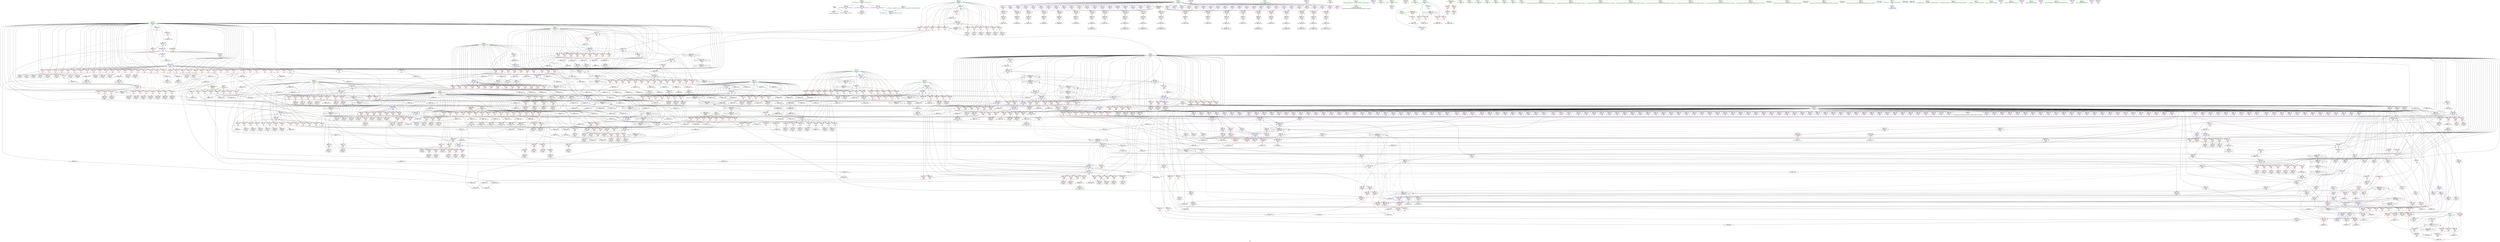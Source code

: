 digraph "SVFG" {
	label="SVFG";

	Node0x555793082fa0 [shape=record,color=grey,label="{NodeID: 0\nNullPtr}"];
	Node0x555793082fa0 -> Node0x5557930702a0[style=solid];
	Node0x555793082fa0 -> Node0x555793100250[style=solid];
	Node0x5557931000b0 [shape=record,color=blue,label="{NodeID: 941\n1576\<--35\nllvm.global_ctors_0\<--\nGlob }"];
	Node0x5557930d8190 [shape=record,color=red,label="{NodeID: 775\n1310\<--88\n\<--tmpx\nmain\n}"];
	Node0x5557930d8190 -> Node0x555793117520[style=solid];
	Node0x5557930e72f0 [shape=record,color=red,label="{NodeID: 609\n188\<--80\n\<--left\nmain\n}"];
	Node0x5557930e72f0 -> Node0x5557931155a0[style=solid];
	Node0x555793057a80 [shape=record,color=purple,label="{NodeID: 443\n1269\<--10\narrayidx692\<--d\nmain\n}"];
	Node0x55579316bac0 [shape=record,color=black,label="{NodeID: 1384\nMR_42V_2 = PHI(MR_42V_4, MR_42V_1, )\npts\{130000 \}\n}"];
	Node0x55579316bac0 -> Node0x555793100660[style=dashed];
	Node0x5557930d24f0 [shape=record,color=purple,label="{NodeID: 277\n627\<--8\narrayidx292\<--a\nmain\n}"];
	Node0x5557930d24f0 -> Node0x5557930dea60[style=solid];
	Node0x5557931194a0 [shape=record,color=grey,label="{NodeID: 1218\n619 = cmp(617, 618, )\n}"];
	Node0x55579306b420 [shape=record,color=black,label="{NodeID: 111\n526\<--525\nidxprom228\<--\nmain\n}"];
	Node0x5557930ddbc0 [shape=record,color=red,label="{NodeID: 886\n204\<--203\n\<--arrayidx33\nmain\n}"];
	Node0x5557930ddbc0 -> Node0x555793068f00[style=solid];
	Node0x5557930ecd20 [shape=record,color=red,label="{NodeID: 720\n374\<--88\n\<--tmpx\nmain\n}"];
	Node0x5557930ecd20 -> Node0x55579310b820[style=solid];
	Node0x5557930e4640 [shape=record,color=red,label="{NodeID: 554\n1477\<--66\n\<--i\nmain\n}"];
	Node0x5557930e4640 -> Node0x5557930d0af0[style=solid];
	Node0x5557930ced90 [shape=record,color=purple,label="{NodeID: 388\n784\<--10\narrayidx393\<--d\nmain\n}"];
	Node0x5557930ced90 -> Node0x5557930def40[style=solid];
	Node0x555793053d90 [shape=record,color=black,label="{NodeID: 222\n1326\<--1325\nidxprom726\<--\nmain\n}"];
	Node0x555793114220 [shape=record,color=grey,label="{NodeID: 1163\n1025 = Binary(1023, 1024, )\n}"];
	Node0x555793114220 -> Node0x55579311dfa0[style=solid];
	Node0x5557930702a0 [shape=record,color=black,label="{NodeID: 56\n2\<--3\ndummyVal\<--dummyVal\n}"];
	Node0x555793102e30 [shape=record,color=blue,label="{NodeID: 997\n88\<--1154\ntmpx\<--add620\nmain\n}"];
	Node0x555793102e30 -> Node0x5557930eef40[style=dashed];
	Node0x555793102e30 -> Node0x5557930ef010[style=dashed];
	Node0x555793102e30 -> Node0x5557930ef0e0[style=dashed];
	Node0x555793102e30 -> Node0x5557930ef1b0[style=dashed];
	Node0x555793102e30 -> Node0x5557930ef280[style=dashed];
	Node0x555793102e30 -> Node0x5557930ef350[style=dashed];
	Node0x555793102e30 -> Node0x5557930d7be0[style=dashed];
	Node0x555793102e30 -> Node0x5557930d7cb0[style=dashed];
	Node0x555793102e30 -> Node0x5557930d7d80[style=dashed];
	Node0x555793102e30 -> Node0x5557930d7e50[style=dashed];
	Node0x555793102e30 -> Node0x5557930d7f20[style=dashed];
	Node0x555793102e30 -> Node0x555793102fd0[style=dashed];
	Node0x555793102e30 -> Node0x555793103240[style=dashed];
	Node0x555793102e30 -> Node0x5557931581b0[style=dashed];
	Node0x5557930daf10 [shape=record,color=red,label="{NodeID: 831\n420\<--92\n\<--z\nmain\n}"];
	Node0x5557930daf10 -> Node0x555793101290[style=solid];
	Node0x5557930ea070 [shape=record,color=red,label="{NodeID: 665\n522\<--84\n\<--p\nmain\n}"];
	Node0x5557930ea070 -> Node0x55579306b350[style=solid];
	Node0x5557930e1990 [shape=record,color=purple,label="{NodeID: 499\n134\<--28\n\<--.str.6\nmain\n}"];
	Node0x5557930d5270 [shape=record,color=purple,label="{NodeID: 333\n451\<--10\narrayidx185\<--d\nmain\n}"];
	Node0x55579311e8a0 [shape=record,color=grey,label="{NodeID: 1274\n1044 = cmp(1042, 1043, )\n}"];
	Node0x55579306dcc0 [shape=record,color=black,label="{NodeID: 167\n898\<--897\nidxprom462\<--\nmain\n}"];
	Node0x55579310efa0 [shape=record,color=grey,label="{NodeID: 1108\n347 = Binary(346, 139, )\n}"];
	Node0x55579310efa0 -> Node0x55579311e720[style=solid];
	Node0x555793051a30 [shape=record,color=green,label="{NodeID: 1\n7\<--1\n__dso_handle\<--dummyObj\nGlob }"];
	Node0x555793100180 [shape=record,color=blue,label="{NodeID: 942\n1577\<--36\nllvm.global_ctors_1\<--_GLOBAL__sub_I_lympanda_1_0.cpp\nGlob }"];
	Node0x5557930d8260 [shape=record,color=red,label="{NodeID: 776\n1314\<--88\n\<--tmpx\nmain\n}"];
	Node0x5557930d8260 -> Node0x555793116f20[style=solid];
	Node0x5557930e73c0 [shape=record,color=red,label="{NodeID: 610\n200\<--80\n\<--left\nmain\n}"];
	Node0x5557930e73c0 -> Node0x555793116c20[style=solid];
	Node0x555793057b50 [shape=record,color=purple,label="{NodeID: 444\n1270\<--10\narrayidx693\<--d\nmain\n}"];
	Node0x555793057b50 -> Node0x555793103170[style=solid];
	Node0x5557930d25c0 [shape=record,color=purple,label="{NodeID: 278\n761\<--8\narrayidx377\<--a\nmain\n}"];
	Node0x555793119620 [shape=record,color=grey,label="{NodeID: 1219\n786 = cmp(785, 173, )\n}"];
	Node0x55579306b4f0 [shape=record,color=black,label="{NodeID: 112\n533\<--532\nidxprom232\<--\nmain\n}"];
	Node0x555793105a20 [shape=record,color=black,label="{NodeID: 1053\n1175 = PHI(145, 1173, )\n}"];
	Node0x5557930ddc90 [shape=record,color=red,label="{NodeID: 887\n229\<--228\n\<--arrayidx45\nmain\n}"];
	Node0x5557930ddc90 -> Node0x555793069170[style=solid];
	Node0x5557930ecdf0 [shape=record,color=red,label="{NodeID: 721\n387\<--88\n\<--tmpx\nmain\n}"];
	Node0x5557930ecdf0 -> Node0x555793111520[style=solid];
	Node0x5557930e4710 [shape=record,color=red,label="{NodeID: 555\n1490\<--66\n\<--i\nmain\n}"];
	Node0x5557930e4710 -> Node0x5557930d0c90[style=solid];
	Node0x5557930cee60 [shape=record,color=purple,label="{NodeID: 389\n896\<--10\narrayidx461\<--d\nmain\n}"];
	Node0x555793053e60 [shape=record,color=black,label="{NodeID: 223\n1329\<--1328\nidxprom728\<--\nmain\n}"];
	Node0x5557931143a0 [shape=record,color=grey,label="{NodeID: 1164\n1030 = Binary(1029, 139, )\n}"];
	Node0x5557931143a0 -> Node0x55579311e5a0[style=solid];
	Node0x555793070370 [shape=record,color=black,label="{NodeID: 57\n12\<--10\n\<--d\nCan only get source location for instruction, argument, global var or function.}"];
	Node0x555793102f00 [shape=record,color=blue,label="{NodeID: 998\n90\<--1156\ntmpy\<--\nmain\n}"];
	Node0x555793102f00 -> Node0x5557930da140[style=dashed];
	Node0x555793102f00 -> Node0x5557930da210[style=dashed];
	Node0x555793102f00 -> Node0x5557930da2e0[style=dashed];
	Node0x555793102f00 -> Node0x5557930da3b0[style=dashed];
	Node0x555793102f00 -> Node0x5557930da480[style=dashed];
	Node0x555793102f00 -> Node0x5557930da550[style=dashed];
	Node0x555793102f00 -> Node0x5557930da620[style=dashed];
	Node0x555793102f00 -> Node0x555793103310[style=dashed];
	Node0x555793102f00 -> Node0x5557931586b0[style=dashed];
	Node0x5557930dafe0 [shape=record,color=red,label="{NodeID: 832\n531\<--92\n\<--z\nmain\n}"];
	Node0x5557930dafe0 -> Node0x55579311faa0[style=solid];
	Node0x5557930ea140 [shape=record,color=red,label="{NodeID: 666\n538\<--84\n\<--p\nmain\n}"];
	Node0x5557930ea140 -> Node0x55579306b690[style=solid];
	Node0x5557930e1a60 [shape=record,color=purple,label="{NodeID: 500\n1540\<--30\n\<--.str.7\nmain\n}"];
	Node0x5557930d5340 [shape=record,color=purple,label="{NodeID: 334\n454\<--10\narrayidx187\<--d\nmain\n}"];
	Node0x55579311ea20 [shape=record,color=grey,label="{NodeID: 1275\n172 = cmp(171, 173, )\n}"];
	Node0x55579306dd90 [shape=record,color=black,label="{NodeID: 168\n901\<--900\nidxprom464\<--\nmain\n}"];
	Node0x55579310f120 [shape=record,color=grey,label="{NodeID: 1109\n961 = Binary(960, 139, )\n}"];
	Node0x55579310f120 -> Node0x5557931026e0[style=solid];
	Node0x55579309e9b0 [shape=record,color=green,label="{NodeID: 2\n14\<--1\n.str\<--dummyObj\nGlob }"];
	Node0x555793100250 [shape=record,color=blue, style = dotted,label="{NodeID: 943\n1578\<--3\nllvm.global_ctors_2\<--dummyVal\nGlob }"];
	Node0x5557930d8330 [shape=record,color=red,label="{NodeID: 777\n1320\<--88\n\<--tmpx\nmain\n}"];
	Node0x5557930d8330 -> Node0x55579311f620[style=solid];
	Node0x5557930e7490 [shape=record,color=red,label="{NodeID: 611\n211\<--80\n\<--left\nmain\n}"];
	Node0x5557930e7490 -> Node0x5557931173a0[style=solid];
	Node0x555793057c20 [shape=record,color=purple,label="{NodeID: 445\n1327\<--10\narrayidx727\<--d\nmain\n}"];
	Node0x5557930d2690 [shape=record,color=purple,label="{NodeID: 279\n767\<--8\narrayidx381\<--a\nmain\n}"];
	Node0x5557930d2690 -> Node0x5557930dee70[style=solid];
	Node0x5557931197a0 [shape=record,color=grey,label="{NodeID: 1220\n447 = cmp(445, 446, )\n}"];
	Node0x55579306b5c0 [shape=record,color=black,label="{NodeID: 113\n536\<--535\nidxprom234\<--\nmain\n}"];
	Node0x555793105fc0 [shape=record,color=black,label="{NodeID: 1054\n632 = PHI(145, 630, )\n}"];
	Node0x5557930ddd60 [shape=record,color=red,label="{NodeID: 888\n240\<--239\n\<--arrayidx53\nmain\n}"];
	Node0x5557930ddd60 -> Node0x5557930693e0[style=solid];
	Node0x5557930ecec0 [shape=record,color=red,label="{NodeID: 722\n391\<--88\n\<--tmpx\nmain\n}"];
	Node0x5557930ecec0 -> Node0x5557931110a0[style=solid];
	Node0x5557930e47e0 [shape=record,color=red,label="{NodeID: 556\n1493\<--66\n\<--i\nmain\n}"];
	Node0x5557930e47e0 -> Node0x5557930d0d60[style=solid];
	Node0x5557930cef30 [shape=record,color=purple,label="{NodeID: 390\n899\<--10\narrayidx463\<--d\nmain\n}"];
	Node0x555793053f30 [shape=record,color=black,label="{NodeID: 224\n1332\<--1331\nidxprom730\<--\nmain\n}"];
	Node0x555793114520 [shape=record,color=grey,label="{NodeID: 1165\n926 = Binary(924, 925, )\n}"];
	Node0x555793114520 -> Node0x55579311e420[style=solid];
	Node0x555793070440 [shape=record,color=black,label="{NodeID: 58\n47\<--48\n\<--_ZNSt8ios_base4InitD1Ev\nCan only get source location for instruction, argument, global var or function.}"];
	Node0x555793102fd0 [shape=record,color=blue,label="{NodeID: 999\n88\<--1178\ntmpx\<--inc634\nmain\n}"];
	Node0x555793102fd0 -> Node0x5557930eef40[style=dashed];
	Node0x555793102fd0 -> Node0x5557930ef010[style=dashed];
	Node0x555793102fd0 -> Node0x5557930ef0e0[style=dashed];
	Node0x555793102fd0 -> Node0x5557930ef1b0[style=dashed];
	Node0x555793102fd0 -> Node0x5557930ef280[style=dashed];
	Node0x555793102fd0 -> Node0x5557930ef350[style=dashed];
	Node0x555793102fd0 -> Node0x5557930d7be0[style=dashed];
	Node0x555793102fd0 -> Node0x5557930d7cb0[style=dashed];
	Node0x555793102fd0 -> Node0x5557930d7d80[style=dashed];
	Node0x555793102fd0 -> Node0x5557930d7e50[style=dashed];
	Node0x555793102fd0 -> Node0x5557930d7f20[style=dashed];
	Node0x555793102fd0 -> Node0x555793102fd0[style=dashed];
	Node0x555793102fd0 -> Node0x555793103240[style=dashed];
	Node0x555793102fd0 -> Node0x5557931581b0[style=dashed];
	Node0x5557930db0b0 [shape=record,color=red,label="{NodeID: 833\n547\<--92\n\<--z\nmain\n}"];
	Node0x5557930db0b0 -> Node0x555793101840[style=solid];
	Node0x5557930ea210 [shape=record,color=red,label="{NodeID: 667\n554\<--84\n\<--p\nmain\n}"];
	Node0x5557930ea210 -> Node0x555793055020[style=solid];
	Node0x5557930e1b30 [shape=record,color=purple,label="{NodeID: 501\n1548\<--32\n\<--.str.8\nmain\n}"];
	Node0x5557930d5410 [shape=record,color=purple,label="{NodeID: 335\n455\<--10\narrayidx188\<--d\nmain\n}"];
	Node0x55579311eba0 [shape=record,color=grey,label="{NodeID: 1276\n910 = cmp(909, 101, )\n}"];
	Node0x55579306de60 [shape=record,color=black,label="{NodeID: 169\n904\<--903\nidxprom466\<--\nmain\n}"];
	Node0x55579310f2a0 [shape=record,color=grey,label="{NodeID: 1110\n1065 = Binary(1063, 1064, )\n}"];
	Node0x55579310f2a0 -> Node0x55579311d3a0[style=solid];
	Node0x5557930ba5b0 [shape=record,color=green,label="{NodeID: 3\n16\<--1\n.str.1\<--dummyObj\nGlob }"];
	Node0x555793100320 [shape=record,color=blue,label="{NodeID: 944\n64\<--101\nretval\<--\nmain\n}"];
	Node0x5557930d8400 [shape=record,color=red,label="{NodeID: 778\n1325\<--88\n\<--tmpx\nmain\n}"];
	Node0x5557930d8400 -> Node0x555793053d90[style=solid];
	Node0x5557930e7560 [shape=record,color=red,label="{NodeID: 612\n260\<--80\n\<--left\nmain\n}"];
	Node0x5557930e7560 -> Node0x55579310dda0[style=solid];
	Node0x555793057cf0 [shape=record,color=purple,label="{NodeID: 446\n1330\<--10\narrayidx729\<--d\nmain\n}"];
	Node0x5557930d2760 [shape=record,color=purple,label="{NodeID: 280\n800\<--8\narrayidx402\<--a\nmain\n}"];
	Node0x555793119920 [shape=record,color=grey,label="{NodeID: 1221\n262 = cmp(261, 101, )\n}"];
	Node0x55579306b690 [shape=record,color=black,label="{NodeID: 114\n539\<--538\nidxprom236\<--\nmain\n}"];
	Node0x555793106560 [shape=record,color=black,label="{NodeID: 1055\n244 = PHI(145, 145, 242, )\n}"];
	Node0x5557930dde30 [shape=record,color=red,label="{NodeID: 889\n258\<--257\n\<--arrayidx65\nmain\n}"];
	Node0x5557930dde30 -> Node0x555793100c10[style=solid];
	Node0x5557930ecf90 [shape=record,color=red,label="{NodeID: 723\n397\<--88\n\<--tmpx\nmain\n}"];
	Node0x5557930ecf90 -> Node0x55579306a4f0[style=solid];
	Node0x5557930e48b0 [shape=record,color=red,label="{NodeID: 557\n1504\<--66\n\<--i\nmain\n}"];
	Node0x5557930e48b0 -> Node0x5557930d0f00[style=solid];
	Node0x5557930cf000 [shape=record,color=purple,label="{NodeID: 391\n902\<--10\narrayidx465\<--d\nmain\n}"];
	Node0x555793054000 [shape=record,color=black,label="{NodeID: 225\n1335\<--1334\nidxprom732\<--\nmain\n}"];
	Node0x5557931146a0 [shape=record,color=grey,label="{NodeID: 1166\n1035 = Binary(1034, 139, )\n}"];
	Node0x5557931146a0 -> Node0x555793102880[style=solid];
	Node0x555793070510 [shape=record,color=black,label="{NodeID: 59\n63\<--101\nmain_ret\<--\nmain\n}"];
	Node0x5557931030a0 [shape=record,color=blue,label="{NodeID: 1000\n1235\<--1223\narrayidx669\<--\nmain\n}"];
	Node0x5557931030a0 -> Node0x5557930ff890[style=dashed];
	Node0x5557931030a0 -> Node0x5557930ff960[style=dashed];
	Node0x5557931030a0 -> Node0x5557930ffa30[style=dashed];
	Node0x5557931030a0 -> Node0x5557930ffb00[style=dashed];
	Node0x5557931030a0 -> Node0x5557931034b0[style=dashed];
	Node0x5557931030a0 -> Node0x555793103580[style=dashed];
	Node0x5557931030a0 -> Node0x5557931577b0[style=dashed];
	Node0x5557930db180 [shape=record,color=red,label="{NodeID: 834\n574\<--92\n\<--z\nmain\n}"];
	Node0x5557930db180 -> Node0x55579311b120[style=solid];
	Node0x5557930ea2e0 [shape=record,color=red,label="{NodeID: 668\n600\<--84\n\<--p\nmain\n}"];
	Node0x5557930ea2e0 -> Node0x5557931101a0[style=solid];
	Node0x5557930e1c00 [shape=record,color=purple,label="{NodeID: 502\n1576\<--34\nllvm.global_ctors_0\<--llvm.global_ctors\nGlob }"];
	Node0x5557930e1c00 -> Node0x5557931000b0[style=solid];
	Node0x5557930d54e0 [shape=record,color=purple,label="{NodeID: 336\n456\<--10\narrayidx189\<--d\nmain\n}"];
	Node0x5557930d54e0 -> Node0x5557930de580[style=solid];
	Node0x55579311ed20 [shape=record,color=grey,label="{NodeID: 1277\n1381 = cmp(1380, 173, )\n}"];
	Node0x55579306df30 [shape=record,color=black,label="{NodeID: 170\n913\<--912\nidxprom471\<--\nmain\n}"];
	Node0x55579310f420 [shape=record,color=grey,label="{NodeID: 1111\n966 = Binary(964, 965, )\n}"];
	Node0x55579310f420 -> Node0x55579311c920[style=solid];
	Node0x5557930bcee0 [shape=record,color=green,label="{NodeID: 4\n18\<--1\nstdin\<--dummyObj\nGlob }"];
	Node0x5557931003f0 [shape=record,color=blue,label="{NodeID: 945\n72\<--101\nl\<--\nmain\n}"];
	Node0x5557931003f0 -> Node0x5557931688c0[style=dashed];
	Node0x5557930d84d0 [shape=record,color=red,label="{NodeID: 779\n1341\<--88\n\<--tmpx\nmain\n}"];
	Node0x5557930d84d0 -> Node0x5557930540d0[style=solid];
	Node0x5557930e7630 [shape=record,color=red,label="{NodeID: 613\n267\<--80\n\<--left\nmain\n}"];
	Node0x5557930e7630 -> Node0x5557931128a0[style=solid];
	Node0x555793057dc0 [shape=record,color=purple,label="{NodeID: 447\n1333\<--10\narrayidx731\<--d\nmain\n}"];
	Node0x5557930d2830 [shape=record,color=purple,label="{NodeID: 281\n804\<--8\narrayidx405\<--a\nmain\n}"];
	Node0x5557930d2830 -> Node0x5557930df010[style=solid];
	Node0x555793119aa0 [shape=record,color=grey,label="{NodeID: 1222\n1151 = cmp(1149, 1150, )\n}"];
	Node0x55579306b760 [shape=record,color=black,label="{NodeID: 115\n542\<--541\nidxprom238\<--\nmain\n}"];
	Node0x555793106b40 [shape=record,color=black,label="{NodeID: 1056\n1057 = PHI(145, 1055, )\n}"];
	Node0x5557930ddf00 [shape=record,color=red,label="{NodeID: 890\n271\<--270\n\<--arrayidx73\nmain\n}"];
	Node0x5557930ddf00 -> Node0x5557930697f0[style=solid];
	Node0x5557930ed060 [shape=record,color=red,label="{NodeID: 724\n409\<--88\n\<--tmpx\nmain\n}"];
	Node0x5557930ed060 -> Node0x55579306f820[style=solid];
	Node0x5557930e4980 [shape=record,color=red,label="{NodeID: 558\n1507\<--66\n\<--i\nmain\n}"];
	Node0x5557930e4980 -> Node0x5557930d0fd0[style=solid];
	Node0x5557930cf0d0 [shape=record,color=purple,label="{NodeID: 392\n905\<--10\narrayidx467\<--d\nmain\n}"];
	Node0x5557930cf0d0 -> Node0x5557930df350[style=solid];
	Node0x5557930540d0 [shape=record,color=black,label="{NodeID: 226\n1342\<--1341\nidxprom736\<--\nmain\n}"];
	Node0x555793114820 [shape=record,color=grey,label="{NodeID: 1167\n1042 = Binary(1041, 139, )\n}"];
	Node0x555793114820 -> Node0x55579311e8a0[style=solid];
	Node0x5557930705e0 [shape=record,color=black,label="{NodeID: 60\n105\<--102\ncall\<--\nmain\n}"];
	Node0x555793103170 [shape=record,color=blue,label="{NodeID: 1001\n1270\<--1262\narrayidx693\<--\nmain\n}"];
	Node0x555793103170 -> Node0x5557930ff890[style=dashed];
	Node0x555793103170 -> Node0x5557930ff960[style=dashed];
	Node0x555793103170 -> Node0x5557930ffa30[style=dashed];
	Node0x555793103170 -> Node0x5557930ffb00[style=dashed];
	Node0x555793103170 -> Node0x5557931034b0[style=dashed];
	Node0x555793103170 -> Node0x555793103580[style=dashed];
	Node0x555793103170 -> Node0x5557931577b0[style=dashed];
	Node0x5557930db250 [shape=record,color=red,label="{NodeID: 835\n586\<--92\n\<--z\nmain\n}"];
	Node0x5557930db250 -> Node0x555793101910[style=solid];
	Node0x5557930ea3b0 [shape=record,color=red,label="{NodeID: 669\n610\<--84\n\<--p\nmain\n}"];
	Node0x5557930ea3b0 -> Node0x55579310c120[style=solid];
	Node0x5557930e1cd0 [shape=record,color=purple,label="{NodeID: 503\n1577\<--34\nllvm.global_ctors_1\<--llvm.global_ctors\nGlob }"];
	Node0x5557930e1cd0 -> Node0x555793100180[style=solid];
	Node0x5557930d55b0 [shape=record,color=purple,label="{NodeID: 337\n518\<--10\narrayidx223\<--d\nmain\n}"];
	Node0x55579311eea0 [shape=record,color=grey,label="{NodeID: 1278\n155 = cmp(152, 154, )\n}"];
	Node0x55579306e000 [shape=record,color=black,label="{NodeID: 171\n917\<--916\nidxprom474\<--sub473\nmain\n}"];
	Node0x55579310f5a0 [shape=record,color=grey,label="{NodeID: 1112\n646 = Binary(645, 139, )\n}"];
	Node0x55579310f5a0 -> Node0x55579311afa0[style=solid];
	Node0x5557930bf400 [shape=record,color=green,label="{NodeID: 5\n19\<--1\n.str.2\<--dummyObj\nGlob }"];
	Node0x5557931004c0 [shape=record,color=blue,label="{NodeID: 946\n66\<--101\ni\<--\nmain\n}"];
	Node0x5557931004c0 -> Node0x5557930e2010[style=dashed];
	Node0x5557931004c0 -> Node0x5557930e20e0[style=dashed];
	Node0x5557931004c0 -> Node0x5557930e21b0[style=dashed];
	Node0x5557931004c0 -> Node0x555793100590[style=dashed];
	Node0x5557931004c0 -> Node0x555793100730[style=dashed];
	Node0x5557930d85a0 [shape=record,color=red,label="{NodeID: 780\n1357\<--88\n\<--tmpx\nmain\n}"];
	Node0x5557930d85a0 -> Node0x555793054410[style=solid];
	Node0x5557930e7700 [shape=record,color=red,label="{NodeID: 614\n278\<--80\n\<--left\nmain\n}"];
	Node0x5557930e7700 -> Node0x5557931131a0[style=solid];
	Node0x555793057e90 [shape=record,color=purple,label="{NodeID: 448\n1336\<--10\narrayidx733\<--d\nmain\n}"];
	Node0x555793057e90 -> Node0x5557930ff890[style=solid];
	Node0x5557930d2900 [shape=record,color=purple,label="{NodeID: 282\n811\<--8\narrayidx410\<--a\nmain\n}"];
	Node0x555793119c20 [shape=record,color=grey,label="{NodeID: 1223\n438 = cmp(436, 437, )\n}"];
	Node0x55579306b830 [shape=record,color=black,label="{NodeID: 116\n549\<--548\nidxprom242\<--\nmain\n}"];
	Node0x5557931070e0 [shape=record,color=black,label="{NodeID: 1057\n958 = PHI(145, 956, )\n}"];
	Node0x5557930ddfd0 [shape=record,color=red,label="{NodeID: 891\n294\<--293\n\<--arrayidx87\nmain\n}"];
	Node0x5557930ddfd0 -> Node0x555793069a60[style=solid];
	Node0x5557930ed130 [shape=record,color=red,label="{NodeID: 725\n421\<--88\n\<--tmpx\nmain\n}"];
	Node0x5557930ed130 -> Node0x55579306f9c0[style=solid];
	Node0x5557930e4a50 [shape=record,color=red,label="{NodeID: 559\n1519\<--66\n\<--i\nmain\n}"];
	Node0x5557930e4a50 -> Node0x5557930d1170[style=solid];
	Node0x5557930cf1a0 [shape=record,color=purple,label="{NodeID: 393\n972\<--10\narrayidx507\<--d\nmain\n}"];
	Node0x5557930541a0 [shape=record,color=black,label="{NodeID: 227\n1345\<--1344\nidxprom738\<--\nmain\n}"];
	Node0x5557931149a0 [shape=record,color=grey,label="{NodeID: 1168\n1038 = Binary(1037, 139, )\n}"];
	Node0x5557931149a0 -> Node0x555793102950[style=solid];
	Node0x5557930706b0 [shape=record,color=black,label="{NodeID: 61\n111\<--108\ncall1\<--\nmain\n}"];
	Node0x555793103240 [shape=record,color=blue,label="{NodeID: 1002\n88\<--1284\ntmpx\<--add702\nmain\n}"];
	Node0x555793103240 -> Node0x5557930d7ff0[style=dashed];
	Node0x555793103240 -> Node0x5557930d80c0[style=dashed];
	Node0x555793103240 -> Node0x5557930d8190[style=dashed];
	Node0x555793103240 -> Node0x5557930d8260[style=dashed];
	Node0x555793103240 -> Node0x5557930d8330[style=dashed];
	Node0x555793103240 -> Node0x5557930d8400[style=dashed];
	Node0x555793103240 -> Node0x5557930d84d0[style=dashed];
	Node0x555793103240 -> Node0x5557930d85a0[style=dashed];
	Node0x555793103240 -> Node0x5557930d8670[style=dashed];
	Node0x555793103240 -> Node0x5557930d8740[style=dashed];
	Node0x555793103240 -> Node0x5557930d8810[style=dashed];
	Node0x555793103240 -> Node0x5557931033e0[style=dashed];
	Node0x555793103240 -> Node0x5557931581b0[style=dashed];
	Node0x5557930db320 [shape=record,color=red,label="{NodeID: 836\n664\<--92\n\<--z\nmain\n}"];
	Node0x5557930db320 -> Node0x55579311a6a0[style=solid];
	Node0x5557930ea480 [shape=record,color=red,label="{NodeID: 670\n655\<--84\n\<--p\nmain\n}"];
	Node0x5557930ea480 -> Node0x55579306bf80[style=solid];
	Node0x5557930e1da0 [shape=record,color=purple,label="{NodeID: 504\n1578\<--34\nllvm.global_ctors_2\<--llvm.global_ctors\nGlob }"];
	Node0x5557930e1da0 -> Node0x555793100250[style=solid];
	Node0x5557930d5680 [shape=record,color=purple,label="{NodeID: 338\n521\<--10\narrayidx225\<--d\nmain\n}"];
	Node0x55579311f020 [shape=record,color=grey,label="{NodeID: 1279\n161 = cmp(159, 160, )\n}"];
	Node0x55579306e0d0 [shape=record,color=black,label="{NodeID: 172\n920\<--919\nconv476\<--\nmain\n}"];
	Node0x55579306e0d0 -> Node0x55579311e120[style=solid];
	Node0x55579310f720 [shape=record,color=grey,label="{NodeID: 1113\n740 = Binary(739, 139, )\n}"];
	Node0x55579310f720 -> Node0x555793101ec0[style=solid];
	Node0x555793050b40 [shape=record,color=green,label="{NodeID: 6\n21\<--1\n.str.3\<--dummyObj\nGlob }"];
	Node0x555793100590 [shape=record,color=blue,label="{NodeID: 947\n66\<--138\ni\<--inc\nmain\n}"];
	Node0x555793100590 -> Node0x5557930e2010[style=dashed];
	Node0x555793100590 -> Node0x5557930e20e0[style=dashed];
	Node0x555793100590 -> Node0x5557930e21b0[style=dashed];
	Node0x555793100590 -> Node0x555793100590[style=dashed];
	Node0x555793100590 -> Node0x555793100730[style=dashed];
	Node0x5557930d8670 [shape=record,color=red,label="{NodeID: 781\n1372\<--88\n\<--tmpx\nmain\n}"];
	Node0x5557930d8670 -> Node0x555793054750[style=solid];
	Node0x5557930e77d0 [shape=record,color=red,label="{NodeID: 615\n433\<--80\n\<--left\nmain\n}"];
	Node0x5557930e77d0 -> Node0x555793101360[style=solid];
	Node0x555793057f60 [shape=record,color=purple,label="{NodeID: 449\n1343\<--10\narrayidx737\<--d\nmain\n}"];
	Node0x5557930d29d0 [shape=record,color=purple,label="{NodeID: 283\n815\<--8\narrayidx413\<--a\nmain\n}"];
	Node0x5557930d29d0 -> Node0x5557930df0e0[style=solid];
	Node0x555793119da0 [shape=record,color=grey,label="{NodeID: 1224\n514 = cmp(511, 513, )\n}"];
	Node0x55579306b900 [shape=record,color=black,label="{NodeID: 117\n552\<--551\nidxprom244\<--\nmain\n}"];
	Node0x555793107680 [shape=record,color=black,label="{NodeID: 1058\n385 = PHI(145, 383, )\n}"];
	Node0x5557930de0a0 [shape=record,color=red,label="{NodeID: 892\n318\<--317\n\<--arrayidx102\nmain\n}"];
	Node0x5557930de0a0 -> Node0x5557931203a0[style=solid];
	Node0x5557930ed200 [shape=record,color=red,label="{NodeID: 726\n483\<--88\n\<--tmpx\nmain\n}"];
	Node0x5557930ed200 -> Node0x555793116920[style=solid];
	Node0x5557930e4b20 [shape=record,color=red,label="{NodeID: 560\n1522\<--66\n\<--i\nmain\n}"];
	Node0x5557930e4b20 -> Node0x5557930d1240[style=solid];
	Node0x5557930cf270 [shape=record,color=purple,label="{NodeID: 394\n975\<--10\narrayidx509\<--d\nmain\n}"];
	Node0x555793054270 [shape=record,color=black,label="{NodeID: 228\n1348\<--1347\nidxprom740\<--\nmain\n}"];
	Node0x555793114b20 [shape=record,color=grey,label="{NodeID: 1169\n1047 = Binary(1046, 139, )\n}"];
	Node0x555793114b20 -> Node0x555793056490[style=solid];
	Node0x555793070780 [shape=record,color=black,label="{NodeID: 62\n131\<--130\nidxprom\<--\nmain\n}"];
	Node0x555793103310 [shape=record,color=blue,label="{NodeID: 1003\n90\<--1289\ntmpy\<--sub704\nmain\n}"];
	Node0x555793103310 -> Node0x5557930da6f0[style=dashed];
	Node0x555793103310 -> Node0x5557930da7c0[style=dashed];
	Node0x555793103310 -> Node0x5557930da890[style=dashed];
	Node0x555793103310 -> Node0x5557930da960[style=dashed];
	Node0x555793103310 -> Node0x5557930daa30[style=dashed];
	Node0x555793103310 -> Node0x5557930dab00[style=dashed];
	Node0x555793103310 -> Node0x5557930dabd0[style=dashed];
	Node0x555793103310 -> Node0x5557931586b0[style=dashed];
	Node0x5557930db3f0 [shape=record,color=red,label="{NodeID: 837\n680\<--92\n\<--z\nmain\n}"];
	Node0x5557930db3f0 -> Node0x555793101c50[style=solid];
	Node0x5557930ea550 [shape=record,color=red,label="{NodeID: 671\n671\<--84\n\<--p\nmain\n}"];
	Node0x5557930ea550 -> Node0x55579306c2c0[style=solid];
	Node0x5557930e1e70 [shape=record,color=red,label="{NodeID: 505\n102\<--18\n\<--stdin\nmain\n}"];
	Node0x5557930e1e70 -> Node0x5557930705e0[style=solid];
	Node0x5557930d5750 [shape=record,color=purple,label="{NodeID: 339\n524\<--10\narrayidx227\<--d\nmain\n}"];
	Node0x55579311f1a0 [shape=record,color=grey,label="{NodeID: 1280\n509 = cmp(507, 508, )\n}"];
	Node0x55579306e1a0 [shape=record,color=black,label="{NodeID: 173\n949\<--948\nidxprom493\<--add492\nmain\n}"];
	Node0x55579310f8a0 [shape=record,color=grey,label="{NodeID: 1114\n640 = Binary(638, 639, )\n}"];
	Node0x55579310f8a0 -> Node0x55579311b2a0[style=solid];
	Node0x55579306ab70 [shape=record,color=green,label="{NodeID: 7\n23\<--1\nstdout\<--dummyObj\nGlob }"];
	Node0x555793100660 [shape=record,color=blue,label="{NodeID: 948\n148\<--101\n\<--\nmain\n}"];
	Node0x555793100660 -> Node0x5557930ffbd0[style=dashed];
	Node0x555793100660 -> Node0x5557930ffca0[style=dashed];
	Node0x555793100660 -> Node0x5557930ffd70[style=dashed];
	Node0x555793100660 -> Node0x5557930ffe40[style=dashed];
	Node0x555793100660 -> Node0x5557930fff10[style=dashed];
	Node0x555793100660 -> Node0x5557930fffe0[style=dashed];
	Node0x555793100660 -> Node0x55579316bac0[style=dashed];
	Node0x555793100660 -> Node0x5557931869e0[style=dashed];
	Node0x5557930d8740 [shape=record,color=red,label="{NodeID: 782\n1384\<--88\n\<--tmpx\nmain\n}"];
	Node0x5557930d8740 -> Node0x5557930548f0[style=solid];
	Node0x5557930e78a0 [shape=record,color=red,label="{NodeID: 616\n462\<--80\n\<--left\nmain\n}"];
	Node0x5557930e78a0 -> Node0x555793118120[style=solid];
	Node0x555793058030 [shape=record,color=purple,label="{NodeID: 450\n1346\<--10\narrayidx739\<--d\nmain\n}"];
	Node0x5557930d2aa0 [shape=record,color=purple,label="{NodeID: 284\n852\<--8\narrayidx433\<--a\nmain\n}"];
	Node0x555793119f20 [shape=record,color=grey,label="{NodeID: 1225\n1162 = cmp(1160, 1161, )\n}"];
	Node0x555793055020 [shape=record,color=black,label="{NodeID: 118\n555\<--554\nidxprom246\<--\nmain\n}"];
	Node0x555793107c20 [shape=record,color=black,label="{NodeID: 1059\n884 = PHI(145, 882, )\n}"];
	Node0x555793107c20 -> Node0x5557931081c0[style=solid];
	Node0x5557930de170 [shape=record,color=red,label="{NodeID: 893\n330\<--329\n\<--arrayidx109\nmain\n}"];
	Node0x5557930de170 -> Node0x55579311d9a0[style=solid];
	Node0x5557930ed2d0 [shape=record,color=red,label="{NodeID: 727\n488\<--88\n\<--tmpx\nmain\n}"];
	Node0x5557930ed2d0 -> Node0x555793116da0[style=solid];
	Node0x5557930e4bf0 [shape=record,color=red,label="{NodeID: 561\n1531\<--66\n\<--i\nmain\n}"];
	Node0x5557930e4bf0 -> Node0x55579310be20[style=solid];
	Node0x5557930cf340 [shape=record,color=purple,label="{NodeID: 395\n976\<--10\narrayidx510\<--d\nmain\n}"];
	Node0x555793054340 [shape=record,color=black,label="{NodeID: 229\n1351\<--1350\nidxprom742\<--\nmain\n}"];
	Node0x555793114ca0 [shape=record,color=grey,label="{NodeID: 1170\n909 = Binary(908, 139, )\n}"];
	Node0x555793114ca0 -> Node0x55579311eba0[style=solid];
	Node0x555793070850 [shape=record,color=black,label="{NodeID: 63\n164\<--163\nidxprom14\<--\nmain\n}"];
	Node0x5557931033e0 [shape=record,color=blue,label="{NodeID: 1004\n88\<--1311\ntmpx\<--inc718\nmain\n}"];
	Node0x5557931033e0 -> Node0x5557930d7ff0[style=dashed];
	Node0x5557931033e0 -> Node0x5557930d80c0[style=dashed];
	Node0x5557931033e0 -> Node0x5557930d8190[style=dashed];
	Node0x5557931033e0 -> Node0x5557930d8260[style=dashed];
	Node0x5557931033e0 -> Node0x5557930d8330[style=dashed];
	Node0x5557931033e0 -> Node0x5557930d8400[style=dashed];
	Node0x5557931033e0 -> Node0x5557930d84d0[style=dashed];
	Node0x5557931033e0 -> Node0x5557930d85a0[style=dashed];
	Node0x5557931033e0 -> Node0x5557930d8670[style=dashed];
	Node0x5557931033e0 -> Node0x5557930d8740[style=dashed];
	Node0x5557931033e0 -> Node0x5557930d8810[style=dashed];
	Node0x5557931033e0 -> Node0x5557931033e0[style=dashed];
	Node0x5557931033e0 -> Node0x5557931581b0[style=dashed];
	Node0x5557930db4c0 [shape=record,color=red,label="{NodeID: 838\n707\<--92\n\<--z\nmain\n}"];
	Node0x5557930db4c0 -> Node0x55579311ba20[style=solid];
	Node0x5557930ea620 [shape=record,color=red,label="{NodeID: 672\n687\<--84\n\<--p\nmain\n}"];
	Node0x5557930ea620 -> Node0x55579306c600[style=solid];
	Node0x5557930e1f40 [shape=record,color=red,label="{NodeID: 506\n108\<--23\n\<--stdout\nmain\n}"];
	Node0x5557930e1f40 -> Node0x5557930706b0[style=solid];
	Node0x5557930d5820 [shape=record,color=purple,label="{NodeID: 340\n527\<--10\narrayidx229\<--d\nmain\n}"];
	Node0x5557930d5820 -> Node0x5557930de720[style=solid];
	Node0x55579311f320 [shape=record,color=grey,label="{NodeID: 1281\n882 = cmp(880, 881, )\n}"];
	Node0x55579311f320 -> Node0x555793107c20[style=solid];
	Node0x55579306e270 [shape=record,color=black,label="{NodeID: 174\n952\<--951\nidxprom495\<--\nmain\n}"];
	Node0x55579310fa20 [shape=record,color=grey,label="{NodeID: 1115\n735 = Binary(734, 139, )\n}"];
	Node0x55579310fa20 -> Node0x555793101df0[style=solid];
	Node0x555793051bd0 [shape=record,color=green,label="{NodeID: 8\n24\<--1\n.str.4\<--dummyObj\nGlob }"];
	Node0x555793100730 [shape=record,color=blue,label="{NodeID: 949\n66\<--101\ni\<--\nmain\n}"];
	Node0x555793100730 -> Node0x5557930e2280[style=dashed];
	Node0x555793100730 -> Node0x5557930e2350[style=dashed];
	Node0x555793100730 -> Node0x5557930e2420[style=dashed];
	Node0x555793100730 -> Node0x5557930e24f0[style=dashed];
	Node0x555793100730 -> Node0x5557930e25c0[style=dashed];
	Node0x555793100730 -> Node0x5557930e2690[style=dashed];
	Node0x555793100730 -> Node0x5557930e2760[style=dashed];
	Node0x555793100730 -> Node0x5557930e2830[style=dashed];
	Node0x555793100730 -> Node0x5557930e2900[style=dashed];
	Node0x555793100730 -> Node0x5557930e29d0[style=dashed];
	Node0x555793100730 -> Node0x5557930e2aa0[style=dashed];
	Node0x555793100730 -> Node0x5557930e2b70[style=dashed];
	Node0x555793100730 -> Node0x5557930e2c40[style=dashed];
	Node0x555793100730 -> Node0x5557930e2d10[style=dashed];
	Node0x555793100730 -> Node0x5557930e2de0[style=dashed];
	Node0x555793100730 -> Node0x5557930e2eb0[style=dashed];
	Node0x555793100730 -> Node0x5557930e2f80[style=dashed];
	Node0x555793100730 -> Node0x5557930e3050[style=dashed];
	Node0x555793100730 -> Node0x5557930e3120[style=dashed];
	Node0x555793100730 -> Node0x5557930e31f0[style=dashed];
	Node0x555793100730 -> Node0x5557930e32c0[style=dashed];
	Node0x555793100730 -> Node0x5557930e3390[style=dashed];
	Node0x555793100730 -> Node0x5557930e3460[style=dashed];
	Node0x555793100730 -> Node0x5557930e3530[style=dashed];
	Node0x555793100730 -> Node0x5557930e3600[style=dashed];
	Node0x555793100730 -> Node0x5557930e36d0[style=dashed];
	Node0x555793100730 -> Node0x5557930e37a0[style=dashed];
	Node0x555793100730 -> Node0x5557930e3870[style=dashed];
	Node0x555793100730 -> Node0x5557930e3940[style=dashed];
	Node0x555793100730 -> Node0x5557930e3a10[style=dashed];
	Node0x555793100730 -> Node0x5557930e3ae0[style=dashed];
	Node0x555793100730 -> Node0x5557930e3bb0[style=dashed];
	Node0x555793100730 -> Node0x5557930e3c80[style=dashed];
	Node0x555793100730 -> Node0x5557930e3d50[style=dashed];
	Node0x555793100730 -> Node0x5557930e3e20[style=dashed];
	Node0x555793100730 -> Node0x5557930e3ef0[style=dashed];
	Node0x555793100730 -> Node0x5557930e3fc0[style=dashed];
	Node0x555793100730 -> Node0x5557930e4090[style=dashed];
	Node0x555793100730 -> Node0x5557930e4160[style=dashed];
	Node0x555793100730 -> Node0x5557930e4230[style=dashed];
	Node0x555793100730 -> Node0x5557930e4300[style=dashed];
	Node0x555793100730 -> Node0x555793103a60[style=dashed];
	Node0x555793100730 -> Node0x555793103c00[style=dashed];
	Node0x5557930d8810 [shape=record,color=red,label="{NodeID: 783\n1396\<--88\n\<--tmpx\nmain\n}"];
	Node0x5557930d8810 -> Node0x555793054a90[style=solid];
	Node0x5557930e7970 [shape=record,color=red,label="{NodeID: 617\n467\<--80\n\<--left\nmain\n}"];
	Node0x5557930e7970 -> Node0x555793116020[style=solid];
	Node0x555793058100 [shape=record,color=purple,label="{NodeID: 451\n1349\<--10\narrayidx741\<--d\nmain\n}"];
	Node0x5557930d2b70 [shape=record,color=purple,label="{NodeID: 285\n856\<--8\narrayidx436\<--a\nmain\n}"];
	Node0x5557930d2b70 -> Node0x5557930df1b0[style=solid];
	Node0x55579311a0a0 [shape=record,color=grey,label="{NodeID: 1226\n128 = cmp(126, 127, )\n}"];
	Node0x5557930550f0 [shape=record,color=black,label="{NodeID: 119\n558\<--557\nidxprom248\<--\nmain\n}"];
	Node0x5557931081c0 [shape=record,color=black,label="{NodeID: 1060\n886 = PHI(835, 884, )\n}"];
	Node0x5557931081c0 -> Node0x555793108760[style=solid];
	Node0x5557930de240 [shape=record,color=red,label="{NodeID: 894\n358\<--357\n\<--arrayidx127\nmain\n}"];
	Node0x5557930de240 -> Node0x55579306a1b0[style=solid];
	Node0x5557930ed3a0 [shape=record,color=red,label="{NodeID: 728\n501\<--88\n\<--tmpx\nmain\n}"];
	Node0x5557930ed3a0 -> Node0x5557931176a0[style=solid];
	Node0x5557930e4cc0 [shape=record,color=red,label="{NodeID: 562\n159\<--68\n\<--j\nmain\n}"];
	Node0x5557930e4cc0 -> Node0x55579311f020[style=solid];
	Node0x5557930cf410 [shape=record,color=purple,label="{NodeID: 396\n977\<--10\narrayidx511\<--d\nmain\n}"];
	Node0x5557930cf410 -> Node0x5557930df5c0[style=solid];
	Node0x555793054410 [shape=record,color=black,label="{NodeID: 230\n1358\<--1357\nidxprom746\<--\nmain\n}"];
	Node0x555793114e20 [shape=record,color=grey,label="{NodeID: 1171\n138 = Binary(137, 139, )\n}"];
	Node0x555793114e20 -> Node0x555793100590[style=solid];
	Node0x555793070920 [shape=record,color=black,label="{NodeID: 64\n167\<--166\nidxprom16\<--\nmain\n}"];
	Node0x5557931034b0 [shape=record,color=blue,label="{NodeID: 1005\n1368\<--1356\narrayidx753\<--\nmain\n}"];
	Node0x5557931034b0 -> Node0x5557931577b0[style=dashed];
	Node0x5557930db590 [shape=record,color=red,label="{NodeID: 839\n719\<--92\n\<--z\nmain\n}"];
	Node0x5557930db590 -> Node0x555793101d20[style=solid];
	Node0x5557930ea6f0 [shape=record,color=red,label="{NodeID: 673\n739\<--84\n\<--p\nmain\n}"];
	Node0x5557930ea6f0 -> Node0x55579310f720[style=solid];
	Node0x5557930e2010 [shape=record,color=red,label="{NodeID: 507\n126\<--66\n\<--i\nmain\n}"];
	Node0x5557930e2010 -> Node0x55579311a0a0[style=solid];
	Node0x5557930d58f0 [shape=record,color=purple,label="{NodeID: 341\n534\<--10\narrayidx233\<--d\nmain\n}"];
	Node0x55579311f4a0 [shape=record,color=grey,label="{NodeID: 1282\n1338 = cmp(1337, 173, )\n}"];
	Node0x55579306e340 [shape=record,color=black,label="{NodeID: 175\n955\<--954\nconv497\<--\nmain\n}"];
	Node0x55579306e340 -> Node0x55579311a820[style=solid];
	Node0x55579310fba0 [shape=record,color=grey,label="{NodeID: 1116\n355 = Binary(354, 139, )\n}"];
	Node0x55579310fba0 -> Node0x55579306a0e0[style=solid];
	Node0x555793051ca0 [shape=record,color=green,label="{NodeID: 9\n26\<--1\n.str.5\<--dummyObj\nGlob }"];
	Node0x555793100800 [shape=record,color=blue,label="{NodeID: 950\n68\<--101\nj\<--\nmain\n}"];
	Node0x555793100800 -> Node0x5557930e4cc0[style=dashed];
	Node0x555793100800 -> Node0x5557930e4d90[style=dashed];
	Node0x555793100800 -> Node0x5557930e4e60[style=dashed];
	Node0x555793100800 -> Node0x5557930e4f30[style=dashed];
	Node0x555793100800 -> Node0x5557930e5000[style=dashed];
	Node0x555793100800 -> Node0x5557930e50d0[style=dashed];
	Node0x555793100800 -> Node0x5557930e51a0[style=dashed];
	Node0x555793100800 -> Node0x5557930e5270[style=dashed];
	Node0x555793100800 -> Node0x5557930e5340[style=dashed];
	Node0x555793100800 -> Node0x5557930e5410[style=dashed];
	Node0x555793100800 -> Node0x5557930e54e0[style=dashed];
	Node0x555793100800 -> Node0x5557930e55b0[style=dashed];
	Node0x555793100800 -> Node0x555793100800[style=dashed];
	Node0x555793100800 -> Node0x555793103990[style=dashed];
	Node0x555793100800 -> Node0x555793167ec0[style=dashed];
	Node0x5557930d88e0 [shape=record,color=red,label="{NodeID: 784\n291\<--90\n\<--tmpy\nmain\n}"];
	Node0x5557930d88e0 -> Node0x555793069990[style=solid];
	Node0x5557930e7a40 [shape=record,color=red,label="{NodeID: 618\n474\<--80\n\<--left\nmain\n}"];
	Node0x5557930e7a40 -> Node0x555793120820[style=solid];
	Node0x5557930581d0 [shape=record,color=purple,label="{NodeID: 452\n1352\<--10\narrayidx743\<--d\nmain\n}"];
	Node0x5557930581d0 -> Node0x5557930ff960[style=solid];
	Node0x5557930d2c40 [shape=record,color=purple,label="{NodeID: 286\n863\<--8\narrayidx441\<--a\nmain\n}"];
	Node0x55579311a220 [shape=record,color=grey,label="{NodeID: 1227\n120 = cmp(118, 119, )\n}"];
	Node0x5557930551c0 [shape=record,color=black,label="{NodeID: 120\n564\<--563\nidxprom251\<--\nmain\n}"];
	Node0x555793108760 [shape=record,color=black,label="{NodeID: 1061\n888 = PHI(145, 145, 886, )\n}"];
	Node0x5557930de310 [shape=record,color=red,label="{NodeID: 895\n381\<--380\n\<--arrayidx141\nmain\n}"];
	Node0x5557930de310 -> Node0x55579306a420[style=solid];
	Node0x5557930ed470 [shape=record,color=red,label="{NodeID: 729\n505\<--88\n\<--tmpx\nmain\n}"];
	Node0x5557930ed470 -> Node0x555793115120[style=solid];
	Node0x5557930e4d90 [shape=record,color=red,label="{NodeID: 563\n166\<--68\n\<--j\nmain\n}"];
	Node0x5557930e4d90 -> Node0x555793070920[style=solid];
	Node0x5557930cf4e0 [shape=record,color=purple,label="{NodeID: 397\n984\<--10\narrayidx515\<--d\nmain\n}"];
	Node0x5557930544e0 [shape=record,color=black,label="{NodeID: 231\n1361\<--1360\nidxprom748\<--\nmain\n}"];
	Node0x555793114fa0 [shape=record,color=grey,label="{NodeID: 1172\n154 = Binary(153, 139, )\n}"];
	Node0x555793114fa0 -> Node0x55579311eea0[style=solid];
	Node0x555793068af0 [shape=record,color=black,label="{NodeID: 65\n186\<--185\nidxprom23\<--add\nmain\n}"];
	Node0x555793103580 [shape=record,color=blue,label="{NodeID: 1006\n1403\<--1395\narrayidx777\<--\nmain\n}"];
	Node0x555793103580 -> Node0x5557931577b0[style=dashed];
	Node0x5557930db660 [shape=record,color=red,label="{NodeID: 840\n981\<--92\n\<--z\nmain\n}"];
	Node0x5557930db660 -> Node0x55579311f7a0[style=solid];
	Node0x5557930ea7c0 [shape=record,color=red,label="{NodeID: 674\n1108\<--84\n\<--p\nmain\n}"];
	Node0x5557930ea7c0 -> Node0x55579311c7a0[style=solid];
	Node0x5557930e20e0 [shape=record,color=red,label="{NodeID: 508\n130\<--66\n\<--i\nmain\n}"];
	Node0x5557930e20e0 -> Node0x555793070780[style=solid];
	Node0x5557930d59c0 [shape=record,color=purple,label="{NodeID: 342\n537\<--10\narrayidx235\<--d\nmain\n}"];
	Node0x55579311f620 [shape=record,color=grey,label="{NodeID: 1283\n1323 = cmp(1320, 1322, )\n}"];
	Node0x55579306e410 [shape=record,color=black,label="{NodeID: 176\n971\<--970\nidxprom506\<--\nmain\n}"];
	Node0x55579310fd20 [shape=record,color=grey,label="{NodeID: 1117\n1487 = Binary(1486, 139, )\n}"];
	Node0x55579310fd20 -> Node0x5557930d0bc0[style=solid];
	Node0x55579306a690 [shape=record,color=green,label="{NodeID: 10\n28\<--1\n.str.6\<--dummyObj\nGlob }"];
	Node0x5557931008d0 [shape=record,color=blue,label="{NodeID: 951\n80\<--175\nleft\<--\nmain\n}"];
	Node0x5557931008d0 -> Node0x5557930e7220[style=dashed];
	Node0x5557931008d0 -> Node0x5557930e72f0[style=dashed];
	Node0x5557931008d0 -> Node0x5557930e73c0[style=dashed];
	Node0x5557931008d0 -> Node0x5557930e7490[style=dashed];
	Node0x5557931008d0 -> Node0x5557930e7560[style=dashed];
	Node0x5557931008d0 -> Node0x5557930e7630[style=dashed];
	Node0x5557931008d0 -> Node0x5557930e7700[style=dashed];
	Node0x5557931008d0 -> Node0x5557930e77d0[style=dashed];
	Node0x5557931008d0 -> Node0x5557930e78a0[style=dashed];
	Node0x5557931008d0 -> Node0x5557930e7970[style=dashed];
	Node0x5557931008d0 -> Node0x5557930e7a40[style=dashed];
	Node0x5557931008d0 -> Node0x555793100a70[style=dashed];
	Node0x5557931008d0 -> Node0x5557931728c0[style=dashed];
	Node0x5557930d89b0 [shape=record,color=red,label="{NodeID: 785\n313\<--90\n\<--tmpy\nmain\n}"];
	Node0x5557930d89b0 -> Node0x555793069c00[style=solid];
	Node0x5557930e7b10 [shape=record,color=red,label="{NodeID: 619\n793\<--80\n\<--left\nmain\n}"];
	Node0x5557930e7b10 -> Node0x55579310b9a0[style=solid];
	Node0x5557930582a0 [shape=record,color=purple,label="{NodeID: 453\n1359\<--10\narrayidx747\<--d\nmain\n}"];
	Node0x5557930d2d10 [shape=record,color=purple,label="{NodeID: 287\n867\<--8\narrayidx444\<--a\nmain\n}"];
	Node0x5557930d2d10 -> Node0x5557930df280[style=solid];
	Node0x55579311a3a0 [shape=record,color=grey,label="{NodeID: 1228\n1055 = cmp(1054, 207, )\n}"];
	Node0x55579311a3a0 -> Node0x555793106b40[style=solid];
	Node0x555793055290 [shape=record,color=black,label="{NodeID: 121\n567\<--566\nidxprom253\<--\nmain\n}"];
	Node0x555793108d40 [shape=record,color=black,label="{NodeID: 1062\n209 = PHI(145, 145, 206, )\n}"];
	Node0x5557930de3e0 [shape=record,color=red,label="{NodeID: 896\n405\<--404\n\<--arrayidx156\nmain\n}"];
	Node0x5557930de3e0 -> Node0x5557931188a0[style=solid];
	Node0x5557930ed540 [shape=record,color=red,label="{NodeID: 730\n511\<--88\n\<--tmpx\nmain\n}"];
	Node0x5557930ed540 -> Node0x555793119da0[style=solid];
	Node0x5557930e4e60 [shape=record,color=red,label="{NodeID: 564\n175\<--68\n\<--j\nmain\n}"];
	Node0x5557930e4e60 -> Node0x5557931008d0[style=solid];
	Node0x5557930cf5b0 [shape=record,color=purple,label="{NodeID: 398\n987\<--10\narrayidx517\<--d\nmain\n}"];
	Node0x5557930545b0 [shape=record,color=black,label="{NodeID: 232\n1364\<--1363\nidxprom750\<--\nmain\n}"];
	Node0x555793115120 [shape=record,color=grey,label="{NodeID: 1173\n507 = Binary(505, 506, )\n}"];
	Node0x555793115120 -> Node0x55579311f1a0[style=solid];
	Node0x555793068bc0 [shape=record,color=black,label="{NodeID: 66\n190\<--189\nidxprom26\<--sub25\nmain\n}"];
	Node0x555793103650 [shape=record,color=blue,label="{NodeID: 1007\n86\<--1411\nq\<--inc783\nmain\n}"];
	Node0x555793103650 -> Node0x5557930ebce0[style=dashed];
	Node0x555793103650 -> Node0x5557930ebdb0[style=dashed];
	Node0x555793103650 -> Node0x5557930ebe80[style=dashed];
	Node0x555793103650 -> Node0x5557930ebf50[style=dashed];
	Node0x555793103650 -> Node0x5557930ec020[style=dashed];
	Node0x555793103650 -> Node0x5557930ec0f0[style=dashed];
	Node0x555793103650 -> Node0x5557930ec1c0[style=dashed];
	Node0x555793103650 -> Node0x5557930ec290[style=dashed];
	Node0x555793103650 -> Node0x5557930ec360[style=dashed];
	Node0x555793103650 -> Node0x5557930ec430[style=dashed];
	Node0x555793103650 -> Node0x5557930ec500[style=dashed];
	Node0x555793103650 -> Node0x5557930ec5d0[style=dashed];
	Node0x555793103650 -> Node0x555793102c90[style=dashed];
	Node0x555793103650 -> Node0x555793103650[style=dashed];
	Node0x555793103650 -> Node0x5557931642c0[style=dashed];
	Node0x5557930db730 [shape=record,color=red,label="{NodeID: 841\n993\<--92\n\<--z\nmain\n}"];
	Node0x5557930db730 -> Node0x5557931027b0[style=solid];
	Node0x5557930ea890 [shape=record,color=red,label="{NodeID: 675\n1114\<--84\n\<--p\nmain\n}"];
	Node0x5557930ea890 -> Node0x55579310e820[style=solid];
	Node0x5557930e21b0 [shape=record,color=red,label="{NodeID: 509\n137\<--66\n\<--i\nmain\n}"];
	Node0x5557930e21b0 -> Node0x555793114e20[style=solid];
	Node0x5557930d5a90 [shape=record,color=purple,label="{NodeID: 343\n540\<--10\narrayidx237\<--d\nmain\n}"];
	Node0x55579311f7a0 [shape=record,color=grey,label="{NodeID: 1284\n991 = cmp(981, 990, )\n}"];
	Node0x55579306e4e0 [shape=record,color=black,label="{NodeID: 177\n974\<--973\nidxprom508\<--\nmain\n}"];
	Node0x55579310fea0 [shape=record,color=grey,label="{NodeID: 1118\n1278 = Binary(1276, 1277, )\n}"];
	Node0x55579310fea0 -> Node0x5557931104a0[style=solid];
	Node0x55579306a760 [shape=record,color=green,label="{NodeID: 11\n30\<--1\n.str.7\<--dummyObj\nGlob }"];
	Node0x5557931009a0 [shape=record,color=blue,label="{NodeID: 952\n82\<--177\nright\<--\nmain\n}"];
	Node0x5557931009a0 -> Node0x5557930e8740[style=dashed];
	Node0x5557931009a0 -> Node0x5557930e8810[style=dashed];
	Node0x5557931009a0 -> Node0x5557930e88e0[style=dashed];
	Node0x5557931009a0 -> Node0x5557930e89b0[style=dashed];
	Node0x5557931009a0 -> Node0x5557930e8a80[style=dashed];
	Node0x5557931009a0 -> Node0x5557930e8b50[style=dashed];
	Node0x5557931009a0 -> Node0x5557930e8c20[style=dashed];
	Node0x5557931009a0 -> Node0x5557930e8cf0[style=dashed];
	Node0x5557931009a0 -> Node0x5557930e8dc0[style=dashed];
	Node0x5557931009a0 -> Node0x5557930e8e90[style=dashed];
	Node0x5557931009a0 -> Node0x5557930e8f60[style=dashed];
	Node0x5557931009a0 -> Node0x555793100b40[style=dashed];
	Node0x5557931009a0 -> Node0x555793172dc0[style=dashed];
	Node0x5557930d8a80 [shape=record,color=red,label="{NodeID: 786\n325\<--90\n\<--tmpy\nmain\n}"];
	Node0x5557930d8a80 -> Node0x555793069da0[style=solid];
	Node0x5557930e7be0 [shape=record,color=red,label="{NodeID: 620\n801\<--80\n\<--left\nmain\n}"];
	Node0x5557930e7be0 -> Node0x55579310b520[style=solid];
	Node0x555793058370 [shape=record,color=purple,label="{NodeID: 454\n1362\<--10\narrayidx749\<--d\nmain\n}"];
	Node0x5557930d2de0 [shape=record,color=purple,label="{NodeID: 288\n914\<--8\narrayidx472\<--a\nmain\n}"];
	Node0x55579311a520 [shape=record,color=grey,label="{NodeID: 1229\n285 = cmp(283, 284, )\n}"];
	Node0x555793055360 [shape=record,color=black,label="{NodeID: 122\n576\<--575\nidxprom259\<--\nmain\n}"];
	Node0x555793109320 [shape=record,color=black,label="{NodeID: 1063\n298 = PHI(145, 296, )\n}"];
	Node0x5557930de4b0 [shape=record,color=red,label="{NodeID: 897\n417\<--416\n\<--arrayidx164\nmain\n}"];
	Node0x5557930de4b0 -> Node0x555793117e20[style=solid];
	Node0x5557930ed610 [shape=record,color=red,label="{NodeID: 731\n516\<--88\n\<--tmpx\nmain\n}"];
	Node0x5557930ed610 -> Node0x55579306b1b0[style=solid];
	Node0x5557930e4f30 [shape=record,color=red,label="{NodeID: 565\n177\<--68\n\<--j\nmain\n}"];
	Node0x5557930e4f30 -> Node0x5557931009a0[style=solid];
	Node0x5557930cf680 [shape=record,color=purple,label="{NodeID: 399\n988\<--10\narrayidx518\<--d\nmain\n}"];
	Node0x555793054680 [shape=record,color=black,label="{NodeID: 233\n1367\<--1366\nidxprom752\<--\nmain\n}"];
	Node0x5557931152a0 [shape=record,color=grey,label="{NodeID: 1174\n880 = Binary(879, 139, )\n}"];
	Node0x5557931152a0 -> Node0x55579311f320[style=solid];
	Node0x555793068c90 [shape=record,color=black,label="{NodeID: 67\n193\<--192\nconv\<--\nmain\n}"];
	Node0x555793068c90 -> Node0x55579311f920[style=solid];
	Node0x555793103720 [shape=record,color=blue,label="{NodeID: 1008\n84\<--1416\np\<--inc786\nmain\n}"];
	Node0x555793103720 -> Node0x5557930ea7c0[style=dashed];
	Node0x555793103720 -> Node0x5557930ea890[style=dashed];
	Node0x555793103720 -> Node0x5557930ea960[style=dashed];
	Node0x555793103720 -> Node0x5557930eaa30[style=dashed];
	Node0x555793103720 -> Node0x5557930eab00[style=dashed];
	Node0x555793103720 -> Node0x5557930eabd0[style=dashed];
	Node0x555793103720 -> Node0x5557930eaca0[style=dashed];
	Node0x555793103720 -> Node0x5557930ead70[style=dashed];
	Node0x555793103720 -> Node0x5557930eae40[style=dashed];
	Node0x555793103720 -> Node0x5557930eaf10[style=dashed];
	Node0x555793103720 -> Node0x5557930eafe0[style=dashed];
	Node0x555793103720 -> Node0x5557930eb0b0[style=dashed];
	Node0x555793103720 -> Node0x5557930eb180[style=dashed];
	Node0x555793103720 -> Node0x5557930eb250[style=dashed];
	Node0x555793103720 -> Node0x555793103720[style=dashed];
	Node0x555793103720 -> Node0x555793163dc0[style=dashed];
	Node0x5557930db800 [shape=record,color=red,label="{NodeID: 842\n1080\<--92\n\<--z\nmain\n}"];
	Node0x5557930db800 -> Node0x55579311c020[style=solid];
	Node0x5557930ea960 [shape=record,color=red,label="{NodeID: 676\n1137\<--84\n\<--p\nmain\n}"];
	Node0x5557930ea960 -> Node0x55579311bd20[style=solid];
	Node0x5557930e2280 [shape=record,color=red,label="{NodeID: 510\n152\<--66\n\<--i\nmain\n}"];
	Node0x5557930e2280 -> Node0x55579311eea0[style=solid];
	Node0x5557930d5b60 [shape=record,color=purple,label="{NodeID: 344\n543\<--10\narrayidx239\<--d\nmain\n}"];
	Node0x5557930d5b60 -> Node0x5557930de7f0[style=solid];
	Node0x55579311f920 [shape=record,color=grey,label="{NodeID: 1285\n194 = cmp(193, 195, )\n}"];
	Node0x55579306e5b0 [shape=record,color=black,label="{NodeID: 178\n983\<--982\nidxprom514\<--\nmain\n}"];
	Node0x555793110020 [shape=record,color=grey,label="{NodeID: 1119\n608 = Binary(607, 139, )\n}"];
	Node0x555793110020 -> Node0x5557931019e0[style=solid];
	Node0x55579306a830 [shape=record,color=green,label="{NodeID: 12\n32\<--1\n.str.8\<--dummyObj\nGlob }"];
	Node0x555793100a70 [shape=record,color=blue,label="{NodeID: 953\n80\<--212\nleft\<--dec\nmain\n}"];
	Node0x555793100a70 -> Node0x5557930e7220[style=dashed];
	Node0x555793100a70 -> Node0x5557930e72f0[style=dashed];
	Node0x555793100a70 -> Node0x5557930e73c0[style=dashed];
	Node0x555793100a70 -> Node0x5557930e7490[style=dashed];
	Node0x555793100a70 -> Node0x5557930e7560[style=dashed];
	Node0x555793100a70 -> Node0x5557930e7630[style=dashed];
	Node0x555793100a70 -> Node0x5557930e7700[style=dashed];
	Node0x555793100a70 -> Node0x5557930e77d0[style=dashed];
	Node0x555793100a70 -> Node0x5557930e78a0[style=dashed];
	Node0x555793100a70 -> Node0x5557930e7970[style=dashed];
	Node0x555793100a70 -> Node0x5557930e7a40[style=dashed];
	Node0x555793100a70 -> Node0x555793100a70[style=dashed];
	Node0x555793100a70 -> Node0x5557931728c0[style=dashed];
	Node0x5557930d8b50 [shape=record,color=red,label="{NodeID: 787\n337\<--90\n\<--tmpy\nmain\n}"];
	Node0x5557930d8b50 -> Node0x555793069f40[style=solid];
	Node0x5557930e7cb0 [shape=record,color=red,label="{NodeID: 621\n812\<--80\n\<--left\nmain\n}"];
	Node0x5557930e7cb0 -> Node0x55579310c720[style=solid];
	Node0x555793058440 [shape=record,color=purple,label="{NodeID: 455\n1365\<--10\narrayidx751\<--d\nmain\n}"];
	Node0x5557930d2eb0 [shape=record,color=purple,label="{NodeID: 289\n918\<--8\narrayidx475\<--a\nmain\n}"];
	Node0x5557930d2eb0 -> Node0x5557930df420[style=solid];
	Node0x55579311a6a0 [shape=record,color=grey,label="{NodeID: 1230\n678 = cmp(664, 677, )\n}"];
	Node0x555793055430 [shape=record,color=black,label="{NodeID: 123\n579\<--578\nidxprom261\<--\nmain\n}"];
	Node0x5557931098c0 [shape=record,color=black,label="{NodeID: 1064\n832 = PHI(145, 830, )\n}"];
	Node0x5557931098c0 -> Node0x555793109e60[style=solid];
	Node0x5557930de580 [shape=record,color=red,label="{NodeID: 898\n457\<--456\n\<--arrayidx189\nmain\n}"];
	Node0x5557930de580 -> Node0x55579310d620[style=solid];
	Node0x5557930ed6e0 [shape=record,color=red,label="{NodeID: 732\n532\<--88\n\<--tmpx\nmain\n}"];
	Node0x5557930ed6e0 -> Node0x55579306b4f0[style=solid];
	Node0x5557930e5000 [shape=record,color=red,label="{NodeID: 566\n253\<--68\n\<--j\nmain\n}"];
	Node0x5557930e5000 -> Node0x555793069580[style=solid];
	Node0x5557930cf750 [shape=record,color=purple,label="{NodeID: 400\n989\<--10\narrayidx519\<--d\nmain\n}"];
	Node0x5557930cf750 -> Node0x5557930df690[style=solid];
	Node0x555793054750 [shape=record,color=black,label="{NodeID: 234\n1373\<--1372\nidxprom756\<--\nmain\n}"];
	Node0x555793115420 [shape=record,color=grey,label="{NodeID: 1175\n1322 = Binary(1321, 139, )\n}"];
	Node0x555793115420 -> Node0x55579311f620[style=solid];
	Node0x555793068d60 [shape=record,color=black,label="{NodeID: 68\n198\<--197\nidxprom29\<--\nmain\n}"];
	Node0x5557931037f0 [shape=record,color=blue,label="{NodeID: 1009\n78\<--1422\no\<--inc790\nmain\n}"];
	Node0x5557931037f0 -> Node0x5557930e6a00[style=dashed];
	Node0x5557931037f0 -> Node0x5557930e6ad0[style=dashed];
	Node0x5557931037f0 -> Node0x5557930e6ba0[style=dashed];
	Node0x5557931037f0 -> Node0x5557930e6c70[style=dashed];
	Node0x5557931037f0 -> Node0x5557930e6d40[style=dashed];
	Node0x5557931037f0 -> Node0x5557930e6e10[style=dashed];
	Node0x5557931037f0 -> Node0x5557930e6ee0[style=dashed];
	Node0x5557931037f0 -> Node0x5557930e6fb0[style=dashed];
	Node0x5557931037f0 -> Node0x5557930e7080[style=dashed];
	Node0x5557931037f0 -> Node0x5557930e7150[style=dashed];
	Node0x5557931037f0 -> Node0x555793102060[style=dashed];
	Node0x5557931037f0 -> Node0x5557931037f0[style=dashed];
	Node0x5557931037f0 -> Node0x5557931841e0[style=dashed];
	Node0x5557930db8d0 [shape=record,color=red,label="{NodeID: 843\n1092\<--92\n\<--z\nmain\n}"];
	Node0x5557930db8d0 -> Node0x555793102af0[style=solid];
	Node0x5557930eaa30 [shape=record,color=red,label="{NodeID: 677\n1149\<--84\n\<--p\nmain\n}"];
	Node0x5557930eaa30 -> Node0x555793119aa0[style=solid];
	Node0x5557930e2350 [shape=record,color=red,label="{NodeID: 511\n163\<--66\n\<--i\nmain\n}"];
	Node0x5557930e2350 -> Node0x555793070850[style=solid];
	Node0x5557930d5c30 [shape=record,color=purple,label="{NodeID: 345\n550\<--10\narrayidx243\<--d\nmain\n}"];
	Node0x55579311faa0 [shape=record,color=grey,label="{NodeID: 1286\n545 = cmp(531, 544, )\n}"];
	Node0x55579306e680 [shape=record,color=black,label="{NodeID: 179\n986\<--985\nidxprom516\<--\nmain\n}"];
	Node0x5557931101a0 [shape=record,color=grey,label="{NodeID: 1120\n602 = Binary(600, 601, )\n}"];
	Node0x5557931101a0 -> Node0x5557931107a0[style=solid];
	Node0x555793067910 [shape=record,color=green,label="{NodeID: 13\n35\<--1\n\<--dummyObj\nCan only get source location for instruction, argument, global var or function.}"];
	Node0x555793100b40 [shape=record,color=blue,label="{NodeID: 954\n82\<--247\nright\<--inc58\nmain\n}"];
	Node0x555793100b40 -> Node0x5557930e8740[style=dashed];
	Node0x555793100b40 -> Node0x5557930e8810[style=dashed];
	Node0x555793100b40 -> Node0x5557930e88e0[style=dashed];
	Node0x555793100b40 -> Node0x5557930e89b0[style=dashed];
	Node0x555793100b40 -> Node0x5557930e8a80[style=dashed];
	Node0x555793100b40 -> Node0x5557930e8b50[style=dashed];
	Node0x555793100b40 -> Node0x5557930e8c20[style=dashed];
	Node0x555793100b40 -> Node0x5557930e8cf0[style=dashed];
	Node0x555793100b40 -> Node0x5557930e8dc0[style=dashed];
	Node0x555793100b40 -> Node0x5557930e8e90[style=dashed];
	Node0x555793100b40 -> Node0x5557930e8f60[style=dashed];
	Node0x555793100b40 -> Node0x555793100b40[style=dashed];
	Node0x555793100b40 -> Node0x555793172dc0[style=dashed];
	Node0x5557930d8c20 [shape=record,color=red,label="{NodeID: 788\n378\<--90\n\<--tmpy\nmain\n}"];
	Node0x5557930d8c20 -> Node0x55579306a350[style=solid];
	Node0x5557930e7d80 [shape=record,color=red,label="{NodeID: 622\n820\<--80\n\<--left\nmain\n}"];
	Node0x5557930e7d80 -> Node0x55579310bfa0[style=solid];
	Node0x555793058510 [shape=record,color=purple,label="{NodeID: 456\n1368\<--10\narrayidx753\<--d\nmain\n}"];
	Node0x555793058510 -> Node0x5557931034b0[style=solid];
	Node0x5557930d2f80 [shape=record,color=purple,label="{NodeID: 290\n950\<--8\narrayidx494\<--a\nmain\n}"];
	Node0x55579311a820 [shape=record,color=grey,label="{NodeID: 1231\n956 = cmp(955, 207, )\n}"];
	Node0x55579311a820 -> Node0x5557931070e0[style=solid];
	Node0x555793055500 [shape=record,color=black,label="{NodeID: 124\n588\<--587\nidxprom267\<--\nmain\n}"];
	Node0x555793109e60 [shape=record,color=black,label="{NodeID: 1065\n834 = PHI(835, 832, )\n}"];
	Node0x555793109e60 -> Node0x55579310a9a0[style=solid];
	Node0x5557930de650 [shape=record,color=red,label="{NodeID: 899\n495\<--494\n\<--arrayidx209\nmain\n}"];
	Node0x5557930de650 -> Node0x55579306fea0[style=solid];
	Node0x5557930ed7b0 [shape=record,color=red,label="{NodeID: 733\n548\<--88\n\<--tmpx\nmain\n}"];
	Node0x5557930ed7b0 -> Node0x55579306b830[style=solid];
	Node0x5557930e50d0 [shape=record,color=red,label="{NodeID: 567\n452\<--68\n\<--j\nmain\n}"];
	Node0x5557930e50d0 -> Node0x55579306fc30[style=solid];
	Node0x5557930cf820 [shape=record,color=purple,label="{NodeID: 401\n996\<--10\narrayidx523\<--d\nmain\n}"];
	Node0x555793054820 [shape=record,color=black,label="{NodeID: 235\n1376\<--1375\nidxprom758\<--\nmain\n}"];
	Node0x5557931155a0 [shape=record,color=grey,label="{NodeID: 1176\n189 = Binary(188, 139, )\n}"];
	Node0x5557931155a0 -> Node0x555793068bc0[style=solid];
	Node0x555793068e30 [shape=record,color=black,label="{NodeID: 69\n202\<--201\nidxprom32\<--sub31\nmain\n}"];
	Node0x5557931038c0 [shape=record,color=blue,label="{NodeID: 1010\n70\<--1427\nk\<--inc793\nmain\n}"];
	Node0x5557931038c0 -> Node0x5557930e5680[style=dashed];
	Node0x5557931038c0 -> Node0x5557930e5750[style=dashed];
	Node0x5557931038c0 -> Node0x5557930e5820[style=dashed];
	Node0x5557931038c0 -> Node0x5557930e58f0[style=dashed];
	Node0x5557931038c0 -> Node0x5557930e59c0[style=dashed];
	Node0x5557931038c0 -> Node0x5557930e5a90[style=dashed];
	Node0x5557931038c0 -> Node0x5557930e5b60[style=dashed];
	Node0x5557931038c0 -> Node0x5557930e5c30[style=dashed];
	Node0x5557931038c0 -> Node0x5557930e5d00[style=dashed];
	Node0x5557931038c0 -> Node0x5557930e5dd0[style=dashed];
	Node0x5557931038c0 -> Node0x5557930e5ea0[style=dashed];
	Node0x5557931038c0 -> Node0x5557930e5f70[style=dashed];
	Node0x5557931038c0 -> Node0x5557930e6040[style=dashed];
	Node0x5557931038c0 -> Node0x5557930e6110[style=dashed];
	Node0x5557931038c0 -> Node0x5557930e61e0[style=dashed];
	Node0x5557931038c0 -> Node0x5557931038c0[style=dashed];
	Node0x5557931038c0 -> Node0x555793183ce0[style=dashed];
	Node0x5557930db9a0 [shape=record,color=red,label="{NodeID: 844\n1207\<--92\n\<--z\nmain\n}"];
	Node0x5557930db9a0 -> Node0x555793119020[style=solid];
	Node0x5557930eab00 [shape=record,color=red,label="{NodeID: 678\n1156\<--84\n\<--p\nmain\n}"];
	Node0x5557930eab00 -> Node0x555793102f00[style=solid];
	Node0x5557930e2420 [shape=record,color=red,label="{NodeID: 512\n184\<--66\n\<--i\nmain\n}"];
	Node0x5557930e2420 -> Node0x5557931140a0[style=solid];
	Node0x5557930d5d00 [shape=record,color=purple,label="{NodeID: 346\n553\<--10\narrayidx245\<--d\nmain\n}"];
	Node0x55579311fc20 [shape=record,color=grey,label="{NodeID: 1287\n859 = cmp(858, 195, )\n}"];
	Node0x555793056080 [shape=record,color=black,label="{NodeID: 180\n995\<--994\nidxprom522\<--\nmain\n}"];
	Node0x555793110320 [shape=record,color=grey,label="{NodeID: 1121\n1144 = Binary(1142, 1143, )\n}"];
	Node0x555793110320 -> Node0x55579310d7a0[style=solid];
	Node0x5557930679e0 [shape=record,color=green,label="{NodeID: 14\n101\<--1\n\<--dummyObj\nCan only get source location for instruction, argument, global var or function.}"];
	Node0x555793100c10 [shape=record,color=blue,label="{NodeID: 955\n92\<--258\nz\<--\nmain\n}"];
	Node0x555793100c10 -> Node0x5557930daca0[style=dashed];
	Node0x555793100c10 -> Node0x5557930dad70[style=dashed];
	Node0x555793100c10 -> Node0x5557930dae40[style=dashed];
	Node0x555793100c10 -> Node0x5557930daf10[style=dashed];
	Node0x555793100c10 -> Node0x5557931568b0[style=dashed];
	Node0x555793100c10 -> Node0x5557931746c0[style=dashed];
	Node0x5557930d8cf0 [shape=record,color=red,label="{NodeID: 789\n400\<--90\n\<--tmpy\nmain\n}"];
	Node0x5557930d8cf0 -> Node0x55579306f750[style=solid];
	Node0x5557930e7e50 [shape=record,color=red,label="{NodeID: 623\n827\<--80\n\<--left\nmain\n}"];
	Node0x5557930e7e50 -> Node0x5557931170a0[style=solid];
	Node0x5557930585e0 [shape=record,color=purple,label="{NodeID: 457\n1374\<--10\narrayidx757\<--d\nmain\n}"];
	Node0x5557930d3050 [shape=record,color=purple,label="{NodeID: 291\n953\<--8\narrayidx496\<--a\nmain\n}"];
	Node0x5557930d3050 -> Node0x5557930df4f0[style=solid];
	Node0x55579311a9a0 [shape=record,color=grey,label="{NodeID: 1232\n296 = cmp(295, 207, )\n}"];
	Node0x55579311a9a0 -> Node0x555793109320[style=solid];
	Node0x5557930555d0 [shape=record,color=black,label="{NodeID: 125\n591\<--590\nidxprom269\<--\nmain\n}"];
	Node0x55579310a400 [shape=record,color=black,label="{NodeID: 1066\n499 = PHI(145, 497, )\n}"];
	Node0x5557930de720 [shape=record,color=red,label="{NodeID: 900\n528\<--527\n\<--arrayidx229\nmain\n}"];
	Node0x5557930de720 -> Node0x555793119320[style=solid];
	Node0x5557930ed880 [shape=record,color=red,label="{NodeID: 734\n563\<--88\n\<--tmpx\nmain\n}"];
	Node0x5557930ed880 -> Node0x5557930551c0[style=solid];
	Node0x5557930e51a0 [shape=record,color=red,label="{NodeID: 568\n776\<--68\n\<--j\nmain\n}"];
	Node0x5557930e51a0 -> Node0x55579306cfc0[style=solid];
	Node0x5557930cf8f0 [shape=record,color=purple,label="{NodeID: 402\n999\<--10\narrayidx525\<--d\nmain\n}"];
	Node0x5557930548f0 [shape=record,color=black,label="{NodeID: 236\n1385\<--1384\nidxprom764\<--\nmain\n}"];
	Node0x555793115720 [shape=record,color=grey,label="{NodeID: 1177\n891 = Binary(890, 139, )\n}"];
	Node0x555793115720 -> Node0x5557931023a0[style=solid];
	Node0x555793068f00 [shape=record,color=black,label="{NodeID: 70\n205\<--204\nconv34\<--\nmain\n}"];
	Node0x555793068f00 -> Node0x555793121420[style=solid];
	Node0x555793103990 [shape=record,color=blue,label="{NodeID: 1011\n68\<--1432\nj\<--inc796\nmain\n}"];
	Node0x555793103990 -> Node0x5557930e4cc0[style=dashed];
	Node0x555793103990 -> Node0x5557930e4d90[style=dashed];
	Node0x555793103990 -> Node0x5557930e4e60[style=dashed];
	Node0x555793103990 -> Node0x5557930e4f30[style=dashed];
	Node0x555793103990 -> Node0x5557930e5000[style=dashed];
	Node0x555793103990 -> Node0x5557930e50d0[style=dashed];
	Node0x555793103990 -> Node0x5557930e51a0[style=dashed];
	Node0x555793103990 -> Node0x5557930e5270[style=dashed];
	Node0x555793103990 -> Node0x5557930e5340[style=dashed];
	Node0x555793103990 -> Node0x5557930e5410[style=dashed];
	Node0x555793103990 -> Node0x5557930e54e0[style=dashed];
	Node0x555793103990 -> Node0x5557930e55b0[style=dashed];
	Node0x555793103990 -> Node0x555793100800[style=dashed];
	Node0x555793103990 -> Node0x555793103990[style=dashed];
	Node0x555793103990 -> Node0x555793167ec0[style=dashed];
	Node0x5557930dba70 [shape=record,color=red,label="{NodeID: 845\n1223\<--92\n\<--z\nmain\n}"];
	Node0x5557930dba70 -> Node0x5557931030a0[style=solid];
	Node0x5557930eabd0 [shape=record,color=red,label="{NodeID: 679\n1198\<--84\n\<--p\nmain\n}"];
	Node0x5557930eabd0 -> Node0x555793059340[style=solid];
	Node0x5557930e24f0 [shape=record,color=red,label="{NodeID: 513\n197\<--66\n\<--i\nmain\n}"];
	Node0x5557930e24f0 -> Node0x555793068d60[style=solid];
	Node0x5557930d5dd0 [shape=record,color=purple,label="{NodeID: 347\n556\<--10\narrayidx247\<--d\nmain\n}"];
	Node0x55579311fda0 [shape=record,color=grey,label="{NodeID: 1288\n1354 = cmp(1340, 1353, )\n}"];
	Node0x555793056150 [shape=record,color=black,label="{NodeID: 181\n998\<--997\nidxprom524\<--\nmain\n}"];
	Node0x5557931104a0 [shape=record,color=grey,label="{NodeID: 1122\n1279 = Binary(1278, 139, )\n}"];
	Node0x5557931104a0 -> Node0x55579311b8a0[style=solid];
	Node0x555793067ab0 [shape=record,color=green,label="{NodeID: 15\n139\<--1\n\<--dummyObj\nCan only get source location for instruction, argument, global var or function.}"];
	Node0x555793100ce0 [shape=record,color=blue,label="{NodeID: 956\n88\<--276\ntmpx\<--add77\nmain\n}"];
	Node0x555793100ce0 -> Node0x5557930ec6a0[style=dashed];
	Node0x555793100ce0 -> Node0x5557930ec770[style=dashed];
	Node0x555793100ce0 -> Node0x5557930ec840[style=dashed];
	Node0x555793100ce0 -> Node0x5557930ec910[style=dashed];
	Node0x555793100ce0 -> Node0x5557930ec9e0[style=dashed];
	Node0x555793100ce0 -> Node0x5557930ecab0[style=dashed];
	Node0x555793100ce0 -> Node0x5557930ecb80[style=dashed];
	Node0x555793100ce0 -> Node0x555793100e80[style=dashed];
	Node0x555793100ce0 -> Node0x555793101020[style=dashed];
	Node0x555793100ce0 -> Node0x5557931563b0[style=dashed];
	Node0x555793100ce0 -> Node0x555793173cc0[style=dashed];
	Node0x5557930d8dc0 [shape=record,color=red,label="{NodeID: 790\n412\<--90\n\<--tmpy\nmain\n}"];
	Node0x5557930d8dc0 -> Node0x55579306f8f0[style=solid];
	Node0x5557930e7f20 [shape=record,color=red,label="{NodeID: 624\n839\<--80\n\<--left\nmain\n}"];
	Node0x5557930e7f20 -> Node0x55579310cba0[style=solid];
	Node0x5557930586b0 [shape=record,color=purple,label="{NodeID: 458\n1377\<--10\narrayidx759\<--d\nmain\n}"];
	Node0x5557930d3120 [shape=record,color=purple,label="{NodeID: 292\n1013\<--8\narrayidx535\<--a\nmain\n}"];
	Node0x55579311ab20 [shape=record,color=grey,label="{NodeID: 1233\n1393 = cmp(1383, 1392, )\n}"];
	Node0x5557930556a0 [shape=record,color=black,label="{NodeID: 126\n623\<--622\nidxprom289\<--add288\nmain\n}"];
	Node0x55579310a9a0 [shape=record,color=black,label="{NodeID: 1067\n837 = PHI(145, 145, 834, )\n}"];
	Node0x5557930de7f0 [shape=record,color=red,label="{NodeID: 901\n544\<--543\n\<--arrayidx239\nmain\n}"];
	Node0x5557930de7f0 -> Node0x55579311faa0[style=solid];
	Node0x5557930ed950 [shape=record,color=red,label="{NodeID: 735\n575\<--88\n\<--tmpx\nmain\n}"];
	Node0x5557930ed950 -> Node0x555793055360[style=solid];
	Node0x5557930e5270 [shape=record,color=red,label="{NodeID: 569\n788\<--68\n\<--j\nmain\n}"];
	Node0x5557930e5270 -> Node0x555793102130[style=solid];
	Node0x5557930cf9c0 [shape=record,color=purple,label="{NodeID: 403\n1000\<--10\narrayidx526\<--d\nmain\n}"];
	Node0x5557930549c0 [shape=record,color=black,label="{NodeID: 237\n1388\<--1387\nidxprom766\<--\nmain\n}"];
	Node0x5557931158a0 [shape=record,color=grey,label="{NodeID: 1178\n865 = Binary(864, 139, )\n}"];
	Node0x5557931158a0 -> Node0x55579306da50[style=solid];
	Node0x555793068fd0 [shape=record,color=black,label="{NodeID: 71\n223\<--222\nidxprom41\<--add40\nmain\n}"];
	Node0x555793103a60 [shape=record,color=blue,label="{NodeID: 1012\n66\<--1437\ni\<--inc799\nmain\n}"];
	Node0x555793103a60 -> Node0x5557930e2280[style=dashed];
	Node0x555793103a60 -> Node0x5557930e2350[style=dashed];
	Node0x555793103a60 -> Node0x5557930e2420[style=dashed];
	Node0x555793103a60 -> Node0x5557930e24f0[style=dashed];
	Node0x555793103a60 -> Node0x5557930e25c0[style=dashed];
	Node0x555793103a60 -> Node0x5557930e2690[style=dashed];
	Node0x555793103a60 -> Node0x5557930e2760[style=dashed];
	Node0x555793103a60 -> Node0x5557930e2830[style=dashed];
	Node0x555793103a60 -> Node0x5557930e2900[style=dashed];
	Node0x555793103a60 -> Node0x5557930e29d0[style=dashed];
	Node0x555793103a60 -> Node0x5557930e2aa0[style=dashed];
	Node0x555793103a60 -> Node0x5557930e2b70[style=dashed];
	Node0x555793103a60 -> Node0x5557930e2c40[style=dashed];
	Node0x555793103a60 -> Node0x5557930e2d10[style=dashed];
	Node0x555793103a60 -> Node0x5557930e2de0[style=dashed];
	Node0x555793103a60 -> Node0x5557930e2eb0[style=dashed];
	Node0x555793103a60 -> Node0x5557930e2f80[style=dashed];
	Node0x555793103a60 -> Node0x5557930e3050[style=dashed];
	Node0x555793103a60 -> Node0x5557930e3120[style=dashed];
	Node0x555793103a60 -> Node0x5557930e31f0[style=dashed];
	Node0x555793103a60 -> Node0x5557930e32c0[style=dashed];
	Node0x555793103a60 -> Node0x5557930e3390[style=dashed];
	Node0x555793103a60 -> Node0x5557930e3460[style=dashed];
	Node0x555793103a60 -> Node0x5557930e3530[style=dashed];
	Node0x555793103a60 -> Node0x5557930e3600[style=dashed];
	Node0x555793103a60 -> Node0x5557930e36d0[style=dashed];
	Node0x555793103a60 -> Node0x5557930e37a0[style=dashed];
	Node0x555793103a60 -> Node0x5557930e3870[style=dashed];
	Node0x555793103a60 -> Node0x5557930e3940[style=dashed];
	Node0x555793103a60 -> Node0x5557930e3a10[style=dashed];
	Node0x555793103a60 -> Node0x5557930e3ae0[style=dashed];
	Node0x555793103a60 -> Node0x5557930e3bb0[style=dashed];
	Node0x555793103a60 -> Node0x5557930e3c80[style=dashed];
	Node0x555793103a60 -> Node0x5557930e3d50[style=dashed];
	Node0x555793103a60 -> Node0x5557930e3e20[style=dashed];
	Node0x555793103a60 -> Node0x5557930e3ef0[style=dashed];
	Node0x555793103a60 -> Node0x5557930e3fc0[style=dashed];
	Node0x555793103a60 -> Node0x5557930e4090[style=dashed];
	Node0x555793103a60 -> Node0x5557930e4160[style=dashed];
	Node0x555793103a60 -> Node0x5557930e4230[style=dashed];
	Node0x555793103a60 -> Node0x5557930e4300[style=dashed];
	Node0x555793103a60 -> Node0x555793103a60[style=dashed];
	Node0x555793103a60 -> Node0x555793103c00[style=dashed];
	Node0x5557930dbb40 [shape=record,color=red,label="{NodeID: 846\n1250\<--92\n\<--z\nmain\n}"];
	Node0x5557930dbb40 -> Node0x55579311aca0[style=solid];
	Node0x5557930eaca0 [shape=record,color=red,label="{NodeID: 680\n1214\<--84\n\<--p\nmain\n}"];
	Node0x5557930eaca0 -> Node0x555793053160[style=solid];
	Node0x5557930e25c0 [shape=record,color=red,label="{NodeID: 514\n221\<--66\n\<--i\nmain\n}"];
	Node0x5557930e25c0 -> Node0x555793110c20[style=solid];
	Node0x5557930d5ea0 [shape=record,color=purple,label="{NodeID: 348\n559\<--10\narrayidx249\<--d\nmain\n}"];
	Node0x5557930d5ea0 -> Node0x555793101840[style=solid];
	Node0x55579311ff20 [shape=record,color=grey,label="{NodeID: 1289\n870 = cmp(869, 207, )\n}"];
	Node0x555793056220 [shape=record,color=black,label="{NodeID: 182\n1012\<--1011\nidxprom534\<--\nmain\n}"];
	Node0x555793110620 [shape=record,color=grey,label="{NodeID: 1123\n363 = Binary(362, 139, )\n}"];
	Node0x555793110620 -> Node0x555793101020[style=solid];
	Node0x5557930525e0 [shape=record,color=green,label="{NodeID: 16\n143\<--1\n\<--dummyObj\nCan only get source location for instruction, argument, global var or function.}"];
	Node0x555793100db0 [shape=record,color=blue,label="{NodeID: 957\n90\<--279\ntmpy\<--sub78\nmain\n}"];
	Node0x555793100db0 -> Node0x5557930d88e0[style=dashed];
	Node0x555793100db0 -> Node0x5557930d89b0[style=dashed];
	Node0x555793100db0 -> Node0x5557930d8a80[style=dashed];
	Node0x555793100db0 -> Node0x5557930d8b50[style=dashed];
	Node0x555793100db0 -> Node0x5557931010f0[style=dashed];
	Node0x555793100db0 -> Node0x555793156db0[style=dashed];
	Node0x555793100db0 -> Node0x5557931741c0[style=dashed];
	Node0x5557930d8e90 [shape=record,color=red,label="{NodeID: 791\n424\<--90\n\<--tmpy\nmain\n}"];
	Node0x5557930d8e90 -> Node0x55579306fa90[style=solid];
	Node0x5557930e7ff0 [shape=record,color=red,label="{NodeID: 625\n908\<--80\n\<--left\nmain\n}"];
	Node0x5557930e7ff0 -> Node0x555793114ca0[style=solid];
	Node0x555793058780 [shape=record,color=purple,label="{NodeID: 459\n1378\<--10\narrayidx760\<--d\nmain\n}"];
	Node0x5557930d31f0 [shape=record,color=purple,label="{NodeID: 293\n1017\<--8\narrayidx538\<--a\nmain\n}"];
	Node0x5557930d31f0 -> Node0x5557930df760[style=solid];
	Node0x55579311aca0 [shape=record,color=grey,label="{NodeID: 1234\n1260 = cmp(1250, 1259, )\n}"];
	Node0x555793055770 [shape=record,color=black,label="{NodeID: 127\n626\<--625\nidxprom291\<--\nmain\n}"];
	Node0x55579310af80 [shape=record,color=black,label="{NodeID: 1068\n1308 = PHI(145, 1306, )\n}"];
	Node0x5557930de8c0 [shape=record,color=red,label="{NodeID: 902\n571\<--570\n\<--arrayidx256\nmain\n}"];
	Node0x5557930de8c0 -> Node0x5557931215a0[style=solid];
	Node0x5557930eda20 [shape=record,color=red,label="{NodeID: 736\n587\<--88\n\<--tmpx\nmain\n}"];
	Node0x5557930eda20 -> Node0x555793055500[style=solid];
	Node0x5557930e5340 [shape=record,color=red,label="{NodeID: 570\n790\<--68\n\<--j\nmain\n}"];
	Node0x5557930e5340 -> Node0x555793102200[style=solid];
	Node0x5557930cfa90 [shape=record,color=purple,label="{NodeID: 404\n1001\<--10\narrayidx527\<--d\nmain\n}"];
	Node0x5557930cfa90 -> Node0x5557931027b0[style=solid];
	Node0x555793054a90 [shape=record,color=black,label="{NodeID: 238\n1397\<--1396\nidxprom772\<--\nmain\n}"];
	Node0x555793115a20 [shape=record,color=grey,label="{NodeID: 1179\n1007 = Binary(1006, 139, )\n}"];
	Node0x555793115a20 -> Node0x5557931200a0[style=solid];
	Node0x5557930690a0 [shape=record,color=black,label="{NodeID: 72\n227\<--226\nidxprom44\<--add43\nmain\n}"];
	Node0x555793103b30 [shape=record,color=blue,label="{NodeID: 1013\n76\<--1441\nbest\<--\nmain\n}"];
	Node0x555793103b30 -> Node0x555793154fb0[style=dashed];
	Node0x5557930dbc10 [shape=record,color=red,label="{NodeID: 847\n1262\<--92\n\<--z\nmain\n}"];
	Node0x5557930dbc10 -> Node0x555793103170[style=solid];
	Node0x5557930ead70 [shape=record,color=red,label="{NodeID: 681\n1230\<--84\n\<--p\nmain\n}"];
	Node0x5557930ead70 -> Node0x5557930534a0[style=solid];
	Node0x5557930e2690 [shape=record,color=red,label="{NodeID: 515\n233\<--66\n\<--i\nmain\n}"];
	Node0x5557930e2690 -> Node0x555793069240[style=solid];
	Node0x5557930d5f70 [shape=record,color=purple,label="{NodeID: 349\n565\<--10\narrayidx252\<--d\nmain\n}"];
	Node0x5557931200a0 [shape=record,color=grey,label="{NodeID: 1290\n1009 = cmp(1007, 1008, )\n}"];
	Node0x5557930562f0 [shape=record,color=black,label="{NodeID: 183\n1016\<--1015\nidxprom537\<--add536\nmain\n}"];
	Node0x5557931107a0 [shape=record,color=grey,label="{NodeID: 1124\n603 = Binary(602, 139, )\n}"];
	Node0x5557931107a0 -> Node0x55579311b720[style=solid];
	Node0x5557930526b0 [shape=record,color=green,label="{NodeID: 17\n144\<--1\n\<--dummyObj\nCan only get source location for instruction, argument, global var or function.}"];
	Node0x555793100e80 [shape=record,color=blue,label="{NodeID: 958\n88\<--301\ntmpx\<--inc92\nmain\n}"];
	Node0x555793100e80 -> Node0x5557930ec6a0[style=dashed];
	Node0x555793100e80 -> Node0x5557930ec770[style=dashed];
	Node0x555793100e80 -> Node0x5557930ec840[style=dashed];
	Node0x555793100e80 -> Node0x5557930ec910[style=dashed];
	Node0x555793100e80 -> Node0x5557930ec9e0[style=dashed];
	Node0x555793100e80 -> Node0x5557930ecab0[style=dashed];
	Node0x555793100e80 -> Node0x5557930ecb80[style=dashed];
	Node0x555793100e80 -> Node0x555793100e80[style=dashed];
	Node0x555793100e80 -> Node0x555793101020[style=dashed];
	Node0x555793100e80 -> Node0x5557931563b0[style=dashed];
	Node0x555793100e80 -> Node0x555793173cc0[style=dashed];
	Node0x5557930d8f60 [shape=record,color=red,label="{NodeID: 792\n492\<--90\n\<--tmpy\nmain\n}"];
	Node0x5557930d8f60 -> Node0x55579306fdd0[style=solid];
	Node0x5557930e80c0 [shape=record,color=red,label="{NodeID: 626\n915\<--80\n\<--left\nmain\n}"];
	Node0x5557930e80c0 -> Node0x555793113aa0[style=solid];
	Node0x555793058850 [shape=record,color=purple,label="{NodeID: 460\n1379\<--10\narrayidx761\<--d\nmain\n}"];
	Node0x555793058850 -> Node0x5557930ffa30[style=solid];
	Node0x5557930d32c0 [shape=record,color=purple,label="{NodeID: 294\n1049\<--8\narrayidx557\<--a\nmain\n}"];
	Node0x55579311ae20 [shape=record,color=grey,label="{NodeID: 1235\n1471 = cmp(1469, 1470, )\n}"];
	Node0x55579306bd10 [shape=record,color=black,label="{NodeID: 128\n629\<--628\nconv293\<--\nmain\n}"];
	Node0x55579306bd10 -> Node0x555793118ea0[style=solid];
	Node0x55579310b520 [shape=record,color=grey,label="{NodeID: 1069\n802 = Binary(801, 139, )\n}"];
	Node0x55579310b520 -> Node0x55579306d300[style=solid];
	Node0x5557930de990 [shape=record,color=red,label="{NodeID: 903\n583\<--582\n\<--arrayidx264\nmain\n}"];
	Node0x5557930de990 -> Node0x55579311b120[style=solid];
	Node0x5557930edaf0 [shape=record,color=red,label="{NodeID: 737\n616\<--88\n\<--tmpx\nmain\n}"];
	Node0x5557930edaf0 -> Node0x55579310d020[style=solid];
	Node0x5557930e5410 [shape=record,color=red,label="{NodeID: 571\n897\<--68\n\<--j\nmain\n}"];
	Node0x5557930e5410 -> Node0x55579306dcc0[style=solid];
	Node0x5557930cfb60 [shape=record,color=purple,label="{NodeID: 405\n1071\<--10\narrayidx570\<--d\nmain\n}"];
	Node0x555793054b60 [shape=record,color=black,label="{NodeID: 239\n1400\<--1399\nidxprom774\<--\nmain\n}"];
	Node0x555793115ba0 [shape=record,color=grey,label="{NodeID: 1180\n873 = Binary(872, 139, )\n}"];
	Node0x555793115ba0 -> Node0x555793115ea0[style=solid];
	Node0x555793069170 [shape=record,color=black,label="{NodeID: 73\n230\<--229\nconv46\<--\nmain\n}"];
	Node0x555793069170 -> Node0x55579311c320[style=solid];
	Node0x555793103c00 [shape=record,color=blue,label="{NodeID: 1014\n66\<--101\ni\<--\nmain\n}"];
	Node0x555793103c00 -> Node0x5557930e43d0[style=dashed];
	Node0x555793103c00 -> Node0x5557930e44a0[style=dashed];
	Node0x555793103c00 -> Node0x5557930e4570[style=dashed];
	Node0x555793103c00 -> Node0x5557930e4640[style=dashed];
	Node0x555793103c00 -> Node0x5557930e4710[style=dashed];
	Node0x555793103c00 -> Node0x5557930e47e0[style=dashed];
	Node0x555793103c00 -> Node0x5557930e48b0[style=dashed];
	Node0x555793103c00 -> Node0x5557930e4980[style=dashed];
	Node0x555793103c00 -> Node0x5557930e4a50[style=dashed];
	Node0x555793103c00 -> Node0x5557930e4b20[style=dashed];
	Node0x555793103c00 -> Node0x5557930e4bf0[style=dashed];
	Node0x555793103c00 -> Node0x555793103e70[style=dashed];
	Node0x555793103c00 -> Node0x5557931679c0[style=dashed];
	Node0x5557930dbce0 [shape=record,color=red,label="{NodeID: 848\n1340\<--92\n\<--z\nmain\n}"];
	Node0x5557930dbce0 -> Node0x55579311fda0[style=solid];
	Node0x5557930eae40 [shape=record,color=red,label="{NodeID: 682\n1276\<--84\n\<--p\nmain\n}"];
	Node0x5557930eae40 -> Node0x55579310fea0[style=solid];
	Node0x5557930e2760 [shape=record,color=red,label="{NodeID: 516\n250\<--66\n\<--i\nmain\n}"];
	Node0x5557930e2760 -> Node0x5557930694b0[style=solid];
	Node0x5557930d6040 [shape=record,color=purple,label="{NodeID: 350\n568\<--10\narrayidx254\<--d\nmain\n}"];
	Node0x555793120220 [shape=record,color=grey,label="{NodeID: 1291\n877 = cmp(875, 876, )\n}"];
	Node0x5557930563c0 [shape=record,color=black,label="{NodeID: 184\n1019\<--1018\nconv539\<--\nmain\n}"];
	Node0x5557930563c0 -> Node0x55579311de20[style=solid];
	Node0x555793110920 [shape=record,color=grey,label="{NodeID: 1125\n226 = Binary(225, 139, )\n}"];
	Node0x555793110920 -> Node0x5557930690a0[style=solid];
	Node0x555793052780 [shape=record,color=green,label="{NodeID: 18\n145\<--1\n\<--dummyObj\nCan only get source location for instruction, argument, global var or function.}"];
	Node0x555793100f50 [shape=record,color=blue,label="{NodeID: 959\n341\<--333\narrayidx117\<--\nmain\n}"];
	Node0x555793100f50 -> Node0x5557930de3e0[style=dashed];
	Node0x555793100f50 -> Node0x5557930de4b0[style=dashed];
	Node0x555793100f50 -> Node0x555793101290[style=dashed];
	Node0x555793100f50 -> Node0x5557931572b0[style=dashed];
	Node0x555793100f50 -> Node0x555793171ec0[style=dashed];
	Node0x5557930d9030 [shape=record,color=red,label="{NodeID: 793\n519\<--90\n\<--tmpy\nmain\n}"];
	Node0x5557930d9030 -> Node0x55579306b280[style=solid];
	Node0x5557930e8190 [shape=record,color=red,label="{NodeID: 627\n923\<--80\n\<--left\nmain\n}"];
	Node0x5557930e8190 -> Node0x555793113f20[style=solid];
	Node0x555793058920 [shape=record,color=purple,label="{NodeID: 461\n1386\<--10\narrayidx765\<--d\nmain\n}"];
	Node0x5557930d3390 [shape=record,color=purple,label="{NodeID: 295\n1052\<--8\narrayidx559\<--a\nmain\n}"];
	Node0x5557930d3390 -> Node0x5557930df830[style=solid];
	Node0x55579311afa0 [shape=record,color=grey,label="{NodeID: 1236\n647 = cmp(644, 646, )\n}"];
	Node0x55579306bde0 [shape=record,color=black,label="{NodeID: 129\n650\<--649\nidxprom305\<--\nmain\n}"];
	Node0x55579310b6a0 [shape=record,color=grey,label="{NodeID: 1070\n798 = Binary(797, 139, )\n}"];
	Node0x55579310b6a0 -> Node0x55579306d230[style=solid];
	Node0x5557930dea60 [shape=record,color=red,label="{NodeID: 904\n628\<--627\n\<--arrayidx292\nmain\n}"];
	Node0x5557930dea60 -> Node0x55579306bd10[style=solid];
	Node0x5557930edbc0 [shape=record,color=red,label="{NodeID: 738\n621\<--88\n\<--tmpx\nmain\n}"];
	Node0x5557930edbc0 -> Node0x55579310d920[style=solid];
	Node0x5557930e54e0 [shape=record,color=red,label="{NodeID: 572\n1124\<--68\n\<--j\nmain\n}"];
	Node0x5557930e54e0 -> Node0x555793058cc0[style=solid];
	Node0x5557930cfc30 [shape=record,color=purple,label="{NodeID: 406\n1074\<--10\narrayidx572\<--d\nmain\n}"];
	Node0x555793054c30 [shape=record,color=black,label="{NodeID: 240\n1450\<--1449\nidxprom805\<--sub804\nmain\n}"];
	Node0x555793115d20 [shape=record,color=grey,label="{NodeID: 1181\n1015 = Binary(1014, 139, )\n}"];
	Node0x555793115d20 -> Node0x5557930562f0[style=solid];
	Node0x555793069240 [shape=record,color=black,label="{NodeID: 74\n234\<--233\nidxprom49\<--\nmain\n}"];
	Node0x555793103cd0 [shape=record,color=blue,label="{NodeID: 1015\n76\<--1482\nbest\<--\nmain\n}"];
	Node0x555793103cd0 -> Node0x5557930e6790[style=dashed];
	Node0x555793103cd0 -> Node0x555793103da0[style=dashed];
	Node0x555793103cd0 -> Node0x555793154fb0[style=dashed];
	Node0x5557930dbdb0 [shape=record,color=red,label="{NodeID: 849\n1356\<--92\n\<--z\nmain\n}"];
	Node0x5557930dbdb0 -> Node0x5557931034b0[style=solid];
	Node0x5557930eaf10 [shape=record,color=red,label="{NodeID: 683\n1286\<--84\n\<--p\nmain\n}"];
	Node0x5557930eaf10 -> Node0x555793111220[style=solid];
	Node0x5557930e2830 [shape=record,color=red,label="{NodeID: 517\n264\<--66\n\<--i\nmain\n}"];
	Node0x5557930e2830 -> Node0x555793069650[style=solid];
	Node0x555793183ce0 [shape=record,color=black,label="{NodeID: 1458\nMR_10V_4 = PHI(MR_10V_6, MR_10V_3, )\npts\{71 \}\n}"];
	Node0x555793183ce0 -> Node0x555793101f90[style=dashed];
	Node0x555793183ce0 -> Node0x5557931683c0[style=dashed];
	Node0x555793183ce0 -> Node0x555793183ce0[style=dashed];
	Node0x5557930d6110 [shape=record,color=purple,label="{NodeID: 351\n569\<--10\narrayidx255\<--d\nmain\n}"];
	Node0x5557931203a0 [shape=record,color=grey,label="{NodeID: 1292\n319 = cmp(318, 173, )\n}"];
	Node0x555793056490 [shape=record,color=black,label="{NodeID: 185\n1048\<--1047\nidxprom556\<--add555\nmain\n}"];
	Node0x555793110aa0 [shape=record,color=grey,label="{NodeID: 1126\n1284 = Binary(1283, 139, )\n}"];
	Node0x555793110aa0 -> Node0x555793103240[style=solid];
	Node0x555793052850 [shape=record,color=green,label="{NodeID: 19\n173\<--1\n\<--dummyObj\nCan only get source location for instruction, argument, global var or function.}"];
	Node0x555793101020 [shape=record,color=blue,label="{NodeID: 960\n88\<--363\ntmpx\<--add131\nmain\n}"];
	Node0x555793101020 -> Node0x5557930ecc50[style=dashed];
	Node0x555793101020 -> Node0x5557930ecd20[style=dashed];
	Node0x555793101020 -> Node0x5557930ecdf0[style=dashed];
	Node0x555793101020 -> Node0x5557930ecec0[style=dashed];
	Node0x555793101020 -> Node0x5557930ecf90[style=dashed];
	Node0x555793101020 -> Node0x5557930ed060[style=dashed];
	Node0x555793101020 -> Node0x5557930ed130[style=dashed];
	Node0x555793101020 -> Node0x5557931011c0[style=dashed];
	Node0x555793101020 -> Node0x5557931563b0[style=dashed];
	Node0x555793101020 -> Node0x555793173cc0[style=dashed];
	Node0x5557930d9100 [shape=record,color=red,label="{NodeID: 794\n535\<--90\n\<--tmpy\nmain\n}"];
	Node0x5557930d9100 -> Node0x55579306b5c0[style=solid];
	Node0x5557930e8260 [shape=record,color=red,label="{NodeID: 628\n930\<--80\n\<--left\nmain\n}"];
	Node0x5557930e8260 -> Node0x555793112a20[style=solid];
	Node0x5557930dfc00 [shape=record,color=purple,label="{NodeID: 462\n1389\<--10\narrayidx767\<--d\nmain\n}"];
	Node0x5557930d3460 [shape=record,color=purple,label="{NodeID: 296\n1167\<--8\narrayidx627\<--a\nmain\n}"];
	Node0x55579311b120 [shape=record,color=grey,label="{NodeID: 1237\n584 = cmp(574, 583, )\n}"];
	Node0x55579306beb0 [shape=record,color=black,label="{NodeID: 130\n653\<--652\nidxprom307\<--\nmain\n}"];
	Node0x55579310b820 [shape=record,color=grey,label="{NodeID: 1071\n375 = Binary(374, 139, )\n}"];
	Node0x55579310b820 -> Node0x55579306a280[style=solid];
	Node0x5557930deb30 [shape=record,color=red,label="{NodeID: 905\n661\<--660\n\<--arrayidx312\nmain\n}"];
	Node0x5557930deb30 -> Node0x5557931209a0[style=solid];
	Node0x5557930edc90 [shape=record,color=red,label="{NodeID: 739\n634\<--88\n\<--tmpx\nmain\n}"];
	Node0x5557930edc90 -> Node0x55579310d1a0[style=solid];
	Node0x5557930e55b0 [shape=record,color=red,label="{NodeID: 573\n1431\<--68\n\<--j\nmain\n}"];
	Node0x5557930e55b0 -> Node0x5557931119a0[style=solid];
	Node0x5557930cfd00 [shape=record,color=purple,label="{NodeID: 407\n1075\<--10\narrayidx573\<--d\nmain\n}"];
	Node0x555793054d00 [shape=record,color=black,label="{NodeID: 241\n1453\<--1452\nidxprom807\<--\nmain\n}"];
	Node0x555793115ea0 [shape=record,color=grey,label="{NodeID: 1182\n875 = Binary(873, 874, )\n}"];
	Node0x555793115ea0 -> Node0x555793120220[style=solid];
	Node0x555793069310 [shape=record,color=black,label="{NodeID: 75\n238\<--237\nidxprom52\<--add51\nmain\n}"];
	Node0x555793103da0 [shape=record,color=blue,label="{NodeID: 1016\n76\<--1526\nbest\<--\nmain\n}"];
	Node0x555793103da0 -> Node0x555793154fb0[style=dashed];
	Node0x5557930dbe80 [shape=record,color=red,label="{NodeID: 850\n1383\<--92\n\<--z\nmain\n}"];
	Node0x5557930dbe80 -> Node0x55579311ab20[style=solid];
	Node0x5557930eafe0 [shape=record,color=red,label="{NodeID: 684\n1331\<--84\n\<--p\nmain\n}"];
	Node0x5557930eafe0 -> Node0x555793053f30[style=solid];
	Node0x5557930e2900 [shape=record,color=red,label="{NodeID: 518\n275\<--66\n\<--i\nmain\n}"];
	Node0x5557930e2900 -> Node0x5557931134a0[style=solid];
	Node0x5557931841e0 [shape=record,color=black,label="{NodeID: 1459\nMR_18V_4 = PHI(MR_18V_5, MR_18V_3, )\npts\{79 \}\n}"];
	Node0x5557931841e0 -> Node0x555793102060[style=dashed];
	Node0x5557931841e0 -> Node0x5557931692c0[style=dashed];
	Node0x5557931841e0 -> Node0x5557931841e0[style=dashed];
	Node0x5557930d61e0 [shape=record,color=purple,label="{NodeID: 352\n570\<--10\narrayidx256\<--d\nmain\n}"];
	Node0x5557930d61e0 -> Node0x5557930de8c0[style=solid];
	Node0x555793120520 [shape=record,color=grey,label="{NodeID: 1293\n470 = cmp(465, 469, )\n}"];
	Node0x555793056560 [shape=record,color=black,label="{NodeID: 186\n1051\<--1050\nidxprom558\<--\nmain\n}"];
	Node0x555793110c20 [shape=record,color=grey,label="{NodeID: 1127\n222 = Binary(221, 139, )\n}"];
	Node0x555793110c20 -> Node0x555793068fd0[style=solid];
	Node0x555793052920 [shape=record,color=green,label="{NodeID: 20\n195\<--1\n\<--dummyObj\nCan only get source location for instruction, argument, global var or function.}"];
	Node0x5557931010f0 [shape=record,color=blue,label="{NodeID: 961\n90\<--366\ntmpy\<--add132\nmain\n}"];
	Node0x5557931010f0 -> Node0x5557930d8c20[style=dashed];
	Node0x5557931010f0 -> Node0x5557930d8cf0[style=dashed];
	Node0x5557931010f0 -> Node0x5557930d8dc0[style=dashed];
	Node0x5557931010f0 -> Node0x5557930d8e90[style=dashed];
	Node0x5557931010f0 -> Node0x555793156db0[style=dashed];
	Node0x5557931010f0 -> Node0x5557931741c0[style=dashed];
	Node0x5557930d91d0 [shape=record,color=red,label="{NodeID: 795\n551\<--90\n\<--tmpy\nmain\n}"];
	Node0x5557930d91d0 -> Node0x55579306b900[style=solid];
	Node0x5557930e8330 [shape=record,color=red,label="{NodeID: 629\n938\<--80\n\<--left\nmain\n}"];
	Node0x5557930e8330 -> Node0x555793112ba0[style=solid];
	Node0x5557930dfc90 [shape=record,color=purple,label="{NodeID: 463\n1390\<--10\narrayidx768\<--d\nmain\n}"];
	Node0x555793171ec0 [shape=record,color=black,label="{NodeID: 1404\nMR_42V_32 = PHI(MR_42V_33, MR_42V_31, )\npts\{130000 \}\n}"];
	Node0x555793171ec0 -> Node0x5557930def40[style=dashed];
	Node0x555793171ec0 -> Node0x5557930df350[style=dashed];
	Node0x555793171ec0 -> Node0x5557930df5c0[style=dashed];
	Node0x555793171ec0 -> Node0x5557930df690[style=dashed];
	Node0x555793171ec0 -> Node0x5557930df900[style=dashed];
	Node0x555793171ec0 -> Node0x5557930df9d0[style=dashed];
	Node0x555793171ec0 -> Node0x5557931027b0[style=dashed];
	Node0x555793171ec0 -> Node0x555793102af0[style=dashed];
	Node0x555793171ec0 -> Node0x5557931577b0[style=dashed];
	Node0x555793171ec0 -> Node0x555793162ec0[style=dashed];
	Node0x555793171ec0 -> Node0x555793171ec0[style=dashed];
	Node0x555793171ec0 -> Node0x5557931869e0[style=dashed];
	Node0x5557930d3530 [shape=record,color=purple,label="{NodeID: 297\n1170\<--8\narrayidx629\<--a\nmain\n}"];
	Node0x5557930d3530 -> Node0x5557930dfb70[style=solid];
	Node0x55579311b2a0 [shape=record,color=grey,label="{NodeID: 1238\n642 = cmp(640, 641, )\n}"];
	Node0x55579306bf80 [shape=record,color=black,label="{NodeID: 131\n656\<--655\nidxprom309\<--\nmain\n}"];
	Node0x55579310b9a0 [shape=record,color=grey,label="{NodeID: 1072\n794 = Binary(793, 139, )\n}"];
	Node0x55579310b9a0 -> Node0x555793117b20[style=solid];
	Node0x5557930dec00 [shape=record,color=red,label="{NodeID: 906\n677\<--676\n\<--arrayidx322\nmain\n}"];
	Node0x5557930dec00 -> Node0x55579311a6a0[style=solid];
	Node0x5557930edd60 [shape=record,color=red,label="{NodeID: 740\n638\<--88\n\<--tmpx\nmain\n}"];
	Node0x5557930edd60 -> Node0x55579310f8a0[style=solid];
	Node0x5557930e5680 [shape=record,color=red,label="{NodeID: 574\n746\<--70\n\<--k\nmain\n}"];
	Node0x5557930e5680 -> Node0x555793118ba0[style=solid];
	Node0x5557931c7140 [shape=record,color=black,label="{NodeID: 1515\n113 = PHI()\n}"];
	Node0x5557930cfdd0 [shape=record,color=purple,label="{NodeID: 408\n1076\<--10\narrayidx574\<--d\nmain\n}"];
	Node0x5557930cfdd0 -> Node0x5557930df900[style=solid];
	Node0x555793054dd0 [shape=record,color=black,label="{NodeID: 242\n1462\<--1461\nidxprom814\<--sub813\nmain\n}"];
	Node0x555793116020 [shape=record,color=grey,label="{NodeID: 1183\n468 = Binary(466, 467, )\n}"];
	Node0x555793116020 -> Node0x5557931161a0[style=solid];
	Node0x5557930693e0 [shape=record,color=black,label="{NodeID: 76\n241\<--240\nconv54\<--\nmain\n}"];
	Node0x5557930693e0 -> Node0x5557931179a0[style=solid];
	Node0x555793103e70 [shape=record,color=blue,label="{NodeID: 1017\n66\<--1532\ni\<--inc862\nmain\n}"];
	Node0x555793103e70 -> Node0x5557930e43d0[style=dashed];
	Node0x555793103e70 -> Node0x5557930e44a0[style=dashed];
	Node0x555793103e70 -> Node0x5557930e4570[style=dashed];
	Node0x555793103e70 -> Node0x5557930e4640[style=dashed];
	Node0x555793103e70 -> Node0x5557930e4710[style=dashed];
	Node0x555793103e70 -> Node0x5557930e47e0[style=dashed];
	Node0x555793103e70 -> Node0x5557930e48b0[style=dashed];
	Node0x555793103e70 -> Node0x5557930e4980[style=dashed];
	Node0x555793103e70 -> Node0x5557930e4a50[style=dashed];
	Node0x555793103e70 -> Node0x5557930e4b20[style=dashed];
	Node0x555793103e70 -> Node0x5557930e4bf0[style=dashed];
	Node0x555793103e70 -> Node0x555793103e70[style=dashed];
	Node0x555793103e70 -> Node0x5557931679c0[style=dashed];
	Node0x5557930dbf50 [shape=record,color=red,label="{NodeID: 851\n1395\<--92\n\<--z\nmain\n}"];
	Node0x5557930dbf50 -> Node0x555793103580[style=solid];
	Node0x5557930eb0b0 [shape=record,color=red,label="{NodeID: 685\n1347\<--84\n\<--p\nmain\n}"];
	Node0x5557930eb0b0 -> Node0x555793054270[style=solid];
	Node0x5557930e29d0 [shape=record,color=red,label="{NodeID: 519\n305\<--66\n\<--i\nmain\n}"];
	Node0x5557930e29d0 -> Node0x555793117220[style=solid];
	Node0x5557931846e0 [shape=record,color=black,label="{NodeID: 1460\nMR_20V_4 = PHI(MR_20V_9, MR_20V_3, )\npts\{81 \}\n}"];
	Node0x5557931846e0 -> Node0x5557931008d0[style=dashed];
	Node0x5557931846e0 -> Node0x5557931697c0[style=dashed];
	Node0x5557931846e0 -> Node0x5557931728c0[style=dashed];
	Node0x5557931846e0 -> Node0x5557931846e0[style=dashed];
	Node0x5557930d62b0 [shape=record,color=purple,label="{NodeID: 353\n577\<--10\narrayidx260\<--d\nmain\n}"];
	Node0x5557931206a0 [shape=record,color=grey,label="{NodeID: 1294\n847 = cmp(845, 846, )\n}"];
	Node0x555793056630 [shape=record,color=black,label="{NodeID: 187\n1054\<--1053\nconv560\<--\nmain\n}"];
	Node0x555793056630 -> Node0x55579311a3a0[style=solid];
	Node0x555793110da0 [shape=record,color=grey,label="{NodeID: 1128\n1135 = Binary(1133, 1134, )\n}"];
	Node0x555793110da0 -> Node0x555793102d60[style=solid];
	Node0x5557930529f0 [shape=record,color=green,label="{NodeID: 21\n207\<--1\n\<--dummyObj\nCan only get source location for instruction, argument, global var or function.}"];
	Node0x5557931011c0 [shape=record,color=blue,label="{NodeID: 962\n88\<--388\ntmpx\<--inc146\nmain\n}"];
	Node0x5557931011c0 -> Node0x5557930ecc50[style=dashed];
	Node0x5557931011c0 -> Node0x5557930ecd20[style=dashed];
	Node0x5557931011c0 -> Node0x5557930ecdf0[style=dashed];
	Node0x5557931011c0 -> Node0x5557930ecec0[style=dashed];
	Node0x5557931011c0 -> Node0x5557930ecf90[style=dashed];
	Node0x5557931011c0 -> Node0x5557930ed060[style=dashed];
	Node0x5557931011c0 -> Node0x5557930ed130[style=dashed];
	Node0x5557931011c0 -> Node0x5557931011c0[style=dashed];
	Node0x5557931011c0 -> Node0x5557931563b0[style=dashed];
	Node0x5557931011c0 -> Node0x555793173cc0[style=dashed];
	Node0x5557930d92a0 [shape=record,color=red,label="{NodeID: 796\n566\<--90\n\<--tmpy\nmain\n}"];
	Node0x5557930d92a0 -> Node0x555793055290[style=solid];
	Node0x5557930e8400 [shape=record,color=red,label="{NodeID: 630\n1105\<--80\n\<--left\nmain\n}"];
	Node0x5557930e8400 -> Node0x555793102bc0[style=solid];
	Node0x5557930dfd20 [shape=record,color=purple,label="{NodeID: 464\n1391\<--10\narrayidx769\<--d\nmain\n}"];
	Node0x5557930dfd20 -> Node0x5557930ffb00[style=solid];
	Node0x5557930d3600 [shape=record,color=purple,label="{NodeID: 298\n1300\<--8\narrayidx711\<--a\nmain\n}"];
	Node0x55579311b420 [shape=record,color=grey,label="{NodeID: 1239\n360 = cmp(359, 207, )\n}"];
	Node0x55579306c050 [shape=record,color=black,label="{NodeID: 132\n659\<--658\nidxprom311\<--\nmain\n}"];
	Node0x55579310bb20 [shape=record,color=grey,label="{NodeID: 1073\n1183 = Binary(1181, 1182, )\n}"];
	Node0x55579310bb20 -> Node0x555793117ca0[style=solid];
	Node0x5557930decd0 [shape=record,color=red,label="{NodeID: 907\n704\<--703\n\<--arrayidx340\nmain\n}"];
	Node0x5557930decd0 -> Node0x55579311e2a0[style=solid];
	Node0x5557930ede30 [shape=record,color=red,label="{NodeID: 741\n644\<--88\n\<--tmpx\nmain\n}"];
	Node0x5557930ede30 -> Node0x55579311afa0[style=solid];
	Node0x5557930e5750 [shape=record,color=red,label="{NodeID: 575\n752\<--70\n\<--k\nmain\n}"];
	Node0x5557930e5750 -> Node0x55579310e9a0[style=solid];
	Node0x5557931c7240 [shape=record,color=black,label="{NodeID: 1516\n123 = PHI()\n}"];
	Node0x5557930cfea0 [shape=record,color=purple,label="{NodeID: 409\n1083\<--10\narrayidx578\<--d\nmain\n}"];
	Node0x555793054ea0 [shape=record,color=black,label="{NodeID: 243\n1465\<--1464\nidxprom816\<--\nmain\n}"];
	Node0x5557931161a0 [shape=record,color=grey,label="{NodeID: 1184\n469 = Binary(468, 139, )\n}"];
	Node0x5557931161a0 -> Node0x555793120520[style=solid];
	Node0x5557930694b0 [shape=record,color=black,label="{NodeID: 77\n251\<--250\nidxprom60\<--\nmain\n}"];
	Node0x555793103f40 [shape=record,color=blue,label="{NodeID: 1018\n72\<--1553\nl\<--inc873\nmain\n}"];
	Node0x555793103f40 -> Node0x5557931688c0[style=dashed];
	Node0x5557930dc020 [shape=record,color=red,label="{NodeID: 852\n127\<--94\n\<--m\nmain\n}"];
	Node0x5557930dc020 -> Node0x55579311a0a0[style=solid];
	Node0x5557930eb180 [shape=record,color=red,label="{NodeID: 686\n1363\<--84\n\<--p\nmain\n}"];
	Node0x5557930eb180 -> Node0x5557930545b0[style=solid];
	Node0x5557930e2aa0 [shape=record,color=red,label="{NodeID: 520\n351\<--66\n\<--i\nmain\n}"];
	Node0x5557930e2aa0 -> Node0x55579306a010[style=solid];
	Node0x555793184be0 [shape=record,color=black,label="{NodeID: 1461\nMR_22V_4 = PHI(MR_22V_9, MR_22V_3, )\npts\{83 \}\n}"];
	Node0x555793184be0 -> Node0x5557931009a0[style=dashed];
	Node0x555793184be0 -> Node0x555793169cc0[style=dashed];
	Node0x555793184be0 -> Node0x555793172dc0[style=dashed];
	Node0x555793184be0 -> Node0x555793184be0[style=dashed];
	Node0x5557930d6380 [shape=record,color=purple,label="{NodeID: 354\n580\<--10\narrayidx262\<--d\nmain\n}"];
	Node0x555793120820 [shape=record,color=grey,label="{NodeID: 1295\n475 = cmp(473, 474, )\n}"];
	Node0x555793056700 [shape=record,color=black,label="{NodeID: 188\n1070\<--1069\nidxprom569\<--\nmain\n}"];
	Node0x555793110f20 [shape=record,color=grey,label="{NodeID: 1129\n1289 = Binary(1288, 139, )\n}"];
	Node0x555793110f20 -> Node0x555793103310[style=solid];
	Node0x555793052ac0 [shape=record,color=green,label="{NodeID: 22\n835\<--1\n\<--dummyObj\nCan only get source location for instruction, argument, global var or function.}"];
	Node0x555793101290 [shape=record,color=blue,label="{NodeID: 963\n428\<--420\narrayidx172\<--\nmain\n}"];
	Node0x555793101290 -> Node0x5557931572b0[style=dashed];
	Node0x555793101290 -> Node0x555793171ec0[style=dashed];
	Node0x5557930d9370 [shape=record,color=red,label="{NodeID: 797\n578\<--90\n\<--tmpy\nmain\n}"];
	Node0x5557930d9370 -> Node0x555793055430[style=solid];
	Node0x5557930e84d0 [shape=record,color=red,label="{NodeID: 631\n1138\<--80\n\<--left\nmain\n}"];
	Node0x5557930e84d0 -> Node0x55579311bd20[style=solid];
	Node0x5557930dfdf0 [shape=record,color=purple,label="{NodeID: 465\n1398\<--10\narrayidx773\<--d\nmain\n}"];
	Node0x5557931728c0 [shape=record,color=black,label="{NodeID: 1406\nMR_20V_9 = PHI(MR_20V_10, MR_20V_8, )\npts\{81 \}\n}"];
	Node0x5557931728c0 -> Node0x555793102130[style=dashed];
	Node0x5557931728c0 -> Node0x5557931633c0[style=dashed];
	Node0x5557931728c0 -> Node0x5557931728c0[style=dashed];
	Node0x5557931728c0 -> Node0x5557931846e0[style=dashed];
	Node0x5557930d36d0 [shape=record,color=purple,label="{NodeID: 299\n1303\<--8\narrayidx713\<--a\nmain\n}"];
	Node0x5557930d36d0 -> Node0x5557930ff7c0[style=solid];
	Node0x55579311b5a0 [shape=record,color=grey,label="{NodeID: 1240\n1498 = cmp(1497, 173, )\n}"];
	Node0x55579306c120 [shape=record,color=black,label="{NodeID: 133\n666\<--665\nidxprom315\<--\nmain\n}"];
	Node0x55579310bca0 [shape=record,color=grey,label="{NodeID: 1074\n1178 = Binary(1177, 139, )\n}"];
	Node0x55579310bca0 -> Node0x555793102fd0[style=solid];
	Node0x5557930deda0 [shape=record,color=red,label="{NodeID: 908\n716\<--715\n\<--arrayidx348\nmain\n}"];
	Node0x5557930deda0 -> Node0x55579311ba20[style=solid];
	Node0x5557930edf00 [shape=record,color=red,label="{NodeID: 742\n649\<--88\n\<--tmpx\nmain\n}"];
	Node0x5557930edf00 -> Node0x55579306bde0[style=solid];
	Node0x5557930e5820 [shape=record,color=red,label="{NodeID: 576\n762\<--70\n\<--k\nmain\n}"];
	Node0x5557930e5820 -> Node0x555793111fa0[style=solid];
	Node0x5557931c7340 [shape=record,color=black,label="{NodeID: 1517\n46 = PHI()\n}"];
	Node0x5557930cff70 [shape=record,color=purple,label="{NodeID: 410\n1086\<--10\narrayidx580\<--d\nmain\n}"];
	Node0x5557930d0a60 [shape=record,color=black,label="{NodeID: 244\n1475\<--1474\nidxprom823\<--sub822\nmain\n}"];
	Node0x555793116320 [shape=record,color=grey,label="{NodeID: 1185\n845 = Binary(844, 139, )\n}"];
	Node0x555793116320 -> Node0x5557931206a0[style=solid];
	Node0x555793069580 [shape=record,color=black,label="{NodeID: 78\n254\<--253\nidxprom62\<--\nmain\n}"];
	Node0x5557930dc0f0 [shape=record,color=red,label="{NodeID: 853\n153\<--94\n\<--m\nmain\n}"];
	Node0x5557930dc0f0 -> Node0x555793114fa0[style=solid];
	Node0x5557930eb250 [shape=record,color=red,label="{NodeID: 687\n1415\<--84\n\<--p\nmain\n}"];
	Node0x5557930eb250 -> Node0x555793113920[style=solid];
	Node0x5557930e2b70 [shape=record,color=red,label="{NodeID: 521\n362\<--66\n\<--i\nmain\n}"];
	Node0x5557930e2b70 -> Node0x555793110620[style=solid];
	Node0x5557931850e0 [shape=record,color=black,label="{NodeID: 1462\nMR_24V_4 = PHI(MR_24V_9, MR_24V_3, )\npts\{85 \}\n}"];
	Node0x5557931850e0 -> Node0x555793101360[style=dashed];
	Node0x5557931850e0 -> Node0x55579316a1c0[style=dashed];
	Node0x5557931850e0 -> Node0x5557931732c0[style=dashed];
	Node0x5557931850e0 -> Node0x5557931850e0[style=dashed];
	Node0x5557930d6450 [shape=record,color=purple,label="{NodeID: 355\n581\<--10\narrayidx263\<--d\nmain\n}"];
	Node0x5557931209a0 [shape=record,color=grey,label="{NodeID: 1296\n662 = cmp(661, 173, )\n}"];
	Node0x5557930567d0 [shape=record,color=black,label="{NodeID: 189\n1073\<--1072\nidxprom571\<--\nmain\n}"];
	Node0x5557931110a0 [shape=record,color=grey,label="{NodeID: 1130\n393 = Binary(391, 392, )\n}"];
	Node0x5557931110a0 -> Node0x55579311bba0[style=solid];
	Node0x555793052b90 [shape=record,color=green,label="{NodeID: 23\n1441\<--1\n\<--dummyObj\nCan only get source location for instruction, argument, global var or function.}"];
	Node0x555793101360 [shape=record,color=blue,label="{NodeID: 964\n84\<--433\np\<--\nmain\n}"];
	Node0x555793101360 -> Node0x5557930e9c60[style=dashed];
	Node0x555793101360 -> Node0x5557930e9d30[style=dashed];
	Node0x555793101360 -> Node0x5557930e9e00[style=dashed];
	Node0x555793101360 -> Node0x5557930e9ed0[style=dashed];
	Node0x555793101360 -> Node0x5557930e9fa0[style=dashed];
	Node0x555793101360 -> Node0x5557930ea070[style=dashed];
	Node0x555793101360 -> Node0x5557930ea140[style=dashed];
	Node0x555793101360 -> Node0x5557930ea210[style=dashed];
	Node0x555793101360 -> Node0x5557930ea2e0[style=dashed];
	Node0x555793101360 -> Node0x5557930ea3b0[style=dashed];
	Node0x555793101360 -> Node0x5557930ea480[style=dashed];
	Node0x555793101360 -> Node0x5557930ea550[style=dashed];
	Node0x555793101360 -> Node0x5557930ea620[style=dashed];
	Node0x555793101360 -> Node0x5557930ea6f0[style=dashed];
	Node0x555793101360 -> Node0x555793101ec0[style=dashed];
	Node0x555793101360 -> Node0x5557931732c0[style=dashed];
	Node0x5557930d9440 [shape=record,color=red,label="{NodeID: 798\n590\<--90\n\<--tmpy\nmain\n}"];
	Node0x5557930d9440 -> Node0x5557930555d0[style=solid];
	Node0x5557930e85a0 [shape=record,color=red,label="{NodeID: 632\n1143\<--80\n\<--left\nmain\n}"];
	Node0x5557930e85a0 -> Node0x555793110320[style=solid];
	Node0x5557930dfec0 [shape=record,color=purple,label="{NodeID: 466\n1401\<--10\narrayidx775\<--d\nmain\n}"];
	Node0x555793172dc0 [shape=record,color=black,label="{NodeID: 1407\nMR_22V_9 = PHI(MR_22V_10, MR_22V_8, )\npts\{83 \}\n}"];
	Node0x555793172dc0 -> Node0x555793102200[style=dashed];
	Node0x555793172dc0 -> Node0x5557931638c0[style=dashed];
	Node0x555793172dc0 -> Node0x555793172dc0[style=dashed];
	Node0x555793172dc0 -> Node0x555793184be0[style=dashed];
	Node0x5557930d37a0 [shape=record,color=purple,label="{NodeID: 300\n148\<--10\n\<--d\nmain\n}"];
	Node0x5557930d37a0 -> Node0x555793100660[style=solid];
	Node0x55579311b720 [shape=record,color=grey,label="{NodeID: 1241\n605 = cmp(603, 604, )\n}"];
	Node0x55579306c1f0 [shape=record,color=black,label="{NodeID: 134\n669\<--668\nidxprom317\<--\nmain\n}"];
	Node0x55579310be20 [shape=record,color=grey,label="{NodeID: 1075\n1532 = Binary(1531, 139, )\n}"];
	Node0x55579310be20 -> Node0x555793103e70[style=solid];
	Node0x5557930dee70 [shape=record,color=red,label="{NodeID: 909\n768\<--767\n\<--arrayidx381\nmain\n}"];
	Node0x5557930dee70 -> Node0x55579306ce20[style=solid];
	Node0x5557930edfd0 [shape=record,color=red,label="{NodeID: 743\n665\<--88\n\<--tmpx\nmain\n}"];
	Node0x5557930edfd0 -> Node0x55579306c120[style=solid];
	Node0x5557930e58f0 [shape=record,color=red,label="{NodeID: 577\n779\<--70\n\<--k\nmain\n}"];
	Node0x5557930e58f0 -> Node0x55579306d090[style=solid];
	Node0x5557931c7440 [shape=record,color=black,label="{NodeID: 1518\n135 = PHI()\n}"];
	Node0x5557930d0040 [shape=record,color=purple,label="{NodeID: 411\n1087\<--10\narrayidx581\<--d\nmain\n}"];
	Node0x5557930d0af0 [shape=record,color=black,label="{NodeID: 245\n1478\<--1477\nidxprom825\<--\nmain\n}"];
	Node0x5557931164a0 [shape=record,color=grey,label="{NodeID: 1186\n478 = Binary(477, 139, )\n}"];
	Node0x5557931164a0 -> Node0x5557931015d0[style=solid];
	Node0x555793069650 [shape=record,color=black,label="{NodeID: 79\n265\<--264\nidxprom69\<--\nmain\n}"];
	Node0x5557930dc1c0 [shape=record,color=red,label="{NodeID: 854\n284\<--94\n\<--m\nmain\n}"];
	Node0x5557930dc1c0 -> Node0x55579311a520[style=solid];
	Node0x5557930eb320 [shape=record,color=red,label="{NodeID: 688\n443\<--86\n\<--q\nmain\n}"];
	Node0x5557930eb320 -> Node0x55579310e0a0[style=solid];
	Node0x5557930e2c40 [shape=record,color=red,label="{NodeID: 522\n392\<--66\n\<--i\nmain\n}"];
	Node0x5557930e2c40 -> Node0x5557931110a0[style=solid];
	Node0x5557931855e0 [shape=record,color=black,label="{NodeID: 1463\nMR_26V_4 = PHI(MR_26V_10, MR_26V_3, )\npts\{87 \}\n}"];
	Node0x5557931855e0 -> Node0x555793101430[style=dashed];
	Node0x5557931855e0 -> Node0x55579316a6c0[style=dashed];
	Node0x5557931855e0 -> Node0x5557931737c0[style=dashed];
	Node0x5557931855e0 -> Node0x5557931855e0[style=dashed];
	Node0x5557930d6520 [shape=record,color=purple,label="{NodeID: 356\n582\<--10\narrayidx264\<--d\nmain\n}"];
	Node0x5557930d6520 -> Node0x5557930de990[style=solid];
	Node0x555793120b20 [shape=record,color=grey,label="{NodeID: 1297\n1205 = cmp(1204, 173, )\n}"];
	Node0x5557930568a0 [shape=record,color=black,label="{NodeID: 190\n1082\<--1081\nidxprom577\<--\nmain\n}"];
	Node0x555793111220 [shape=record,color=grey,label="{NodeID: 1131\n1288 = Binary(1286, 1287, )\n}"];
	Node0x555793111220 -> Node0x555793110f20[style=solid];
	Node0x555793067c00 [shape=record,color=green,label="{NodeID: 24\n4\<--6\n_ZStL8__ioinit\<--_ZStL8__ioinit_field_insensitive\nGlob }"];
	Node0x555793067c00 -> Node0x5557930d1310[style=solid];
	Node0x555793101430 [shape=record,color=blue,label="{NodeID: 965\n86\<--139\nq\<--\nmain\n}"];
	Node0x555793101430 -> Node0x5557930eb320[style=dashed];
	Node0x555793101430 -> Node0x5557930eb3f0[style=dashed];
	Node0x555793101430 -> Node0x5557930eb4c0[style=dashed];
	Node0x555793101430 -> Node0x5557930eb590[style=dashed];
	Node0x555793101430 -> Node0x5557930eb660[style=dashed];
	Node0x555793101430 -> Node0x5557930eb730[style=dashed];
	Node0x555793101430 -> Node0x5557930eb800[style=dashed];
	Node0x555793101430 -> Node0x5557930eb8d0[style=dashed];
	Node0x555793101430 -> Node0x5557930eb9a0[style=dashed];
	Node0x555793101430 -> Node0x5557930eba70[style=dashed];
	Node0x555793101430 -> Node0x5557930ebb40[style=dashed];
	Node0x555793101430 -> Node0x5557930ebc10[style=dashed];
	Node0x555793101430 -> Node0x555793101430[style=dashed];
	Node0x555793101430 -> Node0x555793101df0[style=dashed];
	Node0x555793101430 -> Node0x5557931737c0[style=dashed];
	Node0x5557930d9510 [shape=record,color=red,label="{NodeID: 799\n625\<--90\n\<--tmpy\nmain\n}"];
	Node0x5557930d9510 -> Node0x555793055770[style=solid];
	Node0x5557930e8670 [shape=record,color=red,label="{NodeID: 633\n1150\<--80\n\<--left\nmain\n}"];
	Node0x5557930e8670 -> Node0x555793119aa0[style=solid];
	Node0x5557930dff90 [shape=record,color=purple,label="{NodeID: 467\n1402\<--10\narrayidx776\<--d\nmain\n}"];
	Node0x5557931732c0 [shape=record,color=black,label="{NodeID: 1408\nMR_24V_9 = PHI(MR_24V_10, MR_24V_8, )\npts\{85 \}\n}"];
	Node0x5557931732c0 -> Node0x555793102bc0[style=dashed];
	Node0x5557931732c0 -> Node0x555793163dc0[style=dashed];
	Node0x5557931732c0 -> Node0x5557931732c0[style=dashed];
	Node0x5557931732c0 -> Node0x5557931850e0[style=dashed];
	Node0x5557930d3870 [shape=record,color=purple,label="{NodeID: 301\n165\<--10\narrayidx15\<--d\nmain\n}"];
	Node0x55579311b8a0 [shape=record,color=grey,label="{NodeID: 1242\n1281 = cmp(1279, 1280, )\n}"];
	Node0x55579306c2c0 [shape=record,color=black,label="{NodeID: 135\n672\<--671\nidxprom319\<--\nmain\n}"];
	Node0x55579310bfa0 [shape=record,color=grey,label="{NodeID: 1076\n821 = Binary(820, 139, )\n}"];
	Node0x55579310bfa0 -> Node0x555793116aa0[style=solid];
	Node0x5557930def40 [shape=record,color=red,label="{NodeID: 910\n785\<--784\n\<--arrayidx393\nmain\n}"];
	Node0x5557930def40 -> Node0x555793119620[style=solid];
	Node0x5557930ee0a0 [shape=record,color=red,label="{NodeID: 744\n681\<--88\n\<--tmpx\nmain\n}"];
	Node0x5557930ee0a0 -> Node0x55579306c460[style=solid];
	Node0x5557930e59c0 [shape=record,color=red,label="{NodeID: 578\n822\<--70\n\<--k\nmain\n}"];
	Node0x5557930e59c0 -> Node0x555793116aa0[style=solid];
	Node0x5557931c7540 [shape=record,color=black,label="{NodeID: 1519\n1541 = PHI()\n}"];
	Node0x5557930d0110 [shape=record,color=purple,label="{NodeID: 412\n1088\<--10\narrayidx582\<--d\nmain\n}"];
	Node0x5557930d0110 -> Node0x5557930df9d0[style=solid];
	Node0x5557930d0bc0 [shape=record,color=black,label="{NodeID: 246\n1488\<--1487\nidxprom832\<--sub831\nmain\n}"];
	Node0x555793116620 [shape=record,color=grey,label="{NodeID: 1187\n850 = Binary(849, 139, )\n}"];
	Node0x555793116620 -> Node0x55579306d710[style=solid];
	Node0x555793069720 [shape=record,color=black,label="{NodeID: 80\n269\<--268\nidxprom72\<--sub71\nmain\n}"];
	Node0x5557930dc290 [shape=record,color=red,label="{NodeID: 855\n371\<--94\n\<--m\nmain\n}"];
	Node0x5557930dc290 -> Node0x555793118720[style=solid];
	Node0x5557930eb3f0 [shape=record,color=red,label="{NodeID: 689\n458\<--86\n\<--q\nmain\n}"];
	Node0x5557930eb3f0 -> Node0x55579310d620[style=solid];
	Node0x5557930e2d10 [shape=record,color=red,label="{NodeID: 523\n449\<--66\n\<--i\nmain\n}"];
	Node0x5557930e2d10 -> Node0x55579306fb60[style=solid];
	Node0x555793185ae0 [shape=record,color=black,label="{NodeID: 1464\nMR_28V_4 = PHI(MR_28V_25, MR_28V_3, )\npts\{89 \}\n}"];
	Node0x555793185ae0 -> Node0x555793100ce0[style=dashed];
	Node0x555793185ae0 -> Node0x555793101020[style=dashed];
	Node0x555793185ae0 -> Node0x5557931563b0[style=dashed];
	Node0x555793185ae0 -> Node0x55579316abc0[style=dashed];
	Node0x555793185ae0 -> Node0x555793173cc0[style=dashed];
	Node0x555793185ae0 -> Node0x555793185ae0[style=dashed];
	Node0x5557930d65f0 [shape=record,color=purple,label="{NodeID: 357\n589\<--10\narrayidx268\<--d\nmain\n}"];
	Node0x555793120ca0 [shape=record,color=grey,label="{NodeID: 1298\n486 = cmp(484, 485, )\n}"];
	Node0x555793056970 [shape=record,color=black,label="{NodeID: 191\n1085\<--1084\nidxprom579\<--\nmain\n}"];
	Node0x5557931113a0 [shape=record,color=grey,label="{NodeID: 1132\n366 = Binary(365, 139, )\n}"];
	Node0x5557931113a0 -> Node0x5557931010f0[style=solid];
	Node0x555793067cd0 [shape=record,color=green,label="{NodeID: 25\n8\<--9\na\<--a_field_insensitive\nGlob }"];
	Node0x555793067cd0 -> Node0x5557930d13e0[style=solid];
	Node0x555793067cd0 -> Node0x5557930d14b0[style=solid];
	Node0x555793067cd0 -> Node0x5557930d1580[style=solid];
	Node0x555793067cd0 -> Node0x5557930d1650[style=solid];
	Node0x555793067cd0 -> Node0x5557930d1720[style=solid];
	Node0x555793067cd0 -> Node0x5557930d17f0[style=solid];
	Node0x555793067cd0 -> Node0x5557930d18c0[style=solid];
	Node0x555793067cd0 -> Node0x5557930d1990[style=solid];
	Node0x555793067cd0 -> Node0x5557930d1a60[style=solid];
	Node0x555793067cd0 -> Node0x5557930d1b30[style=solid];
	Node0x555793067cd0 -> Node0x5557930d1c00[style=solid];
	Node0x555793067cd0 -> Node0x5557930d1cd0[style=solid];
	Node0x555793067cd0 -> Node0x5557930d1da0[style=solid];
	Node0x555793067cd0 -> Node0x5557930d1e70[style=solid];
	Node0x555793067cd0 -> Node0x5557930d1f40[style=solid];
	Node0x555793067cd0 -> Node0x5557930d2010[style=solid];
	Node0x555793067cd0 -> Node0x5557930d20e0[style=solid];
	Node0x555793067cd0 -> Node0x5557930d21b0[style=solid];
	Node0x555793067cd0 -> Node0x5557930d2280[style=solid];
	Node0x555793067cd0 -> Node0x5557930d2350[style=solid];
	Node0x555793067cd0 -> Node0x5557930d2420[style=solid];
	Node0x555793067cd0 -> Node0x5557930d24f0[style=solid];
	Node0x555793067cd0 -> Node0x5557930d25c0[style=solid];
	Node0x555793067cd0 -> Node0x5557930d2690[style=solid];
	Node0x555793067cd0 -> Node0x5557930d2760[style=solid];
	Node0x555793067cd0 -> Node0x5557930d2830[style=solid];
	Node0x555793067cd0 -> Node0x5557930d2900[style=solid];
	Node0x555793067cd0 -> Node0x5557930d29d0[style=solid];
	Node0x555793067cd0 -> Node0x5557930d2aa0[style=solid];
	Node0x555793067cd0 -> Node0x5557930d2b70[style=solid];
	Node0x555793067cd0 -> Node0x5557930d2c40[style=solid];
	Node0x555793067cd0 -> Node0x5557930d2d10[style=solid];
	Node0x555793067cd0 -> Node0x5557930d2de0[style=solid];
	Node0x555793067cd0 -> Node0x5557930d2eb0[style=solid];
	Node0x555793067cd0 -> Node0x5557930d2f80[style=solid];
	Node0x555793067cd0 -> Node0x5557930d3050[style=solid];
	Node0x555793067cd0 -> Node0x5557930d3120[style=solid];
	Node0x555793067cd0 -> Node0x5557930d31f0[style=solid];
	Node0x555793067cd0 -> Node0x5557930d32c0[style=solid];
	Node0x555793067cd0 -> Node0x5557930d3390[style=solid];
	Node0x555793067cd0 -> Node0x5557930d3460[style=solid];
	Node0x555793067cd0 -> Node0x5557930d3530[style=solid];
	Node0x555793067cd0 -> Node0x5557930d3600[style=solid];
	Node0x555793067cd0 -> Node0x5557930d36d0[style=solid];
	Node0x555793101500 [shape=record,color=blue,label="{NodeID: 966\n92\<--459\nz\<--add190\nmain\n}"];
	Node0x555793101500 -> Node0x5557930dafe0[style=dashed];
	Node0x555793101500 -> Node0x5557930db0b0[style=dashed];
	Node0x555793101500 -> Node0x5557930db180[style=dashed];
	Node0x555793101500 -> Node0x5557930db250[style=dashed];
	Node0x555793101500 -> Node0x5557930db320[style=dashed];
	Node0x555793101500 -> Node0x5557930db3f0[style=dashed];
	Node0x555793101500 -> Node0x5557930db4c0[style=dashed];
	Node0x555793101500 -> Node0x5557930db590[style=dashed];
	Node0x555793101500 -> Node0x5557931568b0[style=dashed];
	Node0x5557930d95e0 [shape=record,color=red,label="{NodeID: 800\n652\<--90\n\<--tmpy\nmain\n}"];
	Node0x5557930d95e0 -> Node0x55579306beb0[style=solid];
	Node0x5557930e8740 [shape=record,color=red,label="{NodeID: 634\n216\<--82\n\<--right\nmain\n}"];
	Node0x5557930e8740 -> Node0x5557931122a0[style=solid];
	Node0x5557930e0060 [shape=record,color=purple,label="{NodeID: 468\n1403\<--10\narrayidx777\<--d\nmain\n}"];
	Node0x5557930e0060 -> Node0x555793103580[style=solid];
	Node0x5557931737c0 [shape=record,color=black,label="{NodeID: 1409\nMR_26V_10 = PHI(MR_26V_11, MR_26V_9, )\npts\{87 \}\n}"];
	Node0x5557931737c0 -> Node0x555793102c90[style=dashed];
	Node0x5557931737c0 -> Node0x5557931642c0[style=dashed];
	Node0x5557931737c0 -> Node0x5557931737c0[style=dashed];
	Node0x5557931737c0 -> Node0x5557931855e0[style=dashed];
	Node0x5557930d3940 [shape=record,color=purple,label="{NodeID: 302\n168\<--10\narrayidx17\<--d\nmain\n}"];
	Node0x55579311ba20 [shape=record,color=grey,label="{NodeID: 1243\n717 = cmp(707, 716, )\n}"];
	Node0x55579306c390 [shape=record,color=black,label="{NodeID: 136\n675\<--674\nidxprom321\<--\nmain\n}"];
	Node0x55579310c120 [shape=record,color=grey,label="{NodeID: 1077\n612 = Binary(610, 611, )\n}"];
	Node0x55579310c120 -> Node0x55579310d4a0[style=solid];
	Node0x5557930df010 [shape=record,color=red,label="{NodeID: 911\n805\<--804\n\<--arrayidx405\nmain\n}"];
	Node0x5557930df010 -> Node0x55579306d3d0[style=solid];
	Node0x5557930ee170 [shape=record,color=red,label="{NodeID: 745\n696\<--88\n\<--tmpx\nmain\n}"];
	Node0x5557930ee170 -> Node0x55579306c7a0[style=solid];
	Node0x5557930e5a90 [shape=record,color=red,label="{NodeID: 579\n829\<--70\n\<--k\nmain\n}"];
	Node0x5557930e5a90 -> Node0x5557931212a0[style=solid];
	Node0x5557931c7640 [shape=record,color=black,label="{NodeID: 1520\n1549 = PHI()\n}"];
	Node0x5557930d01e0 [shape=record,color=purple,label="{NodeID: 413\n1095\<--10\narrayidx586\<--d\nmain\n}"];
	Node0x5557930d0c90 [shape=record,color=black,label="{NodeID: 247\n1491\<--1490\nidxprom834\<--\nmain\n}"];
	Node0x5557931167a0 [shape=record,color=grey,label="{NodeID: 1188\n854 = Binary(853, 139, )\n}"];
	Node0x5557931167a0 -> Node0x55579306d7e0[style=solid];
	Node0x5557930697f0 [shape=record,color=black,label="{NodeID: 81\n272\<--271\nconv74\<--\nmain\n}"];
	Node0x5557930697f0 -> Node0x55579311d6a0[style=solid];
	Node0x5557930dc360 [shape=record,color=red,label="{NodeID: 856\n485\<--94\n\<--m\nmain\n}"];
	Node0x5557930dc360 -> Node0x555793120ca0[style=solid];
	Node0x5557930eb4c0 [shape=record,color=red,label="{NodeID: 690\n465\<--86\n\<--q\nmain\n}"];
	Node0x5557930eb4c0 -> Node0x555793120520[style=solid];
	Node0x5557930e2de0 [shape=record,color=red,label="{NodeID: 524\n477\<--66\n\<--i\nmain\n}"];
	Node0x5557930e2de0 -> Node0x5557931164a0[style=solid];
	Node0x555793185fe0 [shape=record,color=black,label="{NodeID: 1465\nMR_30V_4 = PHI(MR_30V_17, MR_30V_3, )\npts\{91 \}\n}"];
	Node0x555793185fe0 -> Node0x555793100db0[style=dashed];
	Node0x555793185fe0 -> Node0x5557931010f0[style=dashed];
	Node0x555793185fe0 -> Node0x555793156db0[style=dashed];
	Node0x555793185fe0 -> Node0x55579316b0c0[style=dashed];
	Node0x555793185fe0 -> Node0x5557931741c0[style=dashed];
	Node0x555793185fe0 -> Node0x555793185fe0[style=dashed];
	Node0x5557930d66c0 [shape=record,color=purple,label="{NodeID: 358\n592\<--10\narrayidx270\<--d\nmain\n}"];
	Node0x555793120e20 [shape=record,color=grey,label="{NodeID: 1299\n825 = cmp(823, 824, )\n}"];
	Node0x555793058a50 [shape=record,color=black,label="{NodeID: 192\n1094\<--1093\nidxprom585\<--\nmain\n}"];
	Node0x555793111520 [shape=record,color=grey,label="{NodeID: 1133\n388 = Binary(387, 139, )\n}"];
	Node0x555793111520 -> Node0x5557931011c0[style=solid];
	Node0x555793067da0 [shape=record,color=green,label="{NodeID: 26\n10\<--13\nd\<--d_field_insensitive\nGlob }"];
	Node0x555793067da0 -> Node0x555793070370[style=solid];
	Node0x555793067da0 -> Node0x5557930d37a0[style=solid];
	Node0x555793067da0 -> Node0x5557930d3870[style=solid];
	Node0x555793067da0 -> Node0x5557930d3940[style=solid];
	Node0x555793067da0 -> Node0x5557930d3a10[style=solid];
	Node0x555793067da0 -> Node0x5557930d3ae0[style=solid];
	Node0x555793067da0 -> Node0x5557930d3bb0[style=solid];
	Node0x555793067da0 -> Node0x5557930d3c80[style=solid];
	Node0x555793067da0 -> Node0x5557930d3d50[style=solid];
	Node0x555793067da0 -> Node0x5557930d3e20[style=solid];
	Node0x555793067da0 -> Node0x5557930d3ef0[style=solid];
	Node0x555793067da0 -> Node0x5557930d3fc0[style=solid];
	Node0x555793067da0 -> Node0x5557930d4090[style=solid];
	Node0x555793067da0 -> Node0x5557930d4160[style=solid];
	Node0x555793067da0 -> Node0x5557930d4230[style=solid];
	Node0x555793067da0 -> Node0x5557930d4300[style=solid];
	Node0x555793067da0 -> Node0x5557930d43d0[style=solid];
	Node0x555793067da0 -> Node0x5557930d44a0[style=solid];
	Node0x555793067da0 -> Node0x5557930d4570[style=solid];
	Node0x555793067da0 -> Node0x5557930d4640[style=solid];
	Node0x555793067da0 -> Node0x5557930d4710[style=solid];
	Node0x555793067da0 -> Node0x5557930d47e0[style=solid];
	Node0x555793067da0 -> Node0x5557930d48b0[style=solid];
	Node0x555793067da0 -> Node0x5557930d4980[style=solid];
	Node0x555793067da0 -> Node0x5557930d4a50[style=solid];
	Node0x555793067da0 -> Node0x5557930d4b20[style=solid];
	Node0x555793067da0 -> Node0x5557930d4bf0[style=solid];
	Node0x555793067da0 -> Node0x5557930d4cc0[style=solid];
	Node0x555793067da0 -> Node0x5557930d4d90[style=solid];
	Node0x555793067da0 -> Node0x5557930d4e60[style=solid];
	Node0x555793067da0 -> Node0x5557930d4f30[style=solid];
	Node0x555793067da0 -> Node0x5557930d5000[style=solid];
	Node0x555793067da0 -> Node0x5557930d50d0[style=solid];
	Node0x555793067da0 -> Node0x5557930d51a0[style=solid];
	Node0x555793067da0 -> Node0x5557930d5270[style=solid];
	Node0x555793067da0 -> Node0x5557930d5340[style=solid];
	Node0x555793067da0 -> Node0x5557930d5410[style=solid];
	Node0x555793067da0 -> Node0x5557930d54e0[style=solid];
	Node0x555793067da0 -> Node0x5557930d55b0[style=solid];
	Node0x555793067da0 -> Node0x5557930d5680[style=solid];
	Node0x555793067da0 -> Node0x5557930d5750[style=solid];
	Node0x555793067da0 -> Node0x5557930d5820[style=solid];
	Node0x555793067da0 -> Node0x5557930d58f0[style=solid];
	Node0x555793067da0 -> Node0x5557930d59c0[style=solid];
	Node0x555793067da0 -> Node0x5557930d5a90[style=solid];
	Node0x555793067da0 -> Node0x5557930d5b60[style=solid];
	Node0x555793067da0 -> Node0x5557930d5c30[style=solid];
	Node0x555793067da0 -> Node0x5557930d5d00[style=solid];
	Node0x555793067da0 -> Node0x5557930d5dd0[style=solid];
	Node0x555793067da0 -> Node0x5557930d5ea0[style=solid];
	Node0x555793067da0 -> Node0x5557930d5f70[style=solid];
	Node0x555793067da0 -> Node0x5557930d6040[style=solid];
	Node0x555793067da0 -> Node0x5557930d6110[style=solid];
	Node0x555793067da0 -> Node0x5557930d61e0[style=solid];
	Node0x555793067da0 -> Node0x5557930d62b0[style=solid];
	Node0x555793067da0 -> Node0x5557930d6380[style=solid];
	Node0x555793067da0 -> Node0x5557930d6450[style=solid];
	Node0x555793067da0 -> Node0x5557930d6520[style=solid];
	Node0x555793067da0 -> Node0x5557930d65f0[style=solid];
	Node0x555793067da0 -> Node0x5557930d66c0[style=solid];
	Node0x555793067da0 -> Node0x5557930d6790[style=solid];
	Node0x555793067da0 -> Node0x5557930d6860[style=solid];
	Node0x555793067da0 -> Node0x5557930d6930[style=solid];
	Node0x555793067da0 -> Node0x5557930d6a00[style=solid];
	Node0x555793067da0 -> Node0x5557930d6ad0[style=solid];
	Node0x555793067da0 -> Node0x5557930d6ba0[style=solid];
	Node0x555793067da0 -> Node0x5557930d6c70[style=solid];
	Node0x555793067da0 -> Node0x5557930d6d40[style=solid];
	Node0x555793067da0 -> Node0x5557930d6e10[style=solid];
	Node0x555793067da0 -> Node0x5557930d6ee0[style=solid];
	Node0x555793067da0 -> Node0x5557930d6fb0[style=solid];
	Node0x555793067da0 -> Node0x5557930d7080[style=solid];
	Node0x555793067da0 -> Node0x5557930d7150[style=solid];
	Node0x555793067da0 -> Node0x5557930d7220[style=solid];
	Node0x555793067da0 -> Node0x5557930d72f0[style=solid];
	Node0x555793067da0 -> Node0x5557930d73c0[style=solid];
	Node0x555793067da0 -> Node0x5557930d7490[style=solid];
	Node0x555793067da0 -> Node0x5557930d7560[style=solid];
	Node0x555793067da0 -> Node0x5557930d7630[style=solid];
	Node0x555793067da0 -> Node0x5557930d7700[style=solid];
	Node0x555793067da0 -> Node0x5557930d77d0[style=solid];
	Node0x555793067da0 -> Node0x5557930d78a0[style=solid];
	Node0x555793067da0 -> Node0x5557930d7970[style=solid];
	Node0x555793067da0 -> Node0x5557930d7a40[style=solid];
	Node0x555793067da0 -> Node0x5557930d7b10[style=solid];
	Node0x555793067da0 -> Node0x5557930cea50[style=solid];
	Node0x555793067da0 -> Node0x5557930ceb20[style=solid];
	Node0x555793067da0 -> Node0x5557930cebf0[style=solid];
	Node0x555793067da0 -> Node0x5557930cecc0[style=solid];
	Node0x555793067da0 -> Node0x5557930ced90[style=solid];
	Node0x555793067da0 -> Node0x5557930cee60[style=solid];
	Node0x555793067da0 -> Node0x5557930cef30[style=solid];
	Node0x555793067da0 -> Node0x5557930cf000[style=solid];
	Node0x555793067da0 -> Node0x5557930cf0d0[style=solid];
	Node0x555793067da0 -> Node0x5557930cf1a0[style=solid];
	Node0x555793067da0 -> Node0x5557930cf270[style=solid];
	Node0x555793067da0 -> Node0x5557930cf340[style=solid];
	Node0x555793067da0 -> Node0x5557930cf410[style=solid];
	Node0x555793067da0 -> Node0x5557930cf4e0[style=solid];
	Node0x555793067da0 -> Node0x5557930cf5b0[style=solid];
	Node0x555793067da0 -> Node0x5557930cf680[style=solid];
	Node0x555793067da0 -> Node0x5557930cf750[style=solid];
	Node0x555793067da0 -> Node0x5557930cf820[style=solid];
	Node0x555793067da0 -> Node0x5557930cf8f0[style=solid];
	Node0x555793067da0 -> Node0x5557930cf9c0[style=solid];
	Node0x555793067da0 -> Node0x5557930cfa90[style=solid];
	Node0x555793067da0 -> Node0x5557930cfb60[style=solid];
	Node0x555793067da0 -> Node0x5557930cfc30[style=solid];
	Node0x555793067da0 -> Node0x5557930cfd00[style=solid];
	Node0x555793067da0 -> Node0x5557930cfdd0[style=solid];
	Node0x555793067da0 -> Node0x5557930cfea0[style=solid];
	Node0x555793067da0 -> Node0x5557930cff70[style=solid];
	Node0x555793067da0 -> Node0x5557930d0040[style=solid];
	Node0x555793067da0 -> Node0x5557930d0110[style=solid];
	Node0x555793067da0 -> Node0x5557930d01e0[style=solid];
	Node0x555793067da0 -> Node0x5557930d02b0[style=solid];
	Node0x555793067da0 -> Node0x5557930d0380[style=solid];
	Node0x555793067da0 -> Node0x5557930d0450[style=solid];
	Node0x555793067da0 -> Node0x5557930d0520[style=solid];
	Node0x555793067da0 -> Node0x5557930d05f0[style=solid];
	Node0x555793067da0 -> Node0x5557930d06c0[style=solid];
	Node0x555793067da0 -> Node0x5557930d0790[style=solid];
	Node0x555793067da0 -> Node0x5557930d0860[style=solid];
	Node0x555793067da0 -> Node0x5557930d0930[style=solid];
	Node0x555793067da0 -> Node0x555793056a40[style=solid];
	Node0x555793067da0 -> Node0x555793056b10[style=solid];
	Node0x555793067da0 -> Node0x555793056be0[style=solid];
	Node0x555793067da0 -> Node0x555793056cb0[style=solid];
	Node0x555793067da0 -> Node0x555793056d80[style=solid];
	Node0x555793067da0 -> Node0x555793056e50[style=solid];
	Node0x555793067da0 -> Node0x555793056f20[style=solid];
	Node0x555793067da0 -> Node0x555793056ff0[style=solid];
	Node0x555793067da0 -> Node0x5557930570c0[style=solid];
	Node0x555793067da0 -> Node0x555793057190[style=solid];
	Node0x555793067da0 -> Node0x555793057260[style=solid];
	Node0x555793067da0 -> Node0x555793057330[style=solid];
	Node0x555793067da0 -> Node0x555793057400[style=solid];
	Node0x555793067da0 -> Node0x5557930574d0[style=solid];
	Node0x555793067da0 -> Node0x5557930575a0[style=solid];
	Node0x555793067da0 -> Node0x555793057670[style=solid];
	Node0x555793067da0 -> Node0x555793057740[style=solid];
	Node0x555793067da0 -> Node0x555793057810[style=solid];
	Node0x555793067da0 -> Node0x5557930578e0[style=solid];
	Node0x555793067da0 -> Node0x5557930579b0[style=solid];
	Node0x555793067da0 -> Node0x555793057a80[style=solid];
	Node0x555793067da0 -> Node0x555793057b50[style=solid];
	Node0x555793067da0 -> Node0x555793057c20[style=solid];
	Node0x555793067da0 -> Node0x555793057cf0[style=solid];
	Node0x555793067da0 -> Node0x555793057dc0[style=solid];
	Node0x555793067da0 -> Node0x555793057e90[style=solid];
	Node0x555793067da0 -> Node0x555793057f60[style=solid];
	Node0x555793067da0 -> Node0x555793058030[style=solid];
	Node0x555793067da0 -> Node0x555793058100[style=solid];
	Node0x555793067da0 -> Node0x5557930581d0[style=solid];
	Node0x555793067da0 -> Node0x5557930582a0[style=solid];
	Node0x555793067da0 -> Node0x555793058370[style=solid];
	Node0x555793067da0 -> Node0x555793058440[style=solid];
	Node0x555793067da0 -> Node0x555793058510[style=solid];
	Node0x555793067da0 -> Node0x5557930585e0[style=solid];
	Node0x555793067da0 -> Node0x5557930586b0[style=solid];
	Node0x555793067da0 -> Node0x555793058780[style=solid];
	Node0x555793067da0 -> Node0x555793058850[style=solid];
	Node0x555793067da0 -> Node0x555793058920[style=solid];
	Node0x555793067da0 -> Node0x5557930dfc00[style=solid];
	Node0x555793067da0 -> Node0x5557930dfc90[style=solid];
	Node0x555793067da0 -> Node0x5557930dfd20[style=solid];
	Node0x555793067da0 -> Node0x5557930dfdf0[style=solid];
	Node0x555793067da0 -> Node0x5557930dfec0[style=solid];
	Node0x555793067da0 -> Node0x5557930dff90[style=solid];
	Node0x555793067da0 -> Node0x5557930e0060[style=solid];
	Node0x555793067da0 -> Node0x5557930e0130[style=solid];
	Node0x555793067da0 -> Node0x5557930e0200[style=solid];
	Node0x555793067da0 -> Node0x5557930e02d0[style=solid];
	Node0x555793067da0 -> Node0x5557930e03a0[style=solid];
	Node0x555793067da0 -> Node0x5557930e0470[style=solid];
	Node0x555793067da0 -> Node0x5557930e0540[style=solid];
	Node0x555793067da0 -> Node0x5557930e0610[style=solid];
	Node0x555793067da0 -> Node0x5557930e06e0[style=solid];
	Node0x555793067da0 -> Node0x5557930e07b0[style=solid];
	Node0x555793067da0 -> Node0x5557930e0880[style=solid];
	Node0x555793067da0 -> Node0x5557930e0950[style=solid];
	Node0x555793067da0 -> Node0x5557930e0a20[style=solid];
	Node0x555793067da0 -> Node0x5557930e0af0[style=solid];
	Node0x555793067da0 -> Node0x5557930e0bc0[style=solid];
	Node0x555793067da0 -> Node0x5557930e0c90[style=solid];
	Node0x555793067da0 -> Node0x5557930e0d60[style=solid];
	Node0x555793067da0 -> Node0x5557930e0e30[style=solid];
	Node0x555793067da0 -> Node0x5557930e0f00[style=solid];
	Node0x555793067da0 -> Node0x5557930e0fd0[style=solid];
	Node0x555793067da0 -> Node0x5557930e10a0[style=solid];
	Node0x555793067da0 -> Node0x5557930e1170[style=solid];
	Node0x555793067da0 -> Node0x5557930e1240[style=solid];
	Node0x555793067da0 -> Node0x5557930e1310[style=solid];
	Node0x555793067da0 -> Node0x5557930e13e0[style=solid];
	Node0x5557931015d0 [shape=record,color=blue,label="{NodeID: 967\n88\<--478\ntmpx\<--add200\nmain\n}"];
	Node0x5557931015d0 -> Node0x5557930ed200[style=dashed];
	Node0x5557931015d0 -> Node0x5557930ed2d0[style=dashed];
	Node0x5557931015d0 -> Node0x5557930ed3a0[style=dashed];
	Node0x5557931015d0 -> Node0x5557930ed470[style=dashed];
	Node0x5557931015d0 -> Node0x5557930ed540[style=dashed];
	Node0x5557931015d0 -> Node0x5557930ed610[style=dashed];
	Node0x5557931015d0 -> Node0x5557930ed6e0[style=dashed];
	Node0x5557931015d0 -> Node0x5557930ed7b0[style=dashed];
	Node0x5557931015d0 -> Node0x5557930ed880[style=dashed];
	Node0x5557931015d0 -> Node0x5557930ed950[style=dashed];
	Node0x5557931015d0 -> Node0x5557930eda20[style=dashed];
	Node0x5557931015d0 -> Node0x555793101770[style=dashed];
	Node0x5557931015d0 -> Node0x5557931019e0[style=dashed];
	Node0x5557931015d0 -> Node0x5557931563b0[style=dashed];
	Node0x5557930d96b0 [shape=record,color=red,label="{NodeID: 801\n668\<--90\n\<--tmpy\nmain\n}"];
	Node0x5557930d96b0 -> Node0x55579306c1f0[style=solid];
	Node0x5557930e8810 [shape=record,color=red,label="{NodeID: 635\n225\<--82\n\<--right\nmain\n}"];
	Node0x5557930e8810 -> Node0x555793110920[style=solid];
	Node0x5557930e0130 [shape=record,color=purple,label="{NodeID: 469\n1451\<--10\narrayidx806\<--d\nmain\n}"];
	Node0x555793173cc0 [shape=record,color=black,label="{NodeID: 1410\nMR_28V_25 = PHI(MR_28V_26, MR_28V_24, )\npts\{89 \}\n}"];
	Node0x555793173cc0 -> Node0x555793102540[style=dashed];
	Node0x555793173cc0 -> Node0x555793102880[style=dashed];
	Node0x555793173cc0 -> Node0x5557931581b0[style=dashed];
	Node0x555793173cc0 -> Node0x5557931647c0[style=dashed];
	Node0x555793173cc0 -> Node0x555793173cc0[style=dashed];
	Node0x555793173cc0 -> Node0x555793185ae0[style=dashed];
	Node0x5557930d3a10 [shape=record,color=purple,label="{NodeID: 303\n169\<--10\narrayidx18\<--d\nmain\n}"];
	Node0x55579311bba0 [shape=record,color=grey,label="{NodeID: 1244\n395 = cmp(393, 394, )\n}"];
	Node0x55579306c460 [shape=record,color=black,label="{NodeID: 137\n682\<--681\nidxprom325\<--\nmain\n}"];
	Node0x55579310c2a0 [shape=record,color=grey,label="{NodeID: 1078\n1189 = Binary(1188, 139, )\n}"];
	Node0x55579310c2a0 -> Node0x5557931185a0[style=solid];
	Node0x5557930df0e0 [shape=record,color=red,label="{NodeID: 912\n816\<--815\n\<--arrayidx413\nmain\n}"];
	Node0x5557930df0e0 -> Node0x55579306d640[style=solid];
	Node0x5557930ee240 [shape=record,color=red,label="{NodeID: 746\n708\<--88\n\<--tmpx\nmain\n}"];
	Node0x5557930ee240 -> Node0x55579306c940[style=solid];
	Node0x5557930e5b60 [shape=record,color=red,label="{NodeID: 580\n874\<--70\n\<--k\nmain\n}"];
	Node0x5557930e5b60 -> Node0x555793115ea0[style=solid];
	Node0x5557930d02b0 [shape=record,color=purple,label="{NodeID: 414\n1098\<--10\narrayidx588\<--d\nmain\n}"];
	Node0x5557930d0d60 [shape=record,color=black,label="{NodeID: 248\n1494\<--1493\nidxprom836\<--\nmain\n}"];
	Node0x555793116920 [shape=record,color=grey,label="{NodeID: 1189\n484 = Binary(483, 139, )\n}"];
	Node0x555793116920 -> Node0x555793120ca0[style=solid];
	Node0x5557930698c0 [shape=record,color=black,label="{NodeID: 82\n289\<--288\nidxprom84\<--add83\nmain\n}"];
	Node0x5557930dc430 [shape=record,color=red,label="{NodeID: 857\n618\<--94\n\<--m\nmain\n}"];
	Node0x5557930dc430 -> Node0x5557931194a0[style=solid];
	Node0x5557930eb590 [shape=record,color=red,label="{NodeID: 691\n525\<--86\n\<--q\nmain\n}"];
	Node0x5557930eb590 -> Node0x55579306b420[style=solid];
	Node0x5557930e2eb0 [shape=record,color=red,label="{NodeID: 525\n506\<--66\n\<--i\nmain\n}"];
	Node0x5557930e2eb0 -> Node0x555793115120[style=solid];
	Node0x5557931864e0 [shape=record,color=black,label="{NodeID: 1466\nMR_32V_4 = PHI(MR_32V_10, MR_32V_3, )\npts\{93 \}\n}"];
	Node0x5557931864e0 -> Node0x555793100c10[style=dashed];
	Node0x5557931864e0 -> Node0x55579316b5c0[style=dashed];
	Node0x5557931864e0 -> Node0x5557931746c0[style=dashed];
	Node0x5557931864e0 -> Node0x5557931864e0[style=dashed];
	Node0x5557930d6790 [shape=record,color=purple,label="{NodeID: 359\n593\<--10\narrayidx271\<--d\nmain\n}"];
	Node0x555793120fa0 [shape=record,color=grey,label="{NodeID: 1300\n1318 = cmp(1316, 1317, )\n}"];
	Node0x555793058b20 [shape=record,color=black,label="{NodeID: 193\n1097\<--1096\nidxprom587\<--\nmain\n}"];
	Node0x5557931116a0 [shape=record,color=grey,label="{NodeID: 1134\n1293 = Binary(1292, 139, )\n}"];
	Node0x5557931116a0 -> Node0x55579311c1a0[style=solid];
	Node0x555793067e70 [shape=record,color=green,label="{NodeID: 27\n34\<--38\nllvm.global_ctors\<--llvm.global_ctors_field_insensitive\nGlob }"];
	Node0x555793067e70 -> Node0x5557930e1c00[style=solid];
	Node0x555793067e70 -> Node0x5557930e1cd0[style=solid];
	Node0x555793067e70 -> Node0x5557930e1da0[style=solid];
	Node0x5557931016a0 [shape=record,color=blue,label="{NodeID: 968\n90\<--480\ntmpy\<--\nmain\n}"];
	Node0x5557931016a0 -> Node0x5557930d8f60[style=dashed];
	Node0x5557931016a0 -> Node0x5557930d9030[style=dashed];
	Node0x5557931016a0 -> Node0x5557930d9100[style=dashed];
	Node0x5557931016a0 -> Node0x5557930d91d0[style=dashed];
	Node0x5557931016a0 -> Node0x5557930d92a0[style=dashed];
	Node0x5557931016a0 -> Node0x5557930d9370[style=dashed];
	Node0x5557931016a0 -> Node0x5557930d9440[style=dashed];
	Node0x5557931016a0 -> Node0x555793101ab0[style=dashed];
	Node0x5557931016a0 -> Node0x555793156db0[style=dashed];
	Node0x5557930d9780 [shape=record,color=red,label="{NodeID: 802\n684\<--90\n\<--tmpy\nmain\n}"];
	Node0x5557930d9780 -> Node0x55579306c530[style=solid];
	Node0x5557930e88e0 [shape=record,color=red,label="{NodeID: 636\n236\<--82\n\<--right\nmain\n}"];
	Node0x5557930e88e0 -> Node0x55579310c8a0[style=solid];
	Node0x5557930e0200 [shape=record,color=purple,label="{NodeID: 470\n1454\<--10\narrayidx808\<--d\nmain\n}"];
	Node0x5557931741c0 [shape=record,color=black,label="{NodeID: 1411\nMR_30V_17 = PHI(MR_30V_18, MR_30V_16, )\npts\{91 \}\n}"];
	Node0x5557931741c0 -> Node0x555793102610[style=dashed];
	Node0x5557931741c0 -> Node0x555793102950[style=dashed];
	Node0x5557931741c0 -> Node0x5557931586b0[style=dashed];
	Node0x5557931741c0 -> Node0x555793164cc0[style=dashed];
	Node0x5557931741c0 -> Node0x5557931741c0[style=dashed];
	Node0x5557931741c0 -> Node0x555793185fe0[style=dashed];
	Node0x5557930d3ae0 [shape=record,color=purple,label="{NodeID: 304\n170\<--10\narrayidx19\<--d\nmain\n}"];
	Node0x5557930d3ae0 -> Node0x5557930dda20[style=solid];
	Node0x55579311bd20 [shape=record,color=grey,label="{NodeID: 1245\n1139 = cmp(1137, 1138, )\n}"];
	Node0x55579306c530 [shape=record,color=black,label="{NodeID: 138\n685\<--684\nidxprom327\<--\nmain\n}"];
	Node0x55579310c420 [shape=record,color=grey,label="{NodeID: 1079\n370 = Binary(369, 139, )\n}"];
	Node0x55579310c420 -> Node0x555793118720[style=solid];
	Node0x5557930df1b0 [shape=record,color=red,label="{NodeID: 913\n857\<--856\n\<--arrayidx436\nmain\n}"];
	Node0x5557930df1b0 -> Node0x55579306d8b0[style=solid];
	Node0x5557930ee310 [shape=record,color=red,label="{NodeID: 747\n720\<--88\n\<--tmpx\nmain\n}"];
	Node0x5557930ee310 -> Node0x55579306cae0[style=solid];
	Node0x5557930e5c30 [shape=record,color=red,label="{NodeID: 581\n881\<--70\n\<--k\nmain\n}"];
	Node0x5557930e5c30 -> Node0x55579311f320[style=solid];
	Node0x5557930d0380 [shape=record,color=purple,label="{NodeID: 415\n1099\<--10\narrayidx589\<--d\nmain\n}"];
	Node0x555793162ec0 [shape=record,color=black,label="{NodeID: 1356\nMR_42V_59 = PHI(MR_42V_42, MR_42V_33, )\npts\{130000 \}\n}"];
	Node0x555793162ec0 -> Node0x5557930def40[style=dashed];
	Node0x555793162ec0 -> Node0x5557930df350[style=dashed];
	Node0x555793162ec0 -> Node0x5557930df5c0[style=dashed];
	Node0x555793162ec0 -> Node0x5557930df690[style=dashed];
	Node0x555793162ec0 -> Node0x5557930df900[style=dashed];
	Node0x555793162ec0 -> Node0x5557930df9d0[style=dashed];
	Node0x555793162ec0 -> Node0x5557931027b0[style=dashed];
	Node0x555793162ec0 -> Node0x555793102af0[style=dashed];
	Node0x555793162ec0 -> Node0x5557931577b0[style=dashed];
	Node0x555793162ec0 -> Node0x555793162ec0[style=dashed];
	Node0x555793162ec0 -> Node0x555793171ec0[style=dashed];
	Node0x5557930d0e30 [shape=record,color=black,label="{NodeID: 249\n1502\<--1501\nidxprom842\<--sub841\nmain\n}"];
	Node0x555793116aa0 [shape=record,color=grey,label="{NodeID: 1190\n823 = Binary(821, 822, )\n}"];
	Node0x555793116aa0 -> Node0x555793120e20[style=solid];
	Node0x555793069990 [shape=record,color=black,label="{NodeID: 83\n292\<--291\nidxprom86\<--\nmain\n}"];
	Node0x5557930dc500 [shape=record,color=red,label="{NodeID: 858\n944\<--94\n\<--m\nmain\n}"];
	Node0x5557930dc500 -> Node0x55579311db20[style=solid];
	Node0x5557930eb660 [shape=record,color=red,label="{NodeID: 692\n541\<--86\n\<--q\nmain\n}"];
	Node0x5557930eb660 -> Node0x55579306b760[style=solid];
	Node0x5557930e2f80 [shape=record,color=red,label="{NodeID: 526\n512\<--66\n\<--i\nmain\n}"];
	Node0x5557930e2f80 -> Node0x55579310e3a0[style=solid];
	Node0x5557931869e0 [shape=record,color=black,label="{NodeID: 1467\nMR_42V_5 = PHI(MR_42V_32, MR_42V_4, )\npts\{130000 \}\n}"];
	Node0x5557931869e0 -> Node0x5557930dda20[style=dashed];
	Node0x5557931869e0 -> Node0x5557930dde30[style=dashed];
	Node0x5557931869e0 -> Node0x5557930de0a0[style=dashed];
	Node0x5557931869e0 -> Node0x5557930de170[style=dashed];
	Node0x5557931869e0 -> Node0x5557930de3e0[style=dashed];
	Node0x5557931869e0 -> Node0x5557930de4b0[style=dashed];
	Node0x5557931869e0 -> Node0x5557930ffbd0[style=dashed];
	Node0x5557931869e0 -> Node0x5557930ffca0[style=dashed];
	Node0x5557931869e0 -> Node0x5557930ffd70[style=dashed];
	Node0x5557931869e0 -> Node0x5557930ffe40[style=dashed];
	Node0x5557931869e0 -> Node0x5557930fff10[style=dashed];
	Node0x5557931869e0 -> Node0x5557930fffe0[style=dashed];
	Node0x5557931869e0 -> Node0x555793100f50[style=dashed];
	Node0x5557931869e0 -> Node0x555793101290[style=dashed];
	Node0x5557931869e0 -> Node0x5557931572b0[style=dashed];
	Node0x5557931869e0 -> Node0x55579316bac0[style=dashed];
	Node0x5557931869e0 -> Node0x555793171ec0[style=dashed];
	Node0x5557931869e0 -> Node0x5557931869e0[style=dashed];
	Node0x5557930d6860 [shape=record,color=purple,label="{NodeID: 360\n594\<--10\narrayidx272\<--d\nmain\n}"];
	Node0x5557930d6860 -> Node0x555793101910[style=solid];
	Node0x555793121120 [shape=record,color=grey,label="{NodeID: 1301\n308 = cmp(306, 307, )\n}"];
	Node0x555793058bf0 [shape=record,color=black,label="{NodeID: 194\n1122\<--1121\nidxprom602\<--\nmain\n}"];
	Node0x555793111820 [shape=record,color=grey,label="{NodeID: 1135\n1298 = Binary(1297, 139, )\n}"];
	Node0x555793111820 -> Node0x555793053b20[style=solid];
	Node0x555793067f40 [shape=record,color=green,label="{NodeID: 28\n39\<--40\n__cxx_global_var_init\<--__cxx_global_var_init_field_insensitive\n}"];
	Node0x555793101770 [shape=record,color=blue,label="{NodeID: 969\n88\<--502\ntmpx\<--inc214\nmain\n}"];
	Node0x555793101770 -> Node0x5557930ed200[style=dashed];
	Node0x555793101770 -> Node0x5557930ed2d0[style=dashed];
	Node0x555793101770 -> Node0x5557930ed3a0[style=dashed];
	Node0x555793101770 -> Node0x5557930ed470[style=dashed];
	Node0x555793101770 -> Node0x5557930ed540[style=dashed];
	Node0x555793101770 -> Node0x5557930ed610[style=dashed];
	Node0x555793101770 -> Node0x5557930ed6e0[style=dashed];
	Node0x555793101770 -> Node0x5557930ed7b0[style=dashed];
	Node0x555793101770 -> Node0x5557930ed880[style=dashed];
	Node0x555793101770 -> Node0x5557930ed950[style=dashed];
	Node0x555793101770 -> Node0x5557930eda20[style=dashed];
	Node0x555793101770 -> Node0x555793101770[style=dashed];
	Node0x555793101770 -> Node0x5557931019e0[style=dashed];
	Node0x555793101770 -> Node0x5557931563b0[style=dashed];
	Node0x5557930d9850 [shape=record,color=red,label="{NodeID: 803\n699\<--90\n\<--tmpy\nmain\n}"];
	Node0x5557930d9850 -> Node0x55579306c870[style=solid];
	Node0x5557930e89b0 [shape=record,color=red,label="{NodeID: 637\n246\<--82\n\<--right\nmain\n}"];
	Node0x5557930e89b0 -> Node0x55579310cd20[style=solid];
	Node0x5557930e02d0 [shape=record,color=purple,label="{NodeID: 471\n1455\<--10\narrayidx809\<--d\nmain\n}"];
	Node0x5557931746c0 [shape=record,color=black,label="{NodeID: 1412\nMR_32V_10 = PHI(MR_32V_11, MR_32V_9, )\npts\{93 \}\n}"];
	Node0x5557931746c0 -> Node0x555793102470[style=dashed];
	Node0x5557931746c0 -> Node0x5557931651c0[style=dashed];
	Node0x5557931746c0 -> Node0x5557931746c0[style=dashed];
	Node0x5557931746c0 -> Node0x5557931864e0[style=dashed];
	Node0x5557930d3bb0 [shape=record,color=purple,label="{NodeID: 305\n252\<--10\narrayidx61\<--d\nmain\n}"];
	Node0x55579311bea0 [shape=record,color=grey,label="{NodeID: 1246\n1446 = cmp(1444, 1445, )\n}"];
	Node0x55579306c600 [shape=record,color=black,label="{NodeID: 139\n688\<--687\nidxprom329\<--\nmain\n}"];
	Node0x55579310c5a0 [shape=record,color=grey,label="{NodeID: 1080\n1539 = Binary(1538, 139, )\n}"];
	Node0x5557930df280 [shape=record,color=red,label="{NodeID: 914\n868\<--867\n\<--arrayidx444\nmain\n}"];
	Node0x5557930df280 -> Node0x55579306db20[style=solid];
	Node0x5557930ee3e0 [shape=record,color=red,label="{NodeID: 748\n942\<--88\n\<--tmpx\nmain\n}"];
	Node0x5557930ee3e0 -> Node0x555793113020[style=solid];
	Node0x5557930e5d00 [shape=record,color=red,label="{NodeID: 582\n900\<--70\n\<--k\nmain\n}"];
	Node0x5557930e5d00 -> Node0x55579306dd90[style=solid];
	Node0x5557930d0450 [shape=record,color=purple,label="{NodeID: 416\n1100\<--10\narrayidx590\<--d\nmain\n}"];
	Node0x5557930d0450 -> Node0x555793102af0[style=solid];
	Node0x5557931633c0 [shape=record,color=black,label="{NodeID: 1357\nMR_20V_14 = PHI(MR_20V_12, MR_20V_10, )\npts\{81 \}\n}"];
	Node0x5557931633c0 -> Node0x555793102130[style=dashed];
	Node0x5557931633c0 -> Node0x5557931633c0[style=dashed];
	Node0x5557931633c0 -> Node0x5557931728c0[style=dashed];
	Node0x5557930d0f00 [shape=record,color=black,label="{NodeID: 250\n1505\<--1504\nidxprom844\<--\nmain\n}"];
	Node0x555793116c20 [shape=record,color=grey,label="{NodeID: 1191\n201 = Binary(200, 139, )\n}"];
	Node0x555793116c20 -> Node0x555793068e30[style=solid];
	Node0x555793069a60 [shape=record,color=black,label="{NodeID: 84\n295\<--294\nconv88\<--\nmain\n}"];
	Node0x555793069a60 -> Node0x55579311a9a0[style=solid];
	Node0x5557930dc5d0 [shape=record,color=red,label="{NodeID: 859\n1043\<--94\n\<--m\nmain\n}"];
	Node0x5557930dc5d0 -> Node0x55579311e8a0[style=solid];
	Node0x5557930eb730 [shape=record,color=red,label="{NodeID: 693\n557\<--86\n\<--q\nmain\n}"];
	Node0x5557930eb730 -> Node0x5557930550f0[style=solid];
	Node0x5557930e3050 [shape=record,color=red,label="{NodeID: 527\n607\<--66\n\<--i\nmain\n}"];
	Node0x5557930e3050 -> Node0x555793110020[style=solid];
	Node0x5557930d6930 [shape=record,color=purple,label="{NodeID: 361\n651\<--10\narrayidx306\<--d\nmain\n}"];
	Node0x5557931212a0 [shape=record,color=grey,label="{NodeID: 1302\n830 = cmp(828, 829, )\n}"];
	Node0x5557931212a0 -> Node0x5557931098c0[style=solid];
	Node0x555793058cc0 [shape=record,color=black,label="{NodeID: 195\n1125\<--1124\nidxprom604\<--\nmain\n}"];
	Node0x5557931119a0 [shape=record,color=grey,label="{NodeID: 1136\n1432 = Binary(1431, 139, )\n}"];
	Node0x5557931119a0 -> Node0x555793103990[style=solid];
	Node0x555793068010 [shape=record,color=green,label="{NodeID: 29\n43\<--44\n_ZNSt8ios_base4InitC1Ev\<--_ZNSt8ios_base4InitC1Ev_field_insensitive\n}"];
	Node0x555793101840 [shape=record,color=blue,label="{NodeID: 970\n559\<--547\narrayidx249\<--\nmain\n}"];
	Node0x555793101840 -> Node0x5557930deb30[style=dashed];
	Node0x555793101840 -> Node0x5557930dec00[style=dashed];
	Node0x555793101840 -> Node0x5557930decd0[style=dashed];
	Node0x555793101840 -> Node0x5557930deda0[style=dashed];
	Node0x555793101840 -> Node0x555793101c50[style=dashed];
	Node0x555793101840 -> Node0x555793101d20[style=dashed];
	Node0x555793101840 -> Node0x5557931572b0[style=dashed];
	Node0x5557930d9920 [shape=record,color=red,label="{NodeID: 804\n711\<--90\n\<--tmpy\nmain\n}"];
	Node0x5557930d9920 -> Node0x55579306ca10[style=solid];
	Node0x5557930e8a80 [shape=record,color=red,label="{NodeID: 638\n346\<--82\n\<--right\nmain\n}"];
	Node0x5557930e8a80 -> Node0x55579310efa0[style=solid];
	Node0x5557930e03a0 [shape=record,color=purple,label="{NodeID: 472\n1456\<--10\narrayidx810\<--d\nmain\n}"];
	Node0x5557930e03a0 -> Node0x5557930ffbd0[style=solid];
	Node0x5557930d3c80 [shape=record,color=purple,label="{NodeID: 306\n255\<--10\narrayidx63\<--d\nmain\n}"];
	Node0x55579311c020 [shape=record,color=grey,label="{NodeID: 1247\n1090 = cmp(1080, 1089, )\n}"];
	Node0x55579306c6d0 [shape=record,color=black,label="{NodeID: 140\n691\<--690\nidxprom331\<--\nmain\n}"];
	Node0x55579310c720 [shape=record,color=grey,label="{NodeID: 1081\n813 = Binary(812, 139, )\n}"];
	Node0x55579310c720 -> Node0x55579306d570[style=solid];
	Node0x5557930df350 [shape=record,color=red,label="{NodeID: 915\n906\<--905\n\<--arrayidx467\nmain\n}"];
	Node0x5557930df350 -> Node0x555793102470[style=solid];
	Node0x5557930ee4b0 [shape=record,color=red,label="{NodeID: 749\n947\<--88\n\<--tmpx\nmain\n}"];
	Node0x5557930ee4b0 -> Node0x5557931137a0[style=solid];
	Node0x5557930e5dd0 [shape=record,color=red,label="{NodeID: 583\n925\<--70\n\<--k\nmain\n}"];
	Node0x5557930e5dd0 -> Node0x555793114520[style=solid];
	Node0x5557930d0520 [shape=record,color=purple,label="{NodeID: 417\n1123\<--10\narrayidx603\<--d\nmain\n}"];
	Node0x5557931638c0 [shape=record,color=black,label="{NodeID: 1358\nMR_22V_14 = PHI(MR_22V_12, MR_22V_10, )\npts\{83 \}\n}"];
	Node0x5557931638c0 -> Node0x555793102200[style=dashed];
	Node0x5557931638c0 -> Node0x5557931638c0[style=dashed];
	Node0x5557931638c0 -> Node0x555793172dc0[style=dashed];
	Node0x5557930d0fd0 [shape=record,color=black,label="{NodeID: 251\n1508\<--1507\nidxprom846\<--\nmain\n}"];
	Node0x555793116da0 [shape=record,color=grey,label="{NodeID: 1192\n489 = Binary(488, 139, )\n}"];
	Node0x555793116da0 -> Node0x55579306fd00[style=solid];
	Node0x555793069b30 [shape=record,color=black,label="{NodeID: 85\n311\<--310\nidxprom97\<--\nmain\n}"];
	Node0x5557930dc6a0 [shape=record,color=red,label="{NodeID: 860\n1161\<--94\n\<--m\nmain\n}"];
	Node0x5557930dc6a0 -> Node0x555793119f20[style=solid];
	Node0x5557930eb800 [shape=record,color=red,label="{NodeID: 694\n601\<--86\n\<--q\nmain\n}"];
	Node0x5557930eb800 -> Node0x5557931101a0[style=solid];
	Node0x5557930e3120 [shape=record,color=red,label="{NodeID: 528\n639\<--66\n\<--i\nmain\n}"];
	Node0x5557930e3120 -> Node0x55579310f8a0[style=solid];
	Node0x5557930d6a00 [shape=record,color=purple,label="{NodeID: 362\n654\<--10\narrayidx308\<--d\nmain\n}"];
	Node0x555793121420 [shape=record,color=grey,label="{NodeID: 1303\n206 = cmp(205, 207, )\n}"];
	Node0x555793121420 -> Node0x555793108d40[style=solid];
	Node0x555793058d90 [shape=record,color=black,label="{NodeID: 196\n1128\<--1127\nidxprom606\<--\nmain\n}"];
	Node0x555793111b20 [shape=record,color=grey,label="{NodeID: 1137\n1437 = Binary(1436, 139, )\n}"];
	Node0x555793111b20 -> Node0x555793103a60[style=solid];
	Node0x5557930680e0 [shape=record,color=green,label="{NodeID: 30\n49\<--50\n__cxa_atexit\<--__cxa_atexit_field_insensitive\n}"];
	Node0x555793101910 [shape=record,color=blue,label="{NodeID: 971\n594\<--586\narrayidx272\<--\nmain\n}"];
	Node0x555793101910 -> Node0x5557930deb30[style=dashed];
	Node0x555793101910 -> Node0x5557930dec00[style=dashed];
	Node0x555793101910 -> Node0x5557930decd0[style=dashed];
	Node0x555793101910 -> Node0x5557930deda0[style=dashed];
	Node0x555793101910 -> Node0x555793101c50[style=dashed];
	Node0x555793101910 -> Node0x555793101d20[style=dashed];
	Node0x555793101910 -> Node0x5557931572b0[style=dashed];
	Node0x5557930d99f0 [shape=record,color=red,label="{NodeID: 805\n723\<--90\n\<--tmpy\nmain\n}"];
	Node0x5557930d99f0 -> Node0x55579306cbb0[style=solid];
	Node0x5557930e8b50 [shape=record,color=red,label="{NodeID: 639\n354\<--82\n\<--right\nmain\n}"];
	Node0x5557930e8b50 -> Node0x55579310fba0[style=solid];
	Node0x5557930e0470 [shape=record,color=purple,label="{NodeID: 473\n1463\<--10\narrayidx815\<--d\nmain\n}"];
	Node0x5557930d3d50 [shape=record,color=purple,label="{NodeID: 307\n256\<--10\narrayidx64\<--d\nmain\n}"];
	Node0x55579311c1a0 [shape=record,color=grey,label="{NodeID: 1248\n1295 = cmp(1293, 1294, )\n}"];
	Node0x55579306c7a0 [shape=record,color=black,label="{NodeID: 141\n697\<--696\nidxprom335\<--\nmain\n}"];
	Node0x55579310c8a0 [shape=record,color=grey,label="{NodeID: 1082\n237 = Binary(236, 139, )\n}"];
	Node0x55579310c8a0 -> Node0x555793069310[style=solid];
	Node0x5557930df420 [shape=record,color=red,label="{NodeID: 916\n919\<--918\n\<--arrayidx475\nmain\n}"];
	Node0x5557930df420 -> Node0x55579306e0d0[style=solid];
	Node0x5557930ee580 [shape=record,color=red,label="{NodeID: 750\n960\<--88\n\<--tmpx\nmain\n}"];
	Node0x5557930ee580 -> Node0x55579310f120[style=solid];
	Node0x5557930e5ea0 [shape=record,color=red,label="{NodeID: 584\n932\<--70\n\<--k\nmain\n}"];
	Node0x5557930e5ea0 -> Node0x55579311d520[style=solid];
	Node0x5557930d05f0 [shape=record,color=purple,label="{NodeID: 418\n1126\<--10\narrayidx605\<--d\nmain\n}"];
	Node0x555793163dc0 [shape=record,color=black,label="{NodeID: 1359\nMR_24V_14 = PHI(MR_24V_12, MR_24V_10, )\npts\{85 \}\n}"];
	Node0x555793163dc0 -> Node0x555793102bc0[style=dashed];
	Node0x555793163dc0 -> Node0x555793163dc0[style=dashed];
	Node0x555793163dc0 -> Node0x5557931732c0[style=dashed];
	Node0x5557930d10a0 [shape=record,color=black,label="{NodeID: 252\n1517\<--1516\nidxprom852\<--sub851\nmain\n}"];
	Node0x555793116f20 [shape=record,color=grey,label="{NodeID: 1193\n1316 = Binary(1314, 1315, )\n}"];
	Node0x555793116f20 -> Node0x555793120fa0[style=solid];
	Node0x555793069c00 [shape=record,color=black,label="{NodeID: 86\n314\<--313\nidxprom99\<--\nmain\n}"];
	Node0x5557930dc770 [shape=record,color=red,label="{NodeID: 861\n1294\<--94\n\<--m\nmain\n}"];
	Node0x5557930dc770 -> Node0x55579311c1a0[style=solid];
	Node0x5557930eb8d0 [shape=record,color=red,label="{NodeID: 695\n611\<--86\n\<--q\nmain\n}"];
	Node0x5557930eb8d0 -> Node0x55579310c120[style=solid];
	Node0x5557930e31f0 [shape=record,color=red,label="{NodeID: 529\n645\<--66\n\<--i\nmain\n}"];
	Node0x5557930e31f0 -> Node0x55579310f5a0[style=solid];
	Node0x5557930d6ad0 [shape=record,color=purple,label="{NodeID: 363\n657\<--10\narrayidx310\<--d\nmain\n}"];
	Node0x5557931215a0 [shape=record,color=grey,label="{NodeID: 1304\n572 = cmp(571, 173, )\n}"];
	Node0x555793058e60 [shape=record,color=black,label="{NodeID: 197\n1131\<--1130\nidxprom608\<--\nmain\n}"];
	Node0x555793111ca0 [shape=record,color=grey,label="{NodeID: 1138\n765 = Binary(764, 139, )\n}"];
	Node0x555793111ca0 -> Node0x55579306cd50[style=solid];
	Node0x5557930681b0 [shape=record,color=green,label="{NodeID: 31\n48\<--54\n_ZNSt8ios_base4InitD1Ev\<--_ZNSt8ios_base4InitD1Ev_field_insensitive\n}"];
	Node0x5557930681b0 -> Node0x555793070440[style=solid];
	Node0x5557931019e0 [shape=record,color=blue,label="{NodeID: 972\n88\<--608\ntmpx\<--add281\nmain\n}"];
	Node0x5557931019e0 -> Node0x5557930edaf0[style=dashed];
	Node0x5557931019e0 -> Node0x5557930edbc0[style=dashed];
	Node0x5557931019e0 -> Node0x5557930edc90[style=dashed];
	Node0x5557931019e0 -> Node0x5557930edd60[style=dashed];
	Node0x5557931019e0 -> Node0x5557930ede30[style=dashed];
	Node0x5557931019e0 -> Node0x5557930edf00[style=dashed];
	Node0x5557931019e0 -> Node0x5557930edfd0[style=dashed];
	Node0x5557931019e0 -> Node0x5557930ee0a0[style=dashed];
	Node0x5557931019e0 -> Node0x5557930ee170[style=dashed];
	Node0x5557931019e0 -> Node0x5557930ee240[style=dashed];
	Node0x5557931019e0 -> Node0x5557930ee310[style=dashed];
	Node0x5557931019e0 -> Node0x555793101b80[style=dashed];
	Node0x5557931019e0 -> Node0x5557931563b0[style=dashed];
	Node0x5557930d9ac0 [shape=record,color=red,label="{NodeID: 806\n951\<--90\n\<--tmpy\nmain\n}"];
	Node0x5557930d9ac0 -> Node0x55579306e270[style=solid];
	Node0x5557930e8c20 [shape=record,color=red,label="{NodeID: 640\n365\<--82\n\<--right\nmain\n}"];
	Node0x5557930e8c20 -> Node0x5557931113a0[style=solid];
	Node0x5557930e0540 [shape=record,color=purple,label="{NodeID: 474\n1466\<--10\narrayidx817\<--d\nmain\n}"];
	Node0x5557930d3e20 [shape=record,color=purple,label="{NodeID: 308\n257\<--10\narrayidx65\<--d\nmain\n}"];
	Node0x5557930d3e20 -> Node0x5557930dde30[style=solid];
	Node0x55579311c320 [shape=record,color=grey,label="{NodeID: 1249\n231 = cmp(230, 195, )\n}"];
	Node0x55579306c870 [shape=record,color=black,label="{NodeID: 142\n700\<--699\nidxprom337\<--\nmain\n}"];
	Node0x55579310ca20 [shape=record,color=grey,label="{NodeID: 1083\n1546 = Binary(1545, 139, )\n}"];
	Node0x5557930df4f0 [shape=record,color=red,label="{NodeID: 917\n954\<--953\n\<--arrayidx496\nmain\n}"];
	Node0x5557930df4f0 -> Node0x55579306e340[style=solid];
	Node0x5557930ee650 [shape=record,color=red,label="{NodeID: 751\n964\<--88\n\<--tmpx\nmain\n}"];
	Node0x5557930ee650 -> Node0x55579310f420[style=solid];
	Node0x5557930e5f70 [shape=record,color=red,label="{NodeID: 585\n1024\<--70\n\<--k\nmain\n}"];
	Node0x5557930e5f70 -> Node0x555793114220[style=solid];
	Node0x5557930d06c0 [shape=record,color=purple,label="{NodeID: 419\n1129\<--10\narrayidx607\<--d\nmain\n}"];
	Node0x5557931642c0 [shape=record,color=black,label="{NodeID: 1360\nMR_26V_16 = PHI(MR_26V_12, MR_26V_11, )\npts\{87 \}\n}"];
	Node0x5557931642c0 -> Node0x555793102c90[style=dashed];
	Node0x5557931642c0 -> Node0x5557931642c0[style=dashed];
	Node0x5557931642c0 -> Node0x5557931737c0[style=dashed];
	Node0x5557930d1170 [shape=record,color=black,label="{NodeID: 253\n1520\<--1519\nidxprom854\<--\nmain\n}"];
	Node0x5557931170a0 [shape=record,color=grey,label="{NodeID: 1194\n828 = Binary(827, 139, )\n}"];
	Node0x5557931170a0 -> Node0x5557931212a0[style=solid];
	Node0x555793069cd0 [shape=record,color=black,label="{NodeID: 87\n323\<--322\nidxprom104\<--\nmain\n}"];
	Node0x5557930dc840 [shape=record,color=red,label="{NodeID: 862\n1448\<--94\n\<--m\nmain\n}"];
	Node0x5557930dc840 -> Node0x555793112420[style=solid];
	Node0x5557930eb9a0 [shape=record,color=red,label="{NodeID: 696\n658\<--86\n\<--q\nmain\n}"];
	Node0x5557930eb9a0 -> Node0x55579306c050[style=solid];
	Node0x5557930e32c0 [shape=record,color=red,label="{NodeID: 530\n759\<--66\n\<--i\nmain\n}"];
	Node0x5557930e32c0 -> Node0x55579306cc80[style=solid];
	Node0x5557930d6ba0 [shape=record,color=purple,label="{NodeID: 364\n660\<--10\narrayidx312\<--d\nmain\n}"];
	Node0x5557930d6ba0 -> Node0x5557930deb30[style=solid];
	Node0x555793121720 [shape=record,color=grey,label="{NodeID: 1305\n497 = cmp(496, 207, )\n}"];
	Node0x555793121720 -> Node0x55579310a400[style=solid];
	Node0x555793058f30 [shape=record,color=black,label="{NodeID: 198\n1166\<--1165\nidxprom626\<--add625\nmain\n}"];
	Node0x555793111e20 [shape=record,color=grey,label="{NodeID: 1139\n1461 = Binary(1460, 139, )\n}"];
	Node0x555793111e20 -> Node0x555793054dd0[style=solid];
	Node0x555793068280 [shape=record,color=green,label="{NodeID: 32\n61\<--62\nmain\<--main_field_insensitive\n}"];
	Node0x555793101ab0 [shape=record,color=blue,label="{NodeID: 973\n90\<--613\ntmpy\<--sub283\nmain\n}"];
	Node0x555793101ab0 -> Node0x5557930d9510[style=dashed];
	Node0x555793101ab0 -> Node0x5557930d95e0[style=dashed];
	Node0x555793101ab0 -> Node0x5557930d96b0[style=dashed];
	Node0x555793101ab0 -> Node0x5557930d9780[style=dashed];
	Node0x555793101ab0 -> Node0x5557930d9850[style=dashed];
	Node0x555793101ab0 -> Node0x5557930d9920[style=dashed];
	Node0x555793101ab0 -> Node0x5557930d99f0[style=dashed];
	Node0x555793101ab0 -> Node0x555793156db0[style=dashed];
	Node0x5557930d9b90 [shape=record,color=red,label="{NodeID: 807\n973\<--90\n\<--tmpy\nmain\n}"];
	Node0x5557930d9b90 -> Node0x55579306e4e0[style=solid];
	Node0x5557930e8cf0 [shape=record,color=red,label="{NodeID: 641\n437\<--82\n\<--right\nmain\n}"];
	Node0x5557930e8cf0 -> Node0x555793119c20[style=solid];
	Node0x5557930e0610 [shape=record,color=purple,label="{NodeID: 475\n1467\<--10\narrayidx818\<--d\nmain\n}"];
	Node0x5557930d3ef0 [shape=record,color=purple,label="{NodeID: 309\n312\<--10\narrayidx98\<--d\nmain\n}"];
	Node0x55579311c4a0 [shape=record,color=grey,label="{NodeID: 1250\n770 = cmp(769, 195, )\n}"];
	Node0x55579306c940 [shape=record,color=black,label="{NodeID: 143\n709\<--708\nidxprom343\<--\nmain\n}"];
	Node0x55579310cba0 [shape=record,color=grey,label="{NodeID: 1084\n840 = Binary(839, 173, )\n}"];
	Node0x55579310cba0 -> Node0x5557931022d0[style=solid];
	Node0x5557930df5c0 [shape=record,color=red,label="{NodeID: 918\n978\<--977\n\<--arrayidx511\nmain\n}"];
	Node0x5557930df5c0 -> Node0x55579311cc20[style=solid];
	Node0x5557930ee720 [shape=record,color=red,label="{NodeID: 752\n970\<--88\n\<--tmpx\nmain\n}"];
	Node0x5557930ee720 -> Node0x55579306e410[style=solid];
	Node0x5557930e6040 [shape=record,color=red,label="{NodeID: 586\n1031\<--70\n\<--k\nmain\n}"];
	Node0x5557930e6040 -> Node0x55579311e5a0[style=solid];
	Node0x5557930d0790 [shape=record,color=purple,label="{NodeID: 420\n1132\<--10\narrayidx609\<--d\nmain\n}"];
	Node0x5557930d0790 -> Node0x5557930dfaa0[style=solid];
	Node0x5557931647c0 [shape=record,color=black,label="{NodeID: 1361\nMR_28V_46 = PHI(MR_28V_35, MR_28V_26, )\npts\{89 \}\n}"];
	Node0x5557931647c0 -> Node0x555793102540[style=dashed];
	Node0x5557931647c0 -> Node0x555793102880[style=dashed];
	Node0x5557931647c0 -> Node0x5557931581b0[style=dashed];
	Node0x5557931647c0 -> Node0x5557931647c0[style=dashed];
	Node0x5557931647c0 -> Node0x555793173cc0[style=dashed];
	Node0x5557930d1240 [shape=record,color=black,label="{NodeID: 254\n1523\<--1522\nidxprom856\<--\nmain\n}"];
	Node0x555793117220 [shape=record,color=grey,label="{NodeID: 1195\n306 = Binary(304, 305, )\n}"];
	Node0x555793117220 -> Node0x555793121120[style=solid];
	Node0x555793069da0 [shape=record,color=black,label="{NodeID: 88\n326\<--325\nidxprom106\<--\nmain\n}"];
	Node0x5557930dc910 [shape=record,color=red,label="{NodeID: 863\n1460\<--94\n\<--m\nmain\n}"];
	Node0x5557930dc910 -> Node0x555793111e20[style=solid];
	Node0x5557930eba70 [shape=record,color=red,label="{NodeID: 697\n674\<--86\n\<--q\nmain\n}"];
	Node0x5557930eba70 -> Node0x55579306c390[style=solid];
	Node0x5557930e3390 [shape=record,color=red,label="{NodeID: 531\n773\<--66\n\<--i\nmain\n}"];
	Node0x5557930e3390 -> Node0x55579306cef0[style=solid];
	Node0x5557930d6c70 [shape=record,color=purple,label="{NodeID: 365\n667\<--10\narrayidx316\<--d\nmain\n}"];
	Node0x555793059000 [shape=record,color=black,label="{NodeID: 199\n1169\<--1168\nidxprom628\<--\nmain\n}"];
	Node0x555793111fa0 [shape=record,color=grey,label="{NodeID: 1140\n764 = Binary(762, 763, )\n}"];
	Node0x555793111fa0 -> Node0x555793111ca0[style=solid];
	Node0x555793068350 [shape=record,color=green,label="{NodeID: 33\n64\<--65\nretval\<--retval_field_insensitive\nmain\n}"];
	Node0x555793068350 -> Node0x555793100320[style=solid];
	Node0x555793101b80 [shape=record,color=blue,label="{NodeID: 974\n88\<--635\ntmpx\<--inc297\nmain\n}"];
	Node0x555793101b80 -> Node0x5557930edaf0[style=dashed];
	Node0x555793101b80 -> Node0x5557930edbc0[style=dashed];
	Node0x555793101b80 -> Node0x5557930edc90[style=dashed];
	Node0x555793101b80 -> Node0x5557930edd60[style=dashed];
	Node0x555793101b80 -> Node0x5557930ede30[style=dashed];
	Node0x555793101b80 -> Node0x5557930edf00[style=dashed];
	Node0x555793101b80 -> Node0x5557930edfd0[style=dashed];
	Node0x555793101b80 -> Node0x5557930ee0a0[style=dashed];
	Node0x555793101b80 -> Node0x5557930ee170[style=dashed];
	Node0x555793101b80 -> Node0x5557930ee240[style=dashed];
	Node0x555793101b80 -> Node0x5557930ee310[style=dashed];
	Node0x555793101b80 -> Node0x555793101b80[style=dashed];
	Node0x555793101b80 -> Node0x5557931563b0[style=dashed];
	Node0x5557930d9c60 [shape=record,color=red,label="{NodeID: 808\n985\<--90\n\<--tmpy\nmain\n}"];
	Node0x5557930d9c60 -> Node0x55579306e680[style=solid];
	Node0x5557930e8dc0 [shape=record,color=red,label="{NodeID: 642\n446\<--82\n\<--right\nmain\n}"];
	Node0x5557930e8dc0 -> Node0x5557931197a0[style=solid];
	Node0x5557930e06e0 [shape=record,color=purple,label="{NodeID: 476\n1468\<--10\narrayidx819\<--d\nmain\n}"];
	Node0x5557930e06e0 -> Node0x5557930ffca0[style=solid];
	Node0x5557930d3fc0 [shape=record,color=purple,label="{NodeID: 310\n315\<--10\narrayidx100\<--d\nmain\n}"];
	Node0x55579311c620 [shape=record,color=grey,label="{NodeID: 1251\n383 = cmp(382, 207, )\n}"];
	Node0x55579311c620 -> Node0x555793107680[style=solid];
	Node0x55579306ca10 [shape=record,color=black,label="{NodeID: 144\n712\<--711\nidxprom345\<--\nmain\n}"];
	Node0x55579310cd20 [shape=record,color=grey,label="{NodeID: 1085\n247 = Binary(246, 139, )\n}"];
	Node0x55579310cd20 -> Node0x555793100b40[style=solid];
	Node0x5557930df690 [shape=record,color=red,label="{NodeID: 919\n990\<--989\n\<--arrayidx519\nmain\n}"];
	Node0x5557930df690 -> Node0x55579311f7a0[style=solid];
	Node0x5557930ee7f0 [shape=record,color=red,label="{NodeID: 753\n982\<--88\n\<--tmpx\nmain\n}"];
	Node0x5557930ee7f0 -> Node0x55579306e5b0[style=solid];
	Node0x5557930e6110 [shape=record,color=red,label="{NodeID: 587\n1127\<--70\n\<--k\nmain\n}"];
	Node0x5557930e6110 -> Node0x555793058d90[style=solid];
	Node0x5557930d0860 [shape=record,color=purple,label="{NodeID: 421\n1194\<--10\narrayidx643\<--d\nmain\n}"];
	Node0x555793164cc0 [shape=record,color=black,label="{NodeID: 1362\nMR_30V_30 = PHI(MR_30V_23, MR_30V_18, )\npts\{91 \}\n}"];
	Node0x555793164cc0 -> Node0x555793102610[style=dashed];
	Node0x555793164cc0 -> Node0x555793102950[style=dashed];
	Node0x555793164cc0 -> Node0x5557931586b0[style=dashed];
	Node0x555793164cc0 -> Node0x555793164cc0[style=dashed];
	Node0x555793164cc0 -> Node0x5557931741c0[style=dashed];
	Node0x5557930d1310 [shape=record,color=purple,label="{NodeID: 255\n45\<--4\n\<--_ZStL8__ioinit\n__cxx_global_var_init\n}"];
	Node0x5557931173a0 [shape=record,color=grey,label="{NodeID: 1196\n212 = Binary(211, 173, )\n}"];
	Node0x5557931173a0 -> Node0x555793100a70[style=solid];
	Node0x555793069e70 [shape=record,color=black,label="{NodeID: 89\n335\<--334\nidxprom112\<--\nmain\n}"];
	Node0x5557930dc9e0 [shape=record,color=red,label="{NodeID: 864\n1473\<--94\n\<--m\nmain\n}"];
	Node0x5557930dc9e0 -> Node0x55579310d320[style=solid];
	Node0x5557930ebb40 [shape=record,color=red,label="{NodeID: 698\n690\<--86\n\<--q\nmain\n}"];
	Node0x5557930ebb40 -> Node0x55579306c6d0[style=solid];
	Node0x5557930e3460 [shape=record,color=red,label="{NodeID: 532\n797\<--66\n\<--i\nmain\n}"];
	Node0x5557930e3460 -> Node0x55579310b6a0[style=solid];
	Node0x5557931887e0 [shape=record,color=yellow,style=double,label="{NodeID: 1473\n2V_1 = ENCHI(MR_2V_0)\npts\{1 \}\nFun[main]}"];
	Node0x5557931887e0 -> Node0x5557930e1e70[style=dashed];
	Node0x5557931887e0 -> Node0x5557930e1f40[style=dashed];
	Node0x5557930d6d40 [shape=record,color=purple,label="{NodeID: 366\n670\<--10\narrayidx318\<--d\nmain\n}"];
	Node0x5557930590d0 [shape=record,color=black,label="{NodeID: 200\n1172\<--1171\nconv630\<--\nmain\n}"];
	Node0x5557930590d0 -> Node0x555793117820[style=solid];
	Node0x555793112120 [shape=record,color=grey,label="{NodeID: 1141\n755 = Binary(754, 139, )\n}"];
	Node0x555793112120 -> Node0x55579311cf20[style=solid];
	Node0x555793068420 [shape=record,color=green,label="{NodeID: 34\n66\<--67\ni\<--i_field_insensitive\nmain\n}"];
	Node0x555793068420 -> Node0x5557930e2010[style=solid];
	Node0x555793068420 -> Node0x5557930e20e0[style=solid];
	Node0x555793068420 -> Node0x5557930e21b0[style=solid];
	Node0x555793068420 -> Node0x5557930e2280[style=solid];
	Node0x555793068420 -> Node0x5557930e2350[style=solid];
	Node0x555793068420 -> Node0x5557930e2420[style=solid];
	Node0x555793068420 -> Node0x5557930e24f0[style=solid];
	Node0x555793068420 -> Node0x5557930e25c0[style=solid];
	Node0x555793068420 -> Node0x5557930e2690[style=solid];
	Node0x555793068420 -> Node0x5557930e2760[style=solid];
	Node0x555793068420 -> Node0x5557930e2830[style=solid];
	Node0x555793068420 -> Node0x5557930e2900[style=solid];
	Node0x555793068420 -> Node0x5557930e29d0[style=solid];
	Node0x555793068420 -> Node0x5557930e2aa0[style=solid];
	Node0x555793068420 -> Node0x5557930e2b70[style=solid];
	Node0x555793068420 -> Node0x5557930e2c40[style=solid];
	Node0x555793068420 -> Node0x5557930e2d10[style=solid];
	Node0x555793068420 -> Node0x5557930e2de0[style=solid];
	Node0x555793068420 -> Node0x5557930e2eb0[style=solid];
	Node0x555793068420 -> Node0x5557930e2f80[style=solid];
	Node0x555793068420 -> Node0x5557930e3050[style=solid];
	Node0x555793068420 -> Node0x5557930e3120[style=solid];
	Node0x555793068420 -> Node0x5557930e31f0[style=solid];
	Node0x555793068420 -> Node0x5557930e32c0[style=solid];
	Node0x555793068420 -> Node0x5557930e3390[style=solid];
	Node0x555793068420 -> Node0x5557930e3460[style=solid];
	Node0x555793068420 -> Node0x5557930e3530[style=solid];
	Node0x555793068420 -> Node0x5557930e3600[style=solid];
	Node0x555793068420 -> Node0x5557930e36d0[style=solid];
	Node0x555793068420 -> Node0x5557930e37a0[style=solid];
	Node0x555793068420 -> Node0x5557930e3870[style=solid];
	Node0x555793068420 -> Node0x5557930e3940[style=solid];
	Node0x555793068420 -> Node0x5557930e3a10[style=solid];
	Node0x555793068420 -> Node0x5557930e3ae0[style=solid];
	Node0x555793068420 -> Node0x5557930e3bb0[style=solid];
	Node0x555793068420 -> Node0x5557930e3c80[style=solid];
	Node0x555793068420 -> Node0x5557930e3d50[style=solid];
	Node0x555793068420 -> Node0x5557930e3e20[style=solid];
	Node0x555793068420 -> Node0x5557930e3ef0[style=solid];
	Node0x555793068420 -> Node0x5557930e3fc0[style=solid];
	Node0x555793068420 -> Node0x5557930e4090[style=solid];
	Node0x555793068420 -> Node0x5557930e4160[style=solid];
	Node0x555793068420 -> Node0x5557930e4230[style=solid];
	Node0x555793068420 -> Node0x5557930e4300[style=solid];
	Node0x555793068420 -> Node0x5557930e43d0[style=solid];
	Node0x555793068420 -> Node0x5557930e44a0[style=solid];
	Node0x555793068420 -> Node0x5557930e4570[style=solid];
	Node0x555793068420 -> Node0x5557930e4640[style=solid];
	Node0x555793068420 -> Node0x5557930e4710[style=solid];
	Node0x555793068420 -> Node0x5557930e47e0[style=solid];
	Node0x555793068420 -> Node0x5557930e48b0[style=solid];
	Node0x555793068420 -> Node0x5557930e4980[style=solid];
	Node0x555793068420 -> Node0x5557930e4a50[style=solid];
	Node0x555793068420 -> Node0x5557930e4b20[style=solid];
	Node0x555793068420 -> Node0x5557930e4bf0[style=solid];
	Node0x555793068420 -> Node0x5557931004c0[style=solid];
	Node0x555793068420 -> Node0x555793100590[style=solid];
	Node0x555793068420 -> Node0x555793100730[style=solid];
	Node0x555793068420 -> Node0x555793103a60[style=solid];
	Node0x555793068420 -> Node0x555793103c00[style=solid];
	Node0x555793068420 -> Node0x555793103e70[style=solid];
	Node0x555793101c50 [shape=record,color=blue,label="{NodeID: 975\n692\<--680\narrayidx332\<--\nmain\n}"];
	Node0x555793101c50 -> Node0x5557931572b0[style=dashed];
	Node0x5557930d9d30 [shape=record,color=red,label="{NodeID: 809\n997\<--90\n\<--tmpy\nmain\n}"];
	Node0x5557930d9d30 -> Node0x555793056150[style=solid];
	Node0x5557930e8e90 [shape=record,color=red,label="{NodeID: 643\n466\<--82\n\<--right\nmain\n}"];
	Node0x5557930e8e90 -> Node0x555793116020[style=solid];
	Node0x5557930e07b0 [shape=record,color=purple,label="{NodeID: 477\n1476\<--10\narrayidx824\<--d\nmain\n}"];
	Node0x5557930d4090 [shape=record,color=purple,label="{NodeID: 311\n316\<--10\narrayidx101\<--d\nmain\n}"];
	Node0x55579311c7a0 [shape=record,color=grey,label="{NodeID: 1252\n1110 = cmp(1108, 1109, )\n}"];
	Node0x55579306cae0 [shape=record,color=black,label="{NodeID: 145\n721\<--720\nidxprom351\<--\nmain\n}"];
	Node0x55579310cea0 [shape=record,color=grey,label="{NodeID: 1086\n1553 = Binary(1552, 139, )\n}"];
	Node0x55579310cea0 -> Node0x555793103f40[style=solid];
	Node0x5557930df760 [shape=record,color=red,label="{NodeID: 920\n1018\<--1017\n\<--arrayidx538\nmain\n}"];
	Node0x5557930df760 -> Node0x5557930563c0[style=solid];
	Node0x5557930ee8c0 [shape=record,color=red,label="{NodeID: 754\n994\<--88\n\<--tmpx\nmain\n}"];
	Node0x5557930ee8c0 -> Node0x555793056080[style=solid];
	Node0x5557930e61e0 [shape=record,color=red,label="{NodeID: 588\n1426\<--70\n\<--k\nmain\n}"];
	Node0x5557930e61e0 -> Node0x555793112d20[style=solid];
	Node0x5557930d0930 [shape=record,color=purple,label="{NodeID: 422\n1197\<--10\narrayidx645\<--d\nmain\n}"];
	Node0x5557931651c0 [shape=record,color=black,label="{NodeID: 1363\nMR_32V_16 = PHI(MR_32V_13, MR_32V_11, )\npts\{93 \}\n}"];
	Node0x5557931651c0 -> Node0x555793102470[style=dashed];
	Node0x5557931651c0 -> Node0x5557931651c0[style=dashed];
	Node0x5557931651c0 -> Node0x5557931746c0[style=dashed];
	Node0x5557930d13e0 [shape=record,color=purple,label="{NodeID: 256\n132\<--8\narrayidx\<--a\nmain\n}"];
	Node0x555793117520 [shape=record,color=grey,label="{NodeID: 1197\n1311 = Binary(1310, 139, )\n}"];
	Node0x555793117520 -> Node0x5557931033e0[style=solid];
	Node0x555793069f40 [shape=record,color=black,label="{NodeID: 90\n338\<--337\nidxprom114\<--\nmain\n}"];
	Node0x5557930dcab0 [shape=record,color=red,label="{NodeID: 865\n1486\<--94\n\<--m\nmain\n}"];
	Node0x5557930dcab0 -> Node0x55579310fd20[style=solid];
	Node0x5557930ebc10 [shape=record,color=red,label="{NodeID: 699\n734\<--86\n\<--q\nmain\n}"];
	Node0x5557930ebc10 -> Node0x55579310fa20[style=solid];
	Node0x5557930e3530 [shape=record,color=red,label="{NodeID: 533\n809\<--66\n\<--i\nmain\n}"];
	Node0x5557930e3530 -> Node0x55579306d4a0[style=solid];
	Node0x5557930d6e10 [shape=record,color=purple,label="{NodeID: 367\n673\<--10\narrayidx320\<--d\nmain\n}"];
	Node0x5557930591a0 [shape=record,color=black,label="{NodeID: 201\n1193\<--1192\nidxprom642\<--\nmain\n}"];
	Node0x5557931122a0 [shape=record,color=grey,label="{NodeID: 1142\n217 = Binary(216, 139, )\n}"];
	Node0x5557931122a0 -> Node0x55579311d220[style=solid];
	Node0x5557930684f0 [shape=record,color=green,label="{NodeID: 35\n68\<--69\nj\<--j_field_insensitive\nmain\n}"];
	Node0x5557930684f0 -> Node0x5557930e4cc0[style=solid];
	Node0x5557930684f0 -> Node0x5557930e4d90[style=solid];
	Node0x5557930684f0 -> Node0x5557930e4e60[style=solid];
	Node0x5557930684f0 -> Node0x5557930e4f30[style=solid];
	Node0x5557930684f0 -> Node0x5557930e5000[style=solid];
	Node0x5557930684f0 -> Node0x5557930e50d0[style=solid];
	Node0x5557930684f0 -> Node0x5557930e51a0[style=solid];
	Node0x5557930684f0 -> Node0x5557930e5270[style=solid];
	Node0x5557930684f0 -> Node0x5557930e5340[style=solid];
	Node0x5557930684f0 -> Node0x5557930e5410[style=solid];
	Node0x5557930684f0 -> Node0x5557930e54e0[style=solid];
	Node0x5557930684f0 -> Node0x5557930e55b0[style=solid];
	Node0x5557930684f0 -> Node0x555793100800[style=solid];
	Node0x5557930684f0 -> Node0x555793103990[style=solid];
	Node0x555793101d20 [shape=record,color=blue,label="{NodeID: 976\n727\<--719\narrayidx356\<--\nmain\n}"];
	Node0x555793101d20 -> Node0x5557931572b0[style=dashed];
	Node0x5557930d9e00 [shape=record,color=red,label="{NodeID: 810\n1050\<--90\n\<--tmpy\nmain\n}"];
	Node0x5557930d9e00 -> Node0x555793056560[style=solid];
	Node0x5557930e8f60 [shape=record,color=red,label="{NodeID: 644\n604\<--82\n\<--right\nmain\n}"];
	Node0x5557930e8f60 -> Node0x55579311b720[style=solid];
	Node0x5557930e0880 [shape=record,color=purple,label="{NodeID: 478\n1479\<--10\narrayidx826\<--d\nmain\n}"];
	Node0x5557930d4160 [shape=record,color=purple,label="{NodeID: 312\n317\<--10\narrayidx102\<--d\nmain\n}"];
	Node0x5557930d4160 -> Node0x5557930de0a0[style=solid];
	Node0x55579311c920 [shape=record,color=grey,label="{NodeID: 1253\n968 = cmp(966, 967, )\n}"];
	Node0x55579306cbb0 [shape=record,color=black,label="{NodeID: 146\n724\<--723\nidxprom353\<--\nmain\n}"];
	Node0x55579310d020 [shape=record,color=grey,label="{NodeID: 1087\n617 = Binary(616, 139, )\n}"];
	Node0x55579310d020 -> Node0x5557931194a0[style=solid];
	Node0x5557930df830 [shape=record,color=red,label="{NodeID: 921\n1053\<--1052\n\<--arrayidx559\nmain\n}"];
	Node0x5557930df830 -> Node0x555793056630[style=solid];
	Node0x5557930ee990 [shape=record,color=red,label="{NodeID: 755\n1041\<--88\n\<--tmpx\nmain\n}"];
	Node0x5557930ee990 -> Node0x555793114820[style=solid];
	Node0x5557930e62b0 [shape=record,color=red,label="{NodeID: 589\n118\<--72\n\<--l\nmain\n}"];
	Node0x5557930e62b0 -> Node0x55579311a220[style=solid];
	Node0x555793056a40 [shape=record,color=purple,label="{NodeID: 423\n1200\<--10\narrayidx647\<--d\nmain\n}"];
	Node0x5557930d14b0 [shape=record,color=purple,label="{NodeID: 257\n133\<--8\narraydecay\<--a\nmain\n}"];
	Node0x5557931176a0 [shape=record,color=grey,label="{NodeID: 1198\n502 = Binary(501, 139, )\n}"];
	Node0x5557931176a0 -> Node0x555793101770[style=solid];
	Node0x55579306a010 [shape=record,color=black,label="{NodeID: 91\n352\<--351\nidxprom123\<--\nmain\n}"];
	Node0x5557930dcb80 [shape=record,color=red,label="{NodeID: 866\n1500\<--94\n\<--m\nmain\n}"];
	Node0x5557930dcb80 -> Node0x55579310daa0[style=solid];
	Node0x5557930ebce0 [shape=record,color=red,label="{NodeID: 700\n1115\<--86\n\<--q\nmain\n}"];
	Node0x5557930ebce0 -> Node0x55579310e820[style=solid];
	Node0x5557930e3600 [shape=record,color=red,label="{NodeID: 534\n849\<--66\n\<--i\nmain\n}"];
	Node0x5557930e3600 -> Node0x555793116620[style=solid];
	Node0x5557930d6ee0 [shape=record,color=purple,label="{NodeID: 368\n676\<--10\narrayidx322\<--d\nmain\n}"];
	Node0x5557930d6ee0 -> Node0x5557930dec00[style=solid];
	Node0x555793059270 [shape=record,color=black,label="{NodeID: 202\n1196\<--1195\nidxprom644\<--\nmain\n}"];
	Node0x555793112420 [shape=record,color=grey,label="{NodeID: 1143\n1449 = Binary(1448, 139, )\n}"];
	Node0x555793112420 -> Node0x555793054c30[style=solid];
	Node0x5557930685c0 [shape=record,color=green,label="{NodeID: 36\n70\<--71\nk\<--k_field_insensitive\nmain\n}"];
	Node0x5557930685c0 -> Node0x5557930e5680[style=solid];
	Node0x5557930685c0 -> Node0x5557930e5750[style=solid];
	Node0x5557930685c0 -> Node0x5557930e5820[style=solid];
	Node0x5557930685c0 -> Node0x5557930e58f0[style=solid];
	Node0x5557930685c0 -> Node0x5557930e59c0[style=solid];
	Node0x5557930685c0 -> Node0x5557930e5a90[style=solid];
	Node0x5557930685c0 -> Node0x5557930e5b60[style=solid];
	Node0x5557930685c0 -> Node0x5557930e5c30[style=solid];
	Node0x5557930685c0 -> Node0x5557930e5d00[style=solid];
	Node0x5557930685c0 -> Node0x5557930e5dd0[style=solid];
	Node0x5557930685c0 -> Node0x5557930e5ea0[style=solid];
	Node0x5557930685c0 -> Node0x5557930e5f70[style=solid];
	Node0x5557930685c0 -> Node0x5557930e6040[style=solid];
	Node0x5557930685c0 -> Node0x5557930e6110[style=solid];
	Node0x5557930685c0 -> Node0x5557930e61e0[style=solid];
	Node0x5557930685c0 -> Node0x555793101f90[style=solid];
	Node0x5557930685c0 -> Node0x5557931038c0[style=solid];
	Node0x555793101df0 [shape=record,color=blue,label="{NodeID: 977\n86\<--735\nq\<--inc362\nmain\n}"];
	Node0x555793101df0 -> Node0x5557930eb320[style=dashed];
	Node0x555793101df0 -> Node0x5557930eb3f0[style=dashed];
	Node0x555793101df0 -> Node0x5557930eb4c0[style=dashed];
	Node0x555793101df0 -> Node0x5557930eb590[style=dashed];
	Node0x555793101df0 -> Node0x5557930eb660[style=dashed];
	Node0x555793101df0 -> Node0x5557930eb730[style=dashed];
	Node0x555793101df0 -> Node0x5557930eb800[style=dashed];
	Node0x555793101df0 -> Node0x5557930eb8d0[style=dashed];
	Node0x555793101df0 -> Node0x5557930eb9a0[style=dashed];
	Node0x555793101df0 -> Node0x5557930eba70[style=dashed];
	Node0x555793101df0 -> Node0x5557930ebb40[style=dashed];
	Node0x555793101df0 -> Node0x5557930ebc10[style=dashed];
	Node0x555793101df0 -> Node0x555793101430[style=dashed];
	Node0x555793101df0 -> Node0x555793101df0[style=dashed];
	Node0x555793101df0 -> Node0x5557931737c0[style=dashed];
	Node0x5557930d9ed0 [shape=record,color=red,label="{NodeID: 811\n1072\<--90\n\<--tmpy\nmain\n}"];
	Node0x5557930d9ed0 -> Node0x5557930567d0[style=solid];
	Node0x5557930e9030 [shape=record,color=red,label="{NodeID: 645\n844\<--82\n\<--right\nmain\n}"];
	Node0x5557930e9030 -> Node0x555793116320[style=solid];
	Node0x5557930e0950 [shape=record,color=purple,label="{NodeID: 479\n1480\<--10\narrayidx827\<--d\nmain\n}"];
	Node0x5557930d4230 [shape=record,color=purple,label="{NodeID: 313\n324\<--10\narrayidx105\<--d\nmain\n}"];
	Node0x55579311caa0 [shape=record,color=grey,label="{NodeID: 1254\n1306 = cmp(1305, 207, )\n}"];
	Node0x55579311caa0 -> Node0x55579310af80[style=solid];
	Node0x55579306cc80 [shape=record,color=black,label="{NodeID: 147\n760\<--759\nidxprom376\<--\nmain\n}"];
	Node0x55579310d1a0 [shape=record,color=grey,label="{NodeID: 1088\n635 = Binary(634, 139, )\n}"];
	Node0x55579310d1a0 -> Node0x555793101b80[style=solid];
	Node0x5557930df900 [shape=record,color=red,label="{NodeID: 922\n1077\<--1076\n\<--arrayidx574\nmain\n}"];
	Node0x5557930df900 -> Node0x55579311d820[style=solid];
	Node0x5557930eea60 [shape=record,color=red,label="{NodeID: 756\n1046\<--88\n\<--tmpx\nmain\n}"];
	Node0x5557930eea60 -> Node0x555793114b20[style=solid];
	Node0x5557930e6380 [shape=record,color=red,label="{NodeID: 590\n1538\<--72\n\<--l\nmain\n}"];
	Node0x5557930e6380 -> Node0x55579310c5a0[style=solid];
	Node0x555793056b10 [shape=record,color=purple,label="{NodeID: 424\n1203\<--10\narrayidx649\<--d\nmain\n}"];
	Node0x555793056b10 -> Node0x5557930ff480[style=solid];
	Node0x5557930d1580 [shape=record,color=purple,label="{NodeID: 258\n187\<--8\narrayidx24\<--a\nmain\n}"];
	Node0x555793117820 [shape=record,color=grey,label="{NodeID: 1199\n1173 = cmp(1172, 207, )\n}"];
	Node0x555793117820 -> Node0x555793105a20[style=solid];
	Node0x55579306a0e0 [shape=record,color=black,label="{NodeID: 92\n356\<--355\nidxprom126\<--add125\nmain\n}"];
	Node0x5557930dcc50 [shape=record,color=red,label="{NodeID: 867\n1515\<--94\n\<--m\nmain\n}"];
	Node0x5557930dcc50 -> Node0x55579310e520[style=solid];
	Node0x5557930ebdb0 [shape=record,color=red,label="{NodeID: 701\n1134\<--86\n\<--q\nmain\n}"];
	Node0x5557930ebdb0 -> Node0x555793110da0[style=solid];
	Node0x5557930e36d0 [shape=record,color=red,label="{NodeID: 535\n861\<--66\n\<--i\nmain\n}"];
	Node0x5557930e36d0 -> Node0x55579306d980[style=solid];
	Node0x5557930d6fb0 [shape=record,color=purple,label="{NodeID: 369\n683\<--10\narrayidx326\<--d\nmain\n}"];
	Node0x555793059340 [shape=record,color=black,label="{NodeID: 203\n1199\<--1198\nidxprom646\<--\nmain\n}"];
	Node0x5557931125a0 [shape=record,color=grey,label="{NodeID: 1144\n301 = Binary(300, 139, )\n}"];
	Node0x5557931125a0 -> Node0x555793100e80[style=solid];
	Node0x555793068690 [shape=record,color=green,label="{NodeID: 37\n72\<--73\nl\<--l_field_insensitive\nmain\n}"];
	Node0x555793068690 -> Node0x5557930e62b0[style=solid];
	Node0x555793068690 -> Node0x5557930e6380[style=solid];
	Node0x555793068690 -> Node0x5557930e6450[style=solid];
	Node0x555793068690 -> Node0x5557930e6520[style=solid];
	Node0x555793068690 -> Node0x5557931003f0[style=solid];
	Node0x555793068690 -> Node0x555793103f40[style=solid];
	Node0x555793101ec0 [shape=record,color=blue,label="{NodeID: 978\n84\<--740\np\<--inc365\nmain\n}"];
	Node0x555793101ec0 -> Node0x5557930e9c60[style=dashed];
	Node0x555793101ec0 -> Node0x5557930e9d30[style=dashed];
	Node0x555793101ec0 -> Node0x5557930e9e00[style=dashed];
	Node0x555793101ec0 -> Node0x5557930e9ed0[style=dashed];
	Node0x555793101ec0 -> Node0x5557930e9fa0[style=dashed];
	Node0x555793101ec0 -> Node0x5557930ea070[style=dashed];
	Node0x555793101ec0 -> Node0x5557930ea140[style=dashed];
	Node0x555793101ec0 -> Node0x5557930ea210[style=dashed];
	Node0x555793101ec0 -> Node0x5557930ea2e0[style=dashed];
	Node0x555793101ec0 -> Node0x5557930ea3b0[style=dashed];
	Node0x555793101ec0 -> Node0x5557930ea480[style=dashed];
	Node0x555793101ec0 -> Node0x5557930ea550[style=dashed];
	Node0x555793101ec0 -> Node0x5557930ea620[style=dashed];
	Node0x555793101ec0 -> Node0x5557930ea6f0[style=dashed];
	Node0x555793101ec0 -> Node0x555793101ec0[style=dashed];
	Node0x555793101ec0 -> Node0x5557931732c0[style=dashed];
	Node0x5557930d9fa0 [shape=record,color=red,label="{NodeID: 812\n1084\<--90\n\<--tmpy\nmain\n}"];
	Node0x5557930d9fa0 -> Node0x555793056970[style=solid];
	Node0x5557930e9100 [shape=record,color=red,label="{NodeID: 646\n853\<--82\n\<--right\nmain\n}"];
	Node0x5557930e9100 -> Node0x5557931167a0[style=solid];
	Node0x5557930e0a20 [shape=record,color=purple,label="{NodeID: 480\n1481\<--10\narrayidx828\<--d\nmain\n}"];
	Node0x5557930e0a20 -> Node0x5557930ffd70[style=solid];
	Node0x5557930d4300 [shape=record,color=purple,label="{NodeID: 314\n327\<--10\narrayidx107\<--d\nmain\n}"];
	Node0x55579311cc20 [shape=record,color=grey,label="{NodeID: 1255\n979 = cmp(978, 173, )\n}"];
	Node0x55579306cd50 [shape=record,color=black,label="{NodeID: 148\n766\<--765\nidxprom380\<--sub379\nmain\n}"];
	Node0x55579310d320 [shape=record,color=grey,label="{NodeID: 1089\n1474 = Binary(1473, 139, )\n}"];
	Node0x55579310d320 -> Node0x5557930d0a60[style=solid];
	Node0x5557930df9d0 [shape=record,color=red,label="{NodeID: 923\n1089\<--1088\n\<--arrayidx582\nmain\n}"];
	Node0x5557930df9d0 -> Node0x55579311c020[style=solid];
	Node0x5557930eeb30 [shape=record,color=red,label="{NodeID: 757\n1059\<--88\n\<--tmpx\nmain\n}"];
	Node0x5557930eeb30 -> Node0x55579310ee20[style=solid];
	Node0x5557930e6450 [shape=record,color=red,label="{NodeID: 591\n1545\<--72\n\<--l\nmain\n}"];
	Node0x5557930e6450 -> Node0x55579310ca20[style=solid];
	Node0x555793056be0 [shape=record,color=purple,label="{NodeID: 425\n1210\<--10\narrayidx653\<--d\nmain\n}"];
	Node0x5557930d1650 [shape=record,color=purple,label="{NodeID: 259\n191\<--8\narrayidx27\<--a\nmain\n}"];
	Node0x5557930d1650 -> Node0x5557930ddaf0[style=solid];
	Node0x5557931179a0 [shape=record,color=grey,label="{NodeID: 1200\n242 = cmp(241, 207, )\n}"];
	Node0x5557931179a0 -> Node0x555793106560[style=solid];
	Node0x55579306a1b0 [shape=record,color=black,label="{NodeID: 93\n359\<--358\nconv128\<--\nmain\n}"];
	Node0x55579306a1b0 -> Node0x55579311b420[style=solid];
	Node0x5557930dcd20 [shape=record,color=red,label="{NodeID: 868\n160\<--96\n\<--n\nmain\n}"];
	Node0x5557930dcd20 -> Node0x55579311f020[style=solid];
	Node0x5557930ebe80 [shape=record,color=red,label="{NodeID: 702\n1141\<--86\n\<--q\nmain\n}"];
	Node0x5557930ebe80 -> Node0x5557931191a0[style=solid];
	Node0x5557930e37a0 [shape=record,color=red,label="{NodeID: 536\n894\<--66\n\<--i\nmain\n}"];
	Node0x5557930e37a0 -> Node0x55579306dbf0[style=solid];
	Node0x5557930d7080 [shape=record,color=purple,label="{NodeID: 370\n686\<--10\narrayidx328\<--d\nmain\n}"];
	Node0x555793059410 [shape=record,color=black,label="{NodeID: 204\n1202\<--1201\nidxprom648\<--\nmain\n}"];
	Node0x555793112720 [shape=record,color=grey,label="{NodeID: 1145\n1422 = Binary(1421, 139, )\n}"];
	Node0x555793112720 -> Node0x5557931037f0[style=solid];
	Node0x555793068760 [shape=record,color=green,label="{NodeID: 38\n74\<--75\nt\<--t_field_insensitive\nmain\n}"];
	Node0x555793068760 -> Node0x5557930e65f0[style=solid];
	Node0x555793101f90 [shape=record,color=blue,label="{NodeID: 979\n70\<--101\nk\<--\nmain\n}"];
	Node0x555793101f90 -> Node0x5557930e5680[style=dashed];
	Node0x555793101f90 -> Node0x5557930e5750[style=dashed];
	Node0x555793101f90 -> Node0x5557930e5820[style=dashed];
	Node0x555793101f90 -> Node0x5557930e58f0[style=dashed];
	Node0x555793101f90 -> Node0x5557930e59c0[style=dashed];
	Node0x555793101f90 -> Node0x5557930e5a90[style=dashed];
	Node0x555793101f90 -> Node0x5557930e5b60[style=dashed];
	Node0x555793101f90 -> Node0x5557930e5c30[style=dashed];
	Node0x555793101f90 -> Node0x5557930e5d00[style=dashed];
	Node0x555793101f90 -> Node0x5557930e5dd0[style=dashed];
	Node0x555793101f90 -> Node0x5557930e5ea0[style=dashed];
	Node0x555793101f90 -> Node0x5557930e5f70[style=dashed];
	Node0x555793101f90 -> Node0x5557930e6040[style=dashed];
	Node0x555793101f90 -> Node0x5557930e6110[style=dashed];
	Node0x555793101f90 -> Node0x5557930e61e0[style=dashed];
	Node0x555793101f90 -> Node0x5557931038c0[style=dashed];
	Node0x555793101f90 -> Node0x555793183ce0[style=dashed];
	Node0x5557930da070 [shape=record,color=red,label="{NodeID: 813\n1096\<--90\n\<--tmpy\nmain\n}"];
	Node0x5557930da070 -> Node0x555793058b20[style=solid];
	Node0x5557930e91d0 [shape=record,color=red,label="{NodeID: 647\n864\<--82\n\<--right\nmain\n}"];
	Node0x5557930e91d0 -> Node0x5557931158a0[style=solid];
	Node0x5557930e0af0 [shape=record,color=purple,label="{NodeID: 481\n1489\<--10\narrayidx833\<--d\nmain\n}"];
	Node0x5557930d43d0 [shape=record,color=purple,label="{NodeID: 315\n328\<--10\narrayidx108\<--d\nmain\n}"];
	Node0x55579311cda0 [shape=record,color=grey,label="{NodeID: 1256\n1458 = cmp(1457, 173, )\n}"];
	Node0x55579306ce20 [shape=record,color=black,label="{NodeID: 149\n769\<--768\nconv382\<--\nmain\n}"];
	Node0x55579306ce20 -> Node0x55579311c4a0[style=solid];
	Node0x55579310d4a0 [shape=record,color=grey,label="{NodeID: 1090\n613 = Binary(612, 139, )\n}"];
	Node0x55579310d4a0 -> Node0x555793101ab0[style=solid];
	Node0x5557930dfaa0 [shape=record,color=red,label="{NodeID: 924\n1133\<--1132\n\<--arrayidx609\nmain\n}"];
	Node0x5557930dfaa0 -> Node0x555793110da0[style=solid];
	Node0x5557930eec00 [shape=record,color=red,label="{NodeID: 758\n1063\<--88\n\<--tmpx\nmain\n}"];
	Node0x5557930eec00 -> Node0x55579310f2a0[style=solid];
	Node0x5557930e6520 [shape=record,color=red,label="{NodeID: 592\n1552\<--72\n\<--l\nmain\n}"];
	Node0x5557930e6520 -> Node0x55579310cea0[style=solid];
	Node0x555793056cb0 [shape=record,color=purple,label="{NodeID: 426\n1213\<--10\narrayidx655\<--d\nmain\n}"];
	Node0x5557930d1720 [shape=record,color=purple,label="{NodeID: 260\n199\<--8\narrayidx30\<--a\nmain\n}"];
	Node0x555793117b20 [shape=record,color=grey,label="{NodeID: 1201\n795 = cmp(794, 101, )\n}"];
	Node0x55579306a280 [shape=record,color=black,label="{NodeID: 94\n376\<--375\nidxprom138\<--add137\nmain\n}"];
	Node0x5557930dcdf0 [shape=record,color=red,label="{NodeID: 869\n218\<--96\n\<--n\nmain\n}"];
	Node0x5557930dcdf0 -> Node0x55579311d220[style=solid];
	Node0x5557930ebf50 [shape=record,color=red,label="{NodeID: 703\n1201\<--86\n\<--q\nmain\n}"];
	Node0x5557930ebf50 -> Node0x555793059410[style=solid];
	Node0x5557930e3870 [shape=record,color=red,label="{NodeID: 537\n912\<--66\n\<--i\nmain\n}"];
	Node0x5557930e3870 -> Node0x55579306df30[style=solid];
	Node0x5557930d7150 [shape=record,color=purple,label="{NodeID: 371\n689\<--10\narrayidx330\<--d\nmain\n}"];
	Node0x555793052fc0 [shape=record,color=black,label="{NodeID: 205\n1209\<--1208\nidxprom652\<--\nmain\n}"];
	Node0x5557931128a0 [shape=record,color=grey,label="{NodeID: 1146\n268 = Binary(267, 139, )\n}"];
	Node0x5557931128a0 -> Node0x555793069720[style=solid];
	Node0x555793068830 [shape=record,color=green,label="{NodeID: 39\n76\<--77\nbest\<--best_field_insensitive\nmain\n}"];
	Node0x555793068830 -> Node0x5557930e66c0[style=solid];
	Node0x555793068830 -> Node0x5557930e6790[style=solid];
	Node0x555793068830 -> Node0x5557930e6860[style=solid];
	Node0x555793068830 -> Node0x5557930e6930[style=solid];
	Node0x555793068830 -> Node0x555793103b30[style=solid];
	Node0x555793068830 -> Node0x555793103cd0[style=solid];
	Node0x555793068830 -> Node0x555793103da0[style=solid];
	Node0x555793102060 [shape=record,color=blue,label="{NodeID: 980\n78\<--139\no\<--\nmain\n}"];
	Node0x555793102060 -> Node0x5557930e6a00[style=dashed];
	Node0x555793102060 -> Node0x5557930e6ad0[style=dashed];
	Node0x555793102060 -> Node0x5557930e6ba0[style=dashed];
	Node0x555793102060 -> Node0x5557930e6c70[style=dashed];
	Node0x555793102060 -> Node0x5557930e6d40[style=dashed];
	Node0x555793102060 -> Node0x5557930e6e10[style=dashed];
	Node0x555793102060 -> Node0x5557930e6ee0[style=dashed];
	Node0x555793102060 -> Node0x5557930e6fb0[style=dashed];
	Node0x555793102060 -> Node0x5557930e7080[style=dashed];
	Node0x555793102060 -> Node0x5557930e7150[style=dashed];
	Node0x555793102060 -> Node0x555793102060[style=dashed];
	Node0x555793102060 -> Node0x5557931037f0[style=dashed];
	Node0x555793102060 -> Node0x5557931841e0[style=dashed];
	Node0x5557930da140 [shape=record,color=red,label="{NodeID: 814\n1168\<--90\n\<--tmpy\nmain\n}"];
	Node0x5557930da140 -> Node0x555793059000[style=solid];
	Node0x5557930e92a0 [shape=record,color=red,label="{NodeID: 648\n872\<--82\n\<--right\nmain\n}"];
	Node0x5557930e92a0 -> Node0x555793115ba0[style=solid];
	Node0x5557930e0bc0 [shape=record,color=purple,label="{NodeID: 482\n1492\<--10\narrayidx835\<--d\nmain\n}"];
	Node0x5557930d44a0 [shape=record,color=purple,label="{NodeID: 316\n329\<--10\narrayidx109\<--d\nmain\n}"];
	Node0x5557930d44a0 -> Node0x5557930de170[style=solid];
	Node0x55579311cf20 [shape=record,color=grey,label="{NodeID: 1257\n757 = cmp(755, 756, )\n}"];
	Node0x55579306cef0 [shape=record,color=black,label="{NodeID: 150\n774\<--773\nidxprom386\<--\nmain\n}"];
	Node0x55579310d620 [shape=record,color=grey,label="{NodeID: 1091\n459 = Binary(457, 458, )\n}"];
	Node0x55579310d620 -> Node0x555793101500[style=solid];
	Node0x5557930dfb70 [shape=record,color=red,label="{NodeID: 925\n1171\<--1170\n\<--arrayidx629\nmain\n}"];
	Node0x5557930dfb70 -> Node0x5557930590d0[style=solid];
	Node0x5557930eecd0 [shape=record,color=red,label="{NodeID: 759\n1069\<--88\n\<--tmpx\nmain\n}"];
	Node0x5557930eecd0 -> Node0x555793056700[style=solid];
	Node0x5557930e65f0 [shape=record,color=red,label="{NodeID: 593\n119\<--74\n\<--t\nmain\n}"];
	Node0x5557930e65f0 -> Node0x55579311a220[style=solid];
	Node0x555793056d80 [shape=record,color=purple,label="{NodeID: 427\n1216\<--10\narrayidx657\<--d\nmain\n}"];
	Node0x5557930d17f0 [shape=record,color=purple,label="{NodeID: 261\n203\<--8\narrayidx33\<--a\nmain\n}"];
	Node0x5557930d17f0 -> Node0x5557930ddbc0[style=solid];
	Node0x555793117ca0 [shape=record,color=grey,label="{NodeID: 1202\n1185 = cmp(1183, 1184, )\n}"];
	Node0x55579306a350 [shape=record,color=black,label="{NodeID: 95\n379\<--378\nidxprom140\<--\nmain\n}"];
	Node0x5557930dcec0 [shape=record,color=red,label="{NodeID: 870\n348\<--96\n\<--n\nmain\n}"];
	Node0x5557930dcec0 -> Node0x55579311e720[style=solid];
	Node0x5557930ec020 [shape=record,color=red,label="{NodeID: 704\n1217\<--86\n\<--q\nmain\n}"];
	Node0x5557930ec020 -> Node0x555793053230[style=solid];
	Node0x5557930e3940 [shape=record,color=red,label="{NodeID: 538\n935\<--66\n\<--i\nmain\n}"];
	Node0x5557930e3940 -> Node0x555793112ea0[style=solid];
	Node0x555793189760 [shape=record,color=yellow,style=double,label="{NodeID: 1479\n14V_1 = ENCHI(MR_14V_0)\npts\{75 \}\nFun[main]}"];
	Node0x555793189760 -> Node0x5557930e65f0[style=dashed];
	Node0x5557930d7220 [shape=record,color=purple,label="{NodeID: 372\n692\<--10\narrayidx332\<--d\nmain\n}"];
	Node0x5557930d7220 -> Node0x555793101c50[style=solid];
	Node0x555793154fb0 [shape=record,color=black,label="{NodeID: 1313\nMR_16V_4 = PHI(MR_16V_10, MR_16V_3, )\npts\{77 \}\n}"];
	Node0x555793154fb0 -> Node0x5557930e66c0[style=dashed];
	Node0x555793154fb0 -> Node0x5557930e6790[style=dashed];
	Node0x555793154fb0 -> Node0x5557930e6860[style=dashed];
	Node0x555793154fb0 -> Node0x5557930e6930[style=dashed];
	Node0x555793154fb0 -> Node0x555793103cd0[style=dashed];
	Node0x555793154fb0 -> Node0x555793103da0[style=dashed];
	Node0x555793154fb0 -> Node0x555793154fb0[style=dashed];
	Node0x555793154fb0 -> Node0x555793168dc0[style=dashed];
	Node0x555793053090 [shape=record,color=black,label="{NodeID: 206\n1212\<--1211\nidxprom654\<--\nmain\n}"];
	Node0x555793112a20 [shape=record,color=grey,label="{NodeID: 1147\n931 = Binary(930, 139, )\n}"];
	Node0x555793112a20 -> Node0x55579311d520[style=solid];
	Node0x555793068900 [shape=record,color=green,label="{NodeID: 40\n78\<--79\no\<--o_field_insensitive\nmain\n}"];
	Node0x555793068900 -> Node0x5557930e6a00[style=solid];
	Node0x555793068900 -> Node0x5557930e6ad0[style=solid];
	Node0x555793068900 -> Node0x5557930e6ba0[style=solid];
	Node0x555793068900 -> Node0x5557930e6c70[style=solid];
	Node0x555793068900 -> Node0x5557930e6d40[style=solid];
	Node0x555793068900 -> Node0x5557930e6e10[style=solid];
	Node0x555793068900 -> Node0x5557930e6ee0[style=solid];
	Node0x555793068900 -> Node0x5557930e6fb0[style=solid];
	Node0x555793068900 -> Node0x5557930e7080[style=solid];
	Node0x555793068900 -> Node0x5557930e7150[style=solid];
	Node0x555793068900 -> Node0x555793102060[style=solid];
	Node0x555793068900 -> Node0x5557931037f0[style=solid];
	Node0x555793102130 [shape=record,color=blue,label="{NodeID: 981\n80\<--788\nleft\<--\nmain\n}"];
	Node0x555793102130 -> Node0x5557930e7b10[style=dashed];
	Node0x555793102130 -> Node0x5557930e7be0[style=dashed];
	Node0x555793102130 -> Node0x5557930e7cb0[style=dashed];
	Node0x555793102130 -> Node0x5557930e7d80[style=dashed];
	Node0x555793102130 -> Node0x5557930e7e50[style=dashed];
	Node0x555793102130 -> Node0x5557930e7f20[style=dashed];
	Node0x555793102130 -> Node0x5557930e7ff0[style=dashed];
	Node0x555793102130 -> Node0x5557930e80c0[style=dashed];
	Node0x555793102130 -> Node0x5557930e8190[style=dashed];
	Node0x555793102130 -> Node0x5557930e8260[style=dashed];
	Node0x555793102130 -> Node0x5557930e8330[style=dashed];
	Node0x555793102130 -> Node0x5557930e8400[style=dashed];
	Node0x555793102130 -> Node0x5557930e84d0[style=dashed];
	Node0x555793102130 -> Node0x5557930e85a0[style=dashed];
	Node0x555793102130 -> Node0x5557930e8670[style=dashed];
	Node0x555793102130 -> Node0x5557931022d0[style=dashed];
	Node0x555793102130 -> Node0x5557931633c0[style=dashed];
	Node0x5557930da210 [shape=record,color=red,label="{NodeID: 815\n1195\<--90\n\<--tmpy\nmain\n}"];
	Node0x5557930da210 -> Node0x555793059270[style=solid];
	Node0x5557930e9370 [shape=record,color=red,label="{NodeID: 649\n879\<--82\n\<--right\nmain\n}"];
	Node0x5557930e9370 -> Node0x5557931152a0[style=solid];
	Node0x5557930e0c90 [shape=record,color=purple,label="{NodeID: 483\n1495\<--10\narrayidx837\<--d\nmain\n}"];
	Node0x5557930d4570 [shape=record,color=purple,label="{NodeID: 317\n336\<--10\narrayidx113\<--d\nmain\n}"];
	Node0x55579311d0a0 [shape=record,color=grey,label="{NodeID: 1258\n1119 = cmp(1117, 1118, )\n}"];
	Node0x55579306cfc0 [shape=record,color=black,label="{NodeID: 151\n777\<--776\nidxprom388\<--\nmain\n}"];
	Node0x55579310d7a0 [shape=record,color=grey,label="{NodeID: 1092\n1145 = Binary(1144, 139, )\n}"];
	Node0x55579310d7a0 -> Node0x5557931191a0[style=solid];
	Node0x5557930ff480 [shape=record,color=red,label="{NodeID: 926\n1204\<--1203\n\<--arrayidx649\nmain\n}"];
	Node0x5557930ff480 -> Node0x555793120b20[style=solid];
	Node0x5557930eeda0 [shape=record,color=red,label="{NodeID: 760\n1081\<--88\n\<--tmpx\nmain\n}"];
	Node0x5557930eeda0 -> Node0x5557930568a0[style=solid];
	Node0x5557930e66c0 [shape=record,color=red,label="{NodeID: 594\n1470\<--76\n\<--best\nmain\n}"];
	Node0x5557930e66c0 -> Node0x55579311ae20[style=solid];
	Node0x555793056e50 [shape=record,color=purple,label="{NodeID: 428\n1219\<--10\narrayidx659\<--d\nmain\n}"];
	Node0x555793056e50 -> Node0x5557930ff550[style=solid];
	Node0x5557930d18c0 [shape=record,color=purple,label="{NodeID: 262\n224\<--8\narrayidx42\<--a\nmain\n}"];
	Node0x555793117e20 [shape=record,color=grey,label="{NodeID: 1203\n418 = cmp(408, 417, )\n}"];
	Node0x55579306a420 [shape=record,color=black,label="{NodeID: 96\n382\<--381\nconv142\<--\nmain\n}"];
	Node0x55579306a420 -> Node0x55579311c620[style=solid];
	Node0x5557930dcf90 [shape=record,color=red,label="{NodeID: 871\n747\<--96\n\<--n\nmain\n}"];
	Node0x5557930dcf90 -> Node0x555793118ba0[style=solid];
	Node0x5557930ec0f0 [shape=record,color=red,label="{NodeID: 705\n1233\<--86\n\<--q\nmain\n}"];
	Node0x5557930ec0f0 -> Node0x555793053570[style=solid];
	Node0x5557930e3a10 [shape=record,color=red,label="{NodeID: 539\n965\<--66\n\<--i\nmain\n}"];
	Node0x5557930e3a10 -> Node0x55579310f420[style=solid];
	Node0x5557930d72f0 [shape=record,color=purple,label="{NodeID: 373\n698\<--10\narrayidx336\<--d\nmain\n}"];
	Node0x555793053160 [shape=record,color=black,label="{NodeID: 207\n1215\<--1214\nidxprom656\<--\nmain\n}"];
	Node0x555793112ba0 [shape=record,color=grey,label="{NodeID: 1148\n939 = Binary(938, 139, )\n}"];
	Node0x555793112ba0 -> Node0x555793102610[style=solid];
	Node0x5557930689d0 [shape=record,color=green,label="{NodeID: 41\n80\<--81\nleft\<--left_field_insensitive\nmain\n}"];
	Node0x5557930689d0 -> Node0x5557930e7220[style=solid];
	Node0x5557930689d0 -> Node0x5557930e72f0[style=solid];
	Node0x5557930689d0 -> Node0x5557930e73c0[style=solid];
	Node0x5557930689d0 -> Node0x5557930e7490[style=solid];
	Node0x5557930689d0 -> Node0x5557930e7560[style=solid];
	Node0x5557930689d0 -> Node0x5557930e7630[style=solid];
	Node0x5557930689d0 -> Node0x5557930e7700[style=solid];
	Node0x5557930689d0 -> Node0x5557930e77d0[style=solid];
	Node0x5557930689d0 -> Node0x5557930e78a0[style=solid];
	Node0x5557930689d0 -> Node0x5557930e7970[style=solid];
	Node0x5557930689d0 -> Node0x5557930e7a40[style=solid];
	Node0x5557930689d0 -> Node0x5557930e7b10[style=solid];
	Node0x5557930689d0 -> Node0x5557930e7be0[style=solid];
	Node0x5557930689d0 -> Node0x5557930e7cb0[style=solid];
	Node0x5557930689d0 -> Node0x5557930e7d80[style=solid];
	Node0x5557930689d0 -> Node0x5557930e7e50[style=solid];
	Node0x5557930689d0 -> Node0x5557930e7f20[style=solid];
	Node0x5557930689d0 -> Node0x5557930e7ff0[style=solid];
	Node0x5557930689d0 -> Node0x5557930e80c0[style=solid];
	Node0x5557930689d0 -> Node0x5557930e8190[style=solid];
	Node0x5557930689d0 -> Node0x5557930e8260[style=solid];
	Node0x5557930689d0 -> Node0x5557930e8330[style=solid];
	Node0x5557930689d0 -> Node0x5557930e8400[style=solid];
	Node0x5557930689d0 -> Node0x5557930e84d0[style=solid];
	Node0x5557930689d0 -> Node0x5557930e85a0[style=solid];
	Node0x5557930689d0 -> Node0x5557930e8670[style=solid];
	Node0x5557930689d0 -> Node0x5557931008d0[style=solid];
	Node0x5557930689d0 -> Node0x555793100a70[style=solid];
	Node0x5557930689d0 -> Node0x555793102130[style=solid];
	Node0x5557930689d0 -> Node0x5557931022d0[style=solid];
	Node0x555793102200 [shape=record,color=blue,label="{NodeID: 982\n82\<--790\nright\<--\nmain\n}"];
	Node0x555793102200 -> Node0x5557930e9030[style=dashed];
	Node0x555793102200 -> Node0x5557930e9100[style=dashed];
	Node0x555793102200 -> Node0x5557930e91d0[style=dashed];
	Node0x555793102200 -> Node0x5557930e92a0[style=dashed];
	Node0x555793102200 -> Node0x5557930e9370[style=dashed];
	Node0x555793102200 -> Node0x5557930e9440[style=dashed];
	Node0x555793102200 -> Node0x5557930e9510[style=dashed];
	Node0x555793102200 -> Node0x5557930e95e0[style=dashed];
	Node0x555793102200 -> Node0x5557930e96b0[style=dashed];
	Node0x555793102200 -> Node0x5557930e9780[style=dashed];
	Node0x555793102200 -> Node0x5557930e9850[style=dashed];
	Node0x555793102200 -> Node0x5557930e9920[style=dashed];
	Node0x555793102200 -> Node0x5557930e99f0[style=dashed];
	Node0x555793102200 -> Node0x5557930e9ac0[style=dashed];
	Node0x555793102200 -> Node0x5557930e9b90[style=dashed];
	Node0x555793102200 -> Node0x5557931023a0[style=dashed];
	Node0x555793102200 -> Node0x5557931638c0[style=dashed];
	Node0x5557930da2e0 [shape=record,color=red,label="{NodeID: 816\n1211\<--90\n\<--tmpy\nmain\n}"];
	Node0x5557930da2e0 -> Node0x555793053090[style=solid];
	Node0x5557930e9440 [shape=record,color=red,label="{NodeID: 650\n890\<--82\n\<--right\nmain\n}"];
	Node0x5557930e9440 -> Node0x555793115720[style=solid];
	Node0x5557930e0d60 [shape=record,color=purple,label="{NodeID: 484\n1496\<--10\narrayidx838\<--d\nmain\n}"];
	Node0x5557930e0d60 -> Node0x5557930ffe40[style=solid];
	Node0x5557930d4640 [shape=record,color=purple,label="{NodeID: 318\n339\<--10\narrayidx115\<--d\nmain\n}"];
	Node0x55579311d220 [shape=record,color=grey,label="{NodeID: 1259\n219 = cmp(217, 218, )\n}"];
	Node0x55579306d090 [shape=record,color=black,label="{NodeID: 152\n780\<--779\nidxprom390\<--\nmain\n}"];
	Node0x55579310d920 [shape=record,color=grey,label="{NodeID: 1093\n622 = Binary(621, 139, )\n}"];
	Node0x55579310d920 -> Node0x5557930556a0[style=solid];
	Node0x5557930ff550 [shape=record,color=red,label="{NodeID: 927\n1220\<--1219\n\<--arrayidx659\nmain\n}"];
	Node0x5557930ff550 -> Node0x555793119020[style=solid];
	Node0x5557930eee70 [shape=record,color=red,label="{NodeID: 761\n1093\<--88\n\<--tmpx\nmain\n}"];
	Node0x5557930eee70 -> Node0x555793058a50[style=solid];
	Node0x5557930e6790 [shape=record,color=red,label="{NodeID: 595\n1512\<--76\n\<--best\nmain\n}"];
	Node0x5557930e6790 -> Node0x555793117fa0[style=solid];
	Node0x555793056f20 [shape=record,color=purple,label="{NodeID: 429\n1226\<--10\narrayidx663\<--d\nmain\n}"];
	Node0x5557930d1990 [shape=record,color=purple,label="{NodeID: 263\n228\<--8\narrayidx45\<--a\nmain\n}"];
	Node0x5557930d1990 -> Node0x5557930ddc90[style=solid];
	Node0x555793117fa0 [shape=record,color=grey,label="{NodeID: 1204\n1513 = cmp(1511, 1512, )\n}"];
	Node0x55579306a4f0 [shape=record,color=black,label="{NodeID: 97\n398\<--397\nidxprom151\<--\nmain\n}"];
	Node0x5557930dd060 [shape=record,color=red,label="{NodeID: 872\n756\<--96\n\<--n\nmain\n}"];
	Node0x5557930dd060 -> Node0x55579311cf20[style=solid];
	Node0x5557930ec1c0 [shape=record,color=red,label="{NodeID: 706\n1277\<--86\n\<--q\nmain\n}"];
	Node0x5557930ec1c0 -> Node0x55579310fea0[style=solid];
	Node0x5557930e3ae0 [shape=record,color=red,label="{NodeID: 540\n1011\<--66\n\<--i\nmain\n}"];
	Node0x5557930e3ae0 -> Node0x555793056220[style=solid];
	Node0x5557930d73c0 [shape=record,color=purple,label="{NodeID: 374\n701\<--10\narrayidx338\<--d\nmain\n}"];
	Node0x555793053230 [shape=record,color=black,label="{NodeID: 208\n1218\<--1217\nidxprom658\<--\nmain\n}"];
	Node0x555793112d20 [shape=record,color=grey,label="{NodeID: 1149\n1427 = Binary(1426, 139, )\n}"];
	Node0x555793112d20 -> Node0x5557931038c0[style=solid];
	Node0x55579306acd0 [shape=record,color=green,label="{NodeID: 42\n82\<--83\nright\<--right_field_insensitive\nmain\n}"];
	Node0x55579306acd0 -> Node0x5557930e8740[style=solid];
	Node0x55579306acd0 -> Node0x5557930e8810[style=solid];
	Node0x55579306acd0 -> Node0x5557930e88e0[style=solid];
	Node0x55579306acd0 -> Node0x5557930e89b0[style=solid];
	Node0x55579306acd0 -> Node0x5557930e8a80[style=solid];
	Node0x55579306acd0 -> Node0x5557930e8b50[style=solid];
	Node0x55579306acd0 -> Node0x5557930e8c20[style=solid];
	Node0x55579306acd0 -> Node0x5557930e8cf0[style=solid];
	Node0x55579306acd0 -> Node0x5557930e8dc0[style=solid];
	Node0x55579306acd0 -> Node0x5557930e8e90[style=solid];
	Node0x55579306acd0 -> Node0x5557930e8f60[style=solid];
	Node0x55579306acd0 -> Node0x5557930e9030[style=solid];
	Node0x55579306acd0 -> Node0x5557930e9100[style=solid];
	Node0x55579306acd0 -> Node0x5557930e91d0[style=solid];
	Node0x55579306acd0 -> Node0x5557930e92a0[style=solid];
	Node0x55579306acd0 -> Node0x5557930e9370[style=solid];
	Node0x55579306acd0 -> Node0x5557930e9440[style=solid];
	Node0x55579306acd0 -> Node0x5557930e9510[style=solid];
	Node0x55579306acd0 -> Node0x5557930e95e0[style=solid];
	Node0x55579306acd0 -> Node0x5557930e96b0[style=solid];
	Node0x55579306acd0 -> Node0x5557930e9780[style=solid];
	Node0x55579306acd0 -> Node0x5557930e9850[style=solid];
	Node0x55579306acd0 -> Node0x5557930e9920[style=solid];
	Node0x55579306acd0 -> Node0x5557930e99f0[style=solid];
	Node0x55579306acd0 -> Node0x5557930e9ac0[style=solid];
	Node0x55579306acd0 -> Node0x5557930e9b90[style=solid];
	Node0x55579306acd0 -> Node0x5557931009a0[style=solid];
	Node0x55579306acd0 -> Node0x555793100b40[style=solid];
	Node0x55579306acd0 -> Node0x555793102200[style=solid];
	Node0x55579306acd0 -> Node0x5557931023a0[style=solid];
	Node0x5557931022d0 [shape=record,color=blue,label="{NodeID: 983\n80\<--840\nleft\<--dec425\nmain\n}"];
	Node0x5557931022d0 -> Node0x5557930e7b10[style=dashed];
	Node0x5557931022d0 -> Node0x5557930e7be0[style=dashed];
	Node0x5557931022d0 -> Node0x5557930e7cb0[style=dashed];
	Node0x5557931022d0 -> Node0x5557930e7d80[style=dashed];
	Node0x5557931022d0 -> Node0x5557930e7e50[style=dashed];
	Node0x5557931022d0 -> Node0x5557930e7f20[style=dashed];
	Node0x5557931022d0 -> Node0x5557930e7ff0[style=dashed];
	Node0x5557931022d0 -> Node0x5557930e80c0[style=dashed];
	Node0x5557931022d0 -> Node0x5557930e8190[style=dashed];
	Node0x5557931022d0 -> Node0x5557930e8260[style=dashed];
	Node0x5557931022d0 -> Node0x5557930e8330[style=dashed];
	Node0x5557931022d0 -> Node0x5557930e8400[style=dashed];
	Node0x5557931022d0 -> Node0x5557930e84d0[style=dashed];
	Node0x5557931022d0 -> Node0x5557930e85a0[style=dashed];
	Node0x5557931022d0 -> Node0x5557930e8670[style=dashed];
	Node0x5557931022d0 -> Node0x5557931022d0[style=dashed];
	Node0x5557931022d0 -> Node0x5557931633c0[style=dashed];
	Node0x5557930da3b0 [shape=record,color=red,label="{NodeID: 817\n1227\<--90\n\<--tmpy\nmain\n}"];
	Node0x5557930da3b0 -> Node0x5557930533d0[style=solid];
	Node0x5557930e9510 [shape=record,color=red,label="{NodeID: 651\n1006\<--82\n\<--right\nmain\n}"];
	Node0x5557930e9510 -> Node0x555793115a20[style=solid];
	Node0x5557930e0e30 [shape=record,color=purple,label="{NodeID: 485\n1503\<--10\narrayidx843\<--d\nmain\n}"];
	Node0x5557930d4710 [shape=record,color=purple,label="{NodeID: 319\n340\<--10\narrayidx116\<--d\nmain\n}"];
	Node0x55579311d3a0 [shape=record,color=grey,label="{NodeID: 1260\n1067 = cmp(1065, 1066, )\n}"];
	Node0x55579306d160 [shape=record,color=black,label="{NodeID: 153\n783\<--782\nidxprom392\<--\nmain\n}"];
	Node0x55579310daa0 [shape=record,color=grey,label="{NodeID: 1094\n1501 = Binary(1500, 139, )\n}"];
	Node0x55579310daa0 -> Node0x5557930d0e30[style=solid];
	Node0x5557930ff620 [shape=record,color=red,label="{NodeID: 928\n1247\<--1246\n\<--arrayidx677\nmain\n}"];
	Node0x5557930ff620 -> Node0x555793118d20[style=solid];
	Node0x5557930eef40 [shape=record,color=red,label="{NodeID: 762\n1159\<--88\n\<--tmpx\nmain\n}"];
	Node0x5557930eef40 -> Node0x55579310e6a0[style=solid];
	Node0x5557930e6860 [shape=record,color=red,label="{NodeID: 596\n1535\<--76\n\<--best\nmain\n}"];
	Node0x5557930e6860 -> Node0x555793118420[style=solid];
	Node0x555793056ff0 [shape=record,color=purple,label="{NodeID: 430\n1229\<--10\narrayidx665\<--d\nmain\n}"];
	Node0x5557931679c0 [shape=record,color=black,label="{NodeID: 1371\nMR_6V_2 = PHI(MR_6V_10, MR_6V_1, )\npts\{67 \}\n}"];
	Node0x5557931679c0 -> Node0x5557931004c0[style=dashed];
	Node0x5557930d1a60 [shape=record,color=purple,label="{NodeID: 264\n235\<--8\narrayidx50\<--a\nmain\n}"];
	Node0x555793118120 [shape=record,color=grey,label="{NodeID: 1205\n463 = cmp(461, 462, )\n}"];
	Node0x55579306f750 [shape=record,color=black,label="{NodeID: 98\n401\<--400\nidxprom153\<--\nmain\n}"];
	Node0x5557930dd130 [shape=record,color=red,label="{NodeID: 873\n846\<--96\n\<--n\nmain\n}"];
	Node0x5557930dd130 -> Node0x5557931206a0[style=solid];
	Node0x5557930ec290 [shape=record,color=red,label="{NodeID: 707\n1287\<--86\n\<--q\nmain\n}"];
	Node0x5557930ec290 -> Node0x555793111220[style=solid];
	Node0x5557930e3bb0 [shape=record,color=red,label="{NodeID: 541\n1034\<--66\n\<--i\nmain\n}"];
	Node0x5557930e3bb0 -> Node0x5557931146a0[style=solid];
	Node0x5557930d7490 [shape=record,color=purple,label="{NodeID: 375\n702\<--10\narrayidx339\<--d\nmain\n}"];
	Node0x555793053300 [shape=record,color=black,label="{NodeID: 209\n1225\<--1224\nidxprom662\<--\nmain\n}"];
	Node0x555793112ea0 [shape=record,color=grey,label="{NodeID: 1150\n936 = Binary(935, 139, )\n}"];
	Node0x555793112ea0 -> Node0x555793102540[style=solid];
	Node0x55579306ada0 [shape=record,color=green,label="{NodeID: 43\n84\<--85\np\<--p_field_insensitive\nmain\n}"];
	Node0x55579306ada0 -> Node0x5557930e9c60[style=solid];
	Node0x55579306ada0 -> Node0x5557930e9d30[style=solid];
	Node0x55579306ada0 -> Node0x5557930e9e00[style=solid];
	Node0x55579306ada0 -> Node0x5557930e9ed0[style=solid];
	Node0x55579306ada0 -> Node0x5557930e9fa0[style=solid];
	Node0x55579306ada0 -> Node0x5557930ea070[style=solid];
	Node0x55579306ada0 -> Node0x5557930ea140[style=solid];
	Node0x55579306ada0 -> Node0x5557930ea210[style=solid];
	Node0x55579306ada0 -> Node0x5557930ea2e0[style=solid];
	Node0x55579306ada0 -> Node0x5557930ea3b0[style=solid];
	Node0x55579306ada0 -> Node0x5557930ea480[style=solid];
	Node0x55579306ada0 -> Node0x5557930ea550[style=solid];
	Node0x55579306ada0 -> Node0x5557930ea620[style=solid];
	Node0x55579306ada0 -> Node0x5557930ea6f0[style=solid];
	Node0x55579306ada0 -> Node0x5557930ea7c0[style=solid];
	Node0x55579306ada0 -> Node0x5557930ea890[style=solid];
	Node0x55579306ada0 -> Node0x5557930ea960[style=solid];
	Node0x55579306ada0 -> Node0x5557930eaa30[style=solid];
	Node0x55579306ada0 -> Node0x5557930eab00[style=solid];
	Node0x55579306ada0 -> Node0x5557930eabd0[style=solid];
	Node0x55579306ada0 -> Node0x5557930eaca0[style=solid];
	Node0x55579306ada0 -> Node0x5557930ead70[style=solid];
	Node0x55579306ada0 -> Node0x5557930eae40[style=solid];
	Node0x55579306ada0 -> Node0x5557930eaf10[style=solid];
	Node0x55579306ada0 -> Node0x5557930eafe0[style=solid];
	Node0x55579306ada0 -> Node0x5557930eb0b0[style=solid];
	Node0x55579306ada0 -> Node0x5557930eb180[style=solid];
	Node0x55579306ada0 -> Node0x5557930eb250[style=solid];
	Node0x55579306ada0 -> Node0x555793101360[style=solid];
	Node0x55579306ada0 -> Node0x555793101ec0[style=solid];
	Node0x55579306ada0 -> Node0x555793102bc0[style=solid];
	Node0x55579306ada0 -> Node0x555793103720[style=solid];
	Node0x5557931023a0 [shape=record,color=blue,label="{NodeID: 984\n82\<--891\nright\<--inc458\nmain\n}"];
	Node0x5557931023a0 -> Node0x5557930e9030[style=dashed];
	Node0x5557931023a0 -> Node0x5557930e9100[style=dashed];
	Node0x5557931023a0 -> Node0x5557930e91d0[style=dashed];
	Node0x5557931023a0 -> Node0x5557930e92a0[style=dashed];
	Node0x5557931023a0 -> Node0x5557930e9370[style=dashed];
	Node0x5557931023a0 -> Node0x5557930e9440[style=dashed];
	Node0x5557931023a0 -> Node0x5557930e9510[style=dashed];
	Node0x5557931023a0 -> Node0x5557930e95e0[style=dashed];
	Node0x5557931023a0 -> Node0x5557930e96b0[style=dashed];
	Node0x5557931023a0 -> Node0x5557930e9780[style=dashed];
	Node0x5557931023a0 -> Node0x5557930e9850[style=dashed];
	Node0x5557931023a0 -> Node0x5557930e9920[style=dashed];
	Node0x5557931023a0 -> Node0x5557930e99f0[style=dashed];
	Node0x5557931023a0 -> Node0x5557930e9ac0[style=dashed];
	Node0x5557931023a0 -> Node0x5557930e9b90[style=dashed];
	Node0x5557931023a0 -> Node0x5557931023a0[style=dashed];
	Node0x5557931023a0 -> Node0x5557931638c0[style=dashed];
	Node0x5557930da480 [shape=record,color=red,label="{NodeID: 818\n1242\<--90\n\<--tmpy\nmain\n}"];
	Node0x5557930da480 -> Node0x555793053710[style=solid];
	Node0x5557930e95e0 [shape=record,color=red,label="{NodeID: 652\n1014\<--82\n\<--right\nmain\n}"];
	Node0x5557930e95e0 -> Node0x555793115d20[style=solid];
	Node0x5557930e0f00 [shape=record,color=purple,label="{NodeID: 486\n1506\<--10\narrayidx845\<--d\nmain\n}"];
	Node0x5557930d47e0 [shape=record,color=purple,label="{NodeID: 320\n341\<--10\narrayidx117\<--d\nmain\n}"];
	Node0x5557930d47e0 -> Node0x555793100f50[style=solid];
	Node0x55579311d520 [shape=record,color=grey,label="{NodeID: 1261\n933 = cmp(931, 932, )\n}"];
	Node0x55579306d230 [shape=record,color=black,label="{NodeID: 154\n799\<--798\nidxprom401\<--add400\nmain\n}"];
	Node0x55579310dc20 [shape=record,color=grey,label="{NodeID: 1095\n1154 = Binary(1153, 139, )\n}"];
	Node0x55579310dc20 -> Node0x555793102e30[style=solid];
	Node0x5557930ff6f0 [shape=record,color=red,label="{NodeID: 929\n1259\<--1258\n\<--arrayidx685\nmain\n}"];
	Node0x5557930ff6f0 -> Node0x55579311aca0[style=solid];
	Node0x5557930ef010 [shape=record,color=red,label="{NodeID: 763\n1164\<--88\n\<--tmpx\nmain\n}"];
	Node0x5557930ef010 -> Node0x55579310e220[style=solid];
	Node0x5557930e6930 [shape=record,color=red,label="{NodeID: 597\n1547\<--76\n\<--best\nmain\n}"];
	Node0x5557930570c0 [shape=record,color=purple,label="{NodeID: 431\n1232\<--10\narrayidx667\<--d\nmain\n}"];
	Node0x555793167ec0 [shape=record,color=black,label="{NodeID: 1372\nMR_8V_2 = PHI(MR_8V_3, MR_8V_1, )\npts\{69 \}\n}"];
	Node0x555793167ec0 -> Node0x555793100800[style=dashed];
	Node0x555793167ec0 -> Node0x555793167ec0[style=dashed];
	Node0x5557930d1b30 [shape=record,color=purple,label="{NodeID: 265\n239\<--8\narrayidx53\<--a\nmain\n}"];
	Node0x5557930d1b30 -> Node0x5557930ddd60[style=solid];
	Node0x5557931182a0 [shape=record,color=grey,label="{NodeID: 1206\n818 = cmp(817, 207, )\n}"];
	Node0x55579306f820 [shape=record,color=black,label="{NodeID: 99\n410\<--409\nidxprom159\<--\nmain\n}"];
	Node0x5557930dd200 [shape=record,color=red,label="{NodeID: 874\n1008\<--96\n\<--n\nmain\n}"];
	Node0x5557930dd200 -> Node0x5557931200a0[style=solid];
	Node0x5557930ec360 [shape=record,color=red,label="{NodeID: 708\n1334\<--86\n\<--q\nmain\n}"];
	Node0x5557930ec360 -> Node0x555793054000[style=solid];
	Node0x5557930e3c80 [shape=record,color=red,label="{NodeID: 542\n1064\<--66\n\<--i\nmain\n}"];
	Node0x5557930e3c80 -> Node0x55579310f2a0[style=solid];
	Node0x5557930d7560 [shape=record,color=purple,label="{NodeID: 376\n703\<--10\narrayidx340\<--d\nmain\n}"];
	Node0x5557930d7560 -> Node0x5557930decd0[style=solid];
	Node0x5557931563b0 [shape=record,color=black,label="{NodeID: 1317\nMR_28V_14 = PHI(MR_28V_15, MR_28V_13, )\npts\{89 \}\n}"];
	Node0x5557931563b0 -> Node0x5557931015d0[style=dashed];
	Node0x5557931563b0 -> Node0x5557931019e0[style=dashed];
	Node0x5557931563b0 -> Node0x5557931563b0[style=dashed];
	Node0x5557931563b0 -> Node0x555793173cc0[style=dashed];
	Node0x5557930533d0 [shape=record,color=black,label="{NodeID: 210\n1228\<--1227\nidxprom664\<--\nmain\n}"];
	Node0x555793113020 [shape=record,color=grey,label="{NodeID: 1151\n943 = Binary(942, 139, )\n}"];
	Node0x555793113020 -> Node0x55579311db20[style=solid];
	Node0x55579306ae70 [shape=record,color=green,label="{NodeID: 44\n86\<--87\nq\<--q_field_insensitive\nmain\n}"];
	Node0x55579306ae70 -> Node0x5557930eb320[style=solid];
	Node0x55579306ae70 -> Node0x5557930eb3f0[style=solid];
	Node0x55579306ae70 -> Node0x5557930eb4c0[style=solid];
	Node0x55579306ae70 -> Node0x5557930eb590[style=solid];
	Node0x55579306ae70 -> Node0x5557930eb660[style=solid];
	Node0x55579306ae70 -> Node0x5557930eb730[style=solid];
	Node0x55579306ae70 -> Node0x5557930eb800[style=solid];
	Node0x55579306ae70 -> Node0x5557930eb8d0[style=solid];
	Node0x55579306ae70 -> Node0x5557930eb9a0[style=solid];
	Node0x55579306ae70 -> Node0x5557930eba70[style=solid];
	Node0x55579306ae70 -> Node0x5557930ebb40[style=solid];
	Node0x55579306ae70 -> Node0x5557930ebc10[style=solid];
	Node0x55579306ae70 -> Node0x5557930ebce0[style=solid];
	Node0x55579306ae70 -> Node0x5557930ebdb0[style=solid];
	Node0x55579306ae70 -> Node0x5557930ebe80[style=solid];
	Node0x55579306ae70 -> Node0x5557930ebf50[style=solid];
	Node0x55579306ae70 -> Node0x5557930ec020[style=solid];
	Node0x55579306ae70 -> Node0x5557930ec0f0[style=solid];
	Node0x55579306ae70 -> Node0x5557930ec1c0[style=solid];
	Node0x55579306ae70 -> Node0x5557930ec290[style=solid];
	Node0x55579306ae70 -> Node0x5557930ec360[style=solid];
	Node0x55579306ae70 -> Node0x5557930ec430[style=solid];
	Node0x55579306ae70 -> Node0x5557930ec500[style=solid];
	Node0x55579306ae70 -> Node0x5557930ec5d0[style=solid];
	Node0x55579306ae70 -> Node0x555793101430[style=solid];
	Node0x55579306ae70 -> Node0x555793101df0[style=solid];
	Node0x55579306ae70 -> Node0x555793102c90[style=solid];
	Node0x55579306ae70 -> Node0x555793103650[style=solid];
	Node0x555793102470 [shape=record,color=blue,label="{NodeID: 985\n92\<--906\nz\<--\nmain\n}"];
	Node0x555793102470 -> Node0x5557930db660[style=dashed];
	Node0x555793102470 -> Node0x5557930db730[style=dashed];
	Node0x555793102470 -> Node0x5557930db800[style=dashed];
	Node0x555793102470 -> Node0x5557930db8d0[style=dashed];
	Node0x555793102470 -> Node0x555793158bb0[style=dashed];
	Node0x555793102470 -> Node0x5557931651c0[style=dashed];
	Node0x5557930da550 [shape=record,color=red,label="{NodeID: 819\n1254\<--90\n\<--tmpy\nmain\n}"];
	Node0x5557930da550 -> Node0x5557930538b0[style=solid];
	Node0x5557930e96b0 [shape=record,color=red,label="{NodeID: 653\n1022\<--82\n\<--right\nmain\n}"];
	Node0x5557930e96b0 -> Node0x555793113c20[style=solid];
	Node0x5557930e0fd0 [shape=record,color=purple,label="{NodeID: 487\n1509\<--10\narrayidx847\<--d\nmain\n}"];
	Node0x5557930d48b0 [shape=record,color=purple,label="{NodeID: 321\n399\<--10\narrayidx152\<--d\nmain\n}"];
	Node0x55579311d6a0 [shape=record,color=grey,label="{NodeID: 1262\n273 = cmp(272, 207, )\n}"];
	Node0x55579306d300 [shape=record,color=black,label="{NodeID: 155\n803\<--802\nidxprom404\<--sub403\nmain\n}"];
	Node0x55579310dda0 [shape=record,color=grey,label="{NodeID: 1096\n261 = Binary(260, 139, )\n}"];
	Node0x55579310dda0 -> Node0x555793119920[style=solid];
	Node0x5557930ff7c0 [shape=record,color=red,label="{NodeID: 930\n1304\<--1303\n\<--arrayidx713\nmain\n}"];
	Node0x5557930ff7c0 -> Node0x555793053cc0[style=solid];
	Node0x5557930ef0e0 [shape=record,color=red,label="{NodeID: 764\n1177\<--88\n\<--tmpx\nmain\n}"];
	Node0x5557930ef0e0 -> Node0x55579310bca0[style=solid];
	Node0x5557930e6a00 [shape=record,color=red,label="{NodeID: 598\n753\<--78\n\<--o\nmain\n}"];
	Node0x5557930e6a00 -> Node0x55579310e9a0[style=solid];
	Node0x555793057190 [shape=record,color=purple,label="{NodeID: 432\n1235\<--10\narrayidx669\<--d\nmain\n}"];
	Node0x555793057190 -> Node0x5557931030a0[style=solid];
	Node0x5557931683c0 [shape=record,color=black,label="{NodeID: 1373\nMR_10V_2 = PHI(MR_10V_3, MR_10V_1, )\npts\{71 \}\n}"];
	Node0x5557931683c0 -> Node0x5557931683c0[style=dashed];
	Node0x5557931683c0 -> Node0x555793183ce0[style=dashed];
	Node0x5557930d1c00 [shape=record,color=purple,label="{NodeID: 266\n266\<--8\narrayidx70\<--a\nmain\n}"];
	Node0x555793118420 [shape=record,color=grey,label="{NodeID: 1207\n1536 = cmp(1535, 1441, )\n}"];
	Node0x55579306f8f0 [shape=record,color=black,label="{NodeID: 100\n413\<--412\nidxprom161\<--\nmain\n}"];
	Node0x5557930dd2d0 [shape=record,color=red,label="{NodeID: 875\n1445\<--96\n\<--n\nmain\n}"];
	Node0x5557930dd2d0 -> Node0x55579311bea0[style=solid];
	Node0x5557930ec430 [shape=record,color=red,label="{NodeID: 709\n1350\<--86\n\<--q\nmain\n}"];
	Node0x5557930ec430 -> Node0x555793054340[style=solid];
	Node0x5557930e3d50 [shape=record,color=red,label="{NodeID: 543\n1121\<--66\n\<--i\nmain\n}"];
	Node0x5557930e3d50 -> Node0x555793058bf0[style=solid];
	Node0x5557930d7630 [shape=record,color=purple,label="{NodeID: 377\n710\<--10\narrayidx344\<--d\nmain\n}"];
	Node0x5557931568b0 [shape=record,color=black,label="{NodeID: 1318\nMR_32V_7 = PHI(MR_32V_8, MR_32V_6, )\npts\{93 \}\n}"];
	Node0x5557931568b0 -> Node0x555793101500[style=dashed];
	Node0x5557931568b0 -> Node0x5557931568b0[style=dashed];
	Node0x5557931568b0 -> Node0x5557931746c0[style=dashed];
	Node0x5557930534a0 [shape=record,color=black,label="{NodeID: 211\n1231\<--1230\nidxprom666\<--\nmain\n}"];
	Node0x5557931131a0 [shape=record,color=grey,label="{NodeID: 1152\n279 = Binary(278, 139, )\n}"];
	Node0x5557931131a0 -> Node0x555793100db0[style=solid];
	Node0x55579306af40 [shape=record,color=green,label="{NodeID: 45\n88\<--89\ntmpx\<--tmpx_field_insensitive\nmain\n}"];
	Node0x55579306af40 -> Node0x5557930ec6a0[style=solid];
	Node0x55579306af40 -> Node0x5557930ec770[style=solid];
	Node0x55579306af40 -> Node0x5557930ec840[style=solid];
	Node0x55579306af40 -> Node0x5557930ec910[style=solid];
	Node0x55579306af40 -> Node0x5557930ec9e0[style=solid];
	Node0x55579306af40 -> Node0x5557930ecab0[style=solid];
	Node0x55579306af40 -> Node0x5557930ecb80[style=solid];
	Node0x55579306af40 -> Node0x5557930ecc50[style=solid];
	Node0x55579306af40 -> Node0x5557930ecd20[style=solid];
	Node0x55579306af40 -> Node0x5557930ecdf0[style=solid];
	Node0x55579306af40 -> Node0x5557930ecec0[style=solid];
	Node0x55579306af40 -> Node0x5557930ecf90[style=solid];
	Node0x55579306af40 -> Node0x5557930ed060[style=solid];
	Node0x55579306af40 -> Node0x5557930ed130[style=solid];
	Node0x55579306af40 -> Node0x5557930ed200[style=solid];
	Node0x55579306af40 -> Node0x5557930ed2d0[style=solid];
	Node0x55579306af40 -> Node0x5557930ed3a0[style=solid];
	Node0x55579306af40 -> Node0x5557930ed470[style=solid];
	Node0x55579306af40 -> Node0x5557930ed540[style=solid];
	Node0x55579306af40 -> Node0x5557930ed610[style=solid];
	Node0x55579306af40 -> Node0x5557930ed6e0[style=solid];
	Node0x55579306af40 -> Node0x5557930ed7b0[style=solid];
	Node0x55579306af40 -> Node0x5557930ed880[style=solid];
	Node0x55579306af40 -> Node0x5557930ed950[style=solid];
	Node0x55579306af40 -> Node0x5557930eda20[style=solid];
	Node0x55579306af40 -> Node0x5557930edaf0[style=solid];
	Node0x55579306af40 -> Node0x5557930edbc0[style=solid];
	Node0x55579306af40 -> Node0x5557930edc90[style=solid];
	Node0x55579306af40 -> Node0x5557930edd60[style=solid];
	Node0x55579306af40 -> Node0x5557930ede30[style=solid];
	Node0x55579306af40 -> Node0x5557930edf00[style=solid];
	Node0x55579306af40 -> Node0x5557930edfd0[style=solid];
	Node0x55579306af40 -> Node0x5557930ee0a0[style=solid];
	Node0x55579306af40 -> Node0x5557930ee170[style=solid];
	Node0x55579306af40 -> Node0x5557930ee240[style=solid];
	Node0x55579306af40 -> Node0x5557930ee310[style=solid];
	Node0x55579306af40 -> Node0x5557930ee3e0[style=solid];
	Node0x55579306af40 -> Node0x5557930ee4b0[style=solid];
	Node0x55579306af40 -> Node0x5557930ee580[style=solid];
	Node0x55579306af40 -> Node0x5557930ee650[style=solid];
	Node0x55579306af40 -> Node0x5557930ee720[style=solid];
	Node0x55579306af40 -> Node0x5557930ee7f0[style=solid];
	Node0x55579306af40 -> Node0x5557930ee8c0[style=solid];
	Node0x55579306af40 -> Node0x5557930ee990[style=solid];
	Node0x55579306af40 -> Node0x5557930eea60[style=solid];
	Node0x55579306af40 -> Node0x5557930eeb30[style=solid];
	Node0x55579306af40 -> Node0x5557930eec00[style=solid];
	Node0x55579306af40 -> Node0x5557930eecd0[style=solid];
	Node0x55579306af40 -> Node0x5557930eeda0[style=solid];
	Node0x55579306af40 -> Node0x5557930eee70[style=solid];
	Node0x55579306af40 -> Node0x5557930eef40[style=solid];
	Node0x55579306af40 -> Node0x5557930ef010[style=solid];
	Node0x55579306af40 -> Node0x5557930ef0e0[style=solid];
	Node0x55579306af40 -> Node0x5557930ef1b0[style=solid];
	Node0x55579306af40 -> Node0x5557930ef280[style=solid];
	Node0x55579306af40 -> Node0x5557930ef350[style=solid];
	Node0x55579306af40 -> Node0x5557930d7be0[style=solid];
	Node0x55579306af40 -> Node0x5557930d7cb0[style=solid];
	Node0x55579306af40 -> Node0x5557930d7d80[style=solid];
	Node0x55579306af40 -> Node0x5557930d7e50[style=solid];
	Node0x55579306af40 -> Node0x5557930d7f20[style=solid];
	Node0x55579306af40 -> Node0x5557930d7ff0[style=solid];
	Node0x55579306af40 -> Node0x5557930d80c0[style=solid];
	Node0x55579306af40 -> Node0x5557930d8190[style=solid];
	Node0x55579306af40 -> Node0x5557930d8260[style=solid];
	Node0x55579306af40 -> Node0x5557930d8330[style=solid];
	Node0x55579306af40 -> Node0x5557930d8400[style=solid];
	Node0x55579306af40 -> Node0x5557930d84d0[style=solid];
	Node0x55579306af40 -> Node0x5557930d85a0[style=solid];
	Node0x55579306af40 -> Node0x5557930d8670[style=solid];
	Node0x55579306af40 -> Node0x5557930d8740[style=solid];
	Node0x55579306af40 -> Node0x5557930d8810[style=solid];
	Node0x55579306af40 -> Node0x555793100ce0[style=solid];
	Node0x55579306af40 -> Node0x555793100e80[style=solid];
	Node0x55579306af40 -> Node0x555793101020[style=solid];
	Node0x55579306af40 -> Node0x5557931011c0[style=solid];
	Node0x55579306af40 -> Node0x5557931015d0[style=solid];
	Node0x55579306af40 -> Node0x555793101770[style=solid];
	Node0x55579306af40 -> Node0x5557931019e0[style=solid];
	Node0x55579306af40 -> Node0x555793101b80[style=solid];
	Node0x55579306af40 -> Node0x555793102540[style=solid];
	Node0x55579306af40 -> Node0x5557931026e0[style=solid];
	Node0x55579306af40 -> Node0x555793102880[style=solid];
	Node0x55579306af40 -> Node0x555793102a20[style=solid];
	Node0x55579306af40 -> Node0x555793102e30[style=solid];
	Node0x55579306af40 -> Node0x555793102fd0[style=solid];
	Node0x55579306af40 -> Node0x555793103240[style=solid];
	Node0x55579306af40 -> Node0x5557931033e0[style=solid];
	Node0x555793102540 [shape=record,color=blue,label="{NodeID: 986\n88\<--936\ntmpx\<--add486\nmain\n}"];
	Node0x555793102540 -> Node0x5557930ee3e0[style=dashed];
	Node0x555793102540 -> Node0x5557930ee4b0[style=dashed];
	Node0x555793102540 -> Node0x5557930ee580[style=dashed];
	Node0x555793102540 -> Node0x5557930ee650[style=dashed];
	Node0x555793102540 -> Node0x5557930ee720[style=dashed];
	Node0x555793102540 -> Node0x5557930ee7f0[style=dashed];
	Node0x555793102540 -> Node0x5557930ee8c0[style=dashed];
	Node0x555793102540 -> Node0x5557931026e0[style=dashed];
	Node0x555793102540 -> Node0x555793102880[style=dashed];
	Node0x555793102540 -> Node0x5557931581b0[style=dashed];
	Node0x555793102540 -> Node0x5557931647c0[style=dashed];
	Node0x5557930da620 [shape=record,color=red,label="{NodeID: 820\n1266\<--90\n\<--tmpy\nmain\n}"];
	Node0x5557930da620 -> Node0x555793053a50[style=solid];
	Node0x5557930e9780 [shape=record,color=red,label="{NodeID: 654\n1029\<--82\n\<--right\nmain\n}"];
	Node0x5557930e9780 -> Node0x5557931143a0[style=solid];
	Node0x5557930e10a0 [shape=record,color=purple,label="{NodeID: 488\n1510\<--10\narrayidx848\<--d\nmain\n}"];
	Node0x5557930e10a0 -> Node0x5557930fff10[style=solid];
	Node0x5557930d4980 [shape=record,color=purple,label="{NodeID: 322\n402\<--10\narrayidx154\<--d\nmain\n}"];
	Node0x55579311d820 [shape=record,color=grey,label="{NodeID: 1263\n1078 = cmp(1077, 173, )\n}"];
	Node0x55579306d3d0 [shape=record,color=black,label="{NodeID: 156\n806\<--805\nconv406\<--\nmain\n}"];
	Node0x55579306d3d0 -> Node0x555793118a20[style=solid];
	Node0x55579310df20 [shape=record,color=grey,label="{NodeID: 1097\n445 = Binary(444, 139, )\n}"];
	Node0x55579310df20 -> Node0x5557931197a0[style=solid];
	Node0x5557930ff890 [shape=record,color=red,label="{NodeID: 931\n1337\<--1336\n\<--arrayidx733\nmain\n}"];
	Node0x5557930ff890 -> Node0x55579311f4a0[style=solid];
	Node0x5557930ef1b0 [shape=record,color=red,label="{NodeID: 765\n1181\<--88\n\<--tmpx\nmain\n}"];
	Node0x5557930ef1b0 -> Node0x55579310bb20[style=solid];
	Node0x5557930e6ad0 [shape=record,color=red,label="{NodeID: 599\n763\<--78\n\<--o\nmain\n}"];
	Node0x5557930e6ad0 -> Node0x555793111fa0[style=solid];
	Node0x555793057260 [shape=record,color=purple,label="{NodeID: 433\n1241\<--10\narrayidx673\<--d\nmain\n}"];
	Node0x5557931688c0 [shape=record,color=black,label="{NodeID: 1374\nMR_12V_3 = PHI(MR_12V_4, MR_12V_2, )\npts\{73 \}\n}"];
	Node0x5557931688c0 -> Node0x5557930e62b0[style=dashed];
	Node0x5557931688c0 -> Node0x5557930e6380[style=dashed];
	Node0x5557931688c0 -> Node0x5557930e6450[style=dashed];
	Node0x5557931688c0 -> Node0x5557930e6520[style=dashed];
	Node0x5557931688c0 -> Node0x555793103f40[style=dashed];
	Node0x5557930d1cd0 [shape=record,color=purple,label="{NodeID: 267\n270\<--8\narrayidx73\<--a\nmain\n}"];
	Node0x5557930d1cd0 -> Node0x5557930ddf00[style=solid];
	Node0x5557931185a0 [shape=record,color=grey,label="{NodeID: 1208\n1190 = cmp(1187, 1189, )\n}"];
	Node0x55579306f9c0 [shape=record,color=black,label="{NodeID: 101\n422\<--421\nidxprom167\<--\nmain\n}"];
	Node0x5557930dd3a0 [shape=record,color=red,label="{NodeID: 876\n307\<--98\n\<--f\nmain\n}"];
	Node0x5557930dd3a0 -> Node0x555793121120[style=solid];
	Node0x5557930ec500 [shape=record,color=red,label="{NodeID: 710\n1366\<--86\n\<--q\nmain\n}"];
	Node0x5557930ec500 -> Node0x555793054680[style=solid];
	Node0x5557930e3e20 [shape=record,color=red,label="{NodeID: 544\n1153\<--66\n\<--i\nmain\n}"];
	Node0x5557930e3e20 -> Node0x55579310dc20[style=solid];
	Node0x5557930d7700 [shape=record,color=purple,label="{NodeID: 378\n713\<--10\narrayidx346\<--d\nmain\n}"];
	Node0x555793156db0 [shape=record,color=black,label="{NodeID: 1319\nMR_30V_10 = PHI(MR_30V_11, MR_30V_9, )\npts\{91 \}\n}"];
	Node0x555793156db0 -> Node0x5557931016a0[style=dashed];
	Node0x555793156db0 -> Node0x555793101ab0[style=dashed];
	Node0x555793156db0 -> Node0x555793156db0[style=dashed];
	Node0x555793156db0 -> Node0x5557931741c0[style=dashed];
	Node0x555793053570 [shape=record,color=black,label="{NodeID: 212\n1234\<--1233\nidxprom668\<--\nmain\n}"];
	Node0x555793113320 [shape=record,color=grey,label="{NodeID: 1153\n1411 = Binary(1410, 139, )\n}"];
	Node0x555793113320 -> Node0x555793103650[style=solid];
	Node0x55579306b010 [shape=record,color=green,label="{NodeID: 46\n90\<--91\ntmpy\<--tmpy_field_insensitive\nmain\n}"];
	Node0x55579306b010 -> Node0x5557930d88e0[style=solid];
	Node0x55579306b010 -> Node0x5557930d89b0[style=solid];
	Node0x55579306b010 -> Node0x5557930d8a80[style=solid];
	Node0x55579306b010 -> Node0x5557930d8b50[style=solid];
	Node0x55579306b010 -> Node0x5557930d8c20[style=solid];
	Node0x55579306b010 -> Node0x5557930d8cf0[style=solid];
	Node0x55579306b010 -> Node0x5557930d8dc0[style=solid];
	Node0x55579306b010 -> Node0x5557930d8e90[style=solid];
	Node0x55579306b010 -> Node0x5557930d8f60[style=solid];
	Node0x55579306b010 -> Node0x5557930d9030[style=solid];
	Node0x55579306b010 -> Node0x5557930d9100[style=solid];
	Node0x55579306b010 -> Node0x5557930d91d0[style=solid];
	Node0x55579306b010 -> Node0x5557930d92a0[style=solid];
	Node0x55579306b010 -> Node0x5557930d9370[style=solid];
	Node0x55579306b010 -> Node0x5557930d9440[style=solid];
	Node0x55579306b010 -> Node0x5557930d9510[style=solid];
	Node0x55579306b010 -> Node0x5557930d95e0[style=solid];
	Node0x55579306b010 -> Node0x5557930d96b0[style=solid];
	Node0x55579306b010 -> Node0x5557930d9780[style=solid];
	Node0x55579306b010 -> Node0x5557930d9850[style=solid];
	Node0x55579306b010 -> Node0x5557930d9920[style=solid];
	Node0x55579306b010 -> Node0x5557930d99f0[style=solid];
	Node0x55579306b010 -> Node0x5557930d9ac0[style=solid];
	Node0x55579306b010 -> Node0x5557930d9b90[style=solid];
	Node0x55579306b010 -> Node0x5557930d9c60[style=solid];
	Node0x55579306b010 -> Node0x5557930d9d30[style=solid];
	Node0x55579306b010 -> Node0x5557930d9e00[style=solid];
	Node0x55579306b010 -> Node0x5557930d9ed0[style=solid];
	Node0x55579306b010 -> Node0x5557930d9fa0[style=solid];
	Node0x55579306b010 -> Node0x5557930da070[style=solid];
	Node0x55579306b010 -> Node0x5557930da140[style=solid];
	Node0x55579306b010 -> Node0x5557930da210[style=solid];
	Node0x55579306b010 -> Node0x5557930da2e0[style=solid];
	Node0x55579306b010 -> Node0x5557930da3b0[style=solid];
	Node0x55579306b010 -> Node0x5557930da480[style=solid];
	Node0x55579306b010 -> Node0x5557930da550[style=solid];
	Node0x55579306b010 -> Node0x5557930da620[style=solid];
	Node0x55579306b010 -> Node0x5557930da6f0[style=solid];
	Node0x55579306b010 -> Node0x5557930da7c0[style=solid];
	Node0x55579306b010 -> Node0x5557930da890[style=solid];
	Node0x55579306b010 -> Node0x5557930da960[style=solid];
	Node0x55579306b010 -> Node0x5557930daa30[style=solid];
	Node0x55579306b010 -> Node0x5557930dab00[style=solid];
	Node0x55579306b010 -> Node0x5557930dabd0[style=solid];
	Node0x55579306b010 -> Node0x555793100db0[style=solid];
	Node0x55579306b010 -> Node0x5557931010f0[style=solid];
	Node0x55579306b010 -> Node0x5557931016a0[style=solid];
	Node0x55579306b010 -> Node0x555793101ab0[style=solid];
	Node0x55579306b010 -> Node0x555793102610[style=solid];
	Node0x55579306b010 -> Node0x555793102950[style=solid];
	Node0x55579306b010 -> Node0x555793102f00[style=solid];
	Node0x55579306b010 -> Node0x555793103310[style=solid];
	Node0x555793102610 [shape=record,color=blue,label="{NodeID: 987\n90\<--939\ntmpy\<--sub487\nmain\n}"];
	Node0x555793102610 -> Node0x5557930d9ac0[style=dashed];
	Node0x555793102610 -> Node0x5557930d9b90[style=dashed];
	Node0x555793102610 -> Node0x5557930d9c60[style=dashed];
	Node0x555793102610 -> Node0x5557930d9d30[style=dashed];
	Node0x555793102610 -> Node0x555793102950[style=dashed];
	Node0x555793102610 -> Node0x5557931586b0[style=dashed];
	Node0x555793102610 -> Node0x555793164cc0[style=dashed];
	Node0x5557930da6f0 [shape=record,color=red,label="{NodeID: 821\n1301\<--90\n\<--tmpy\nmain\n}"];
	Node0x5557930da6f0 -> Node0x555793053bf0[style=solid];
	Node0x5557930e9850 [shape=record,color=red,label="{NodeID: 655\n1037\<--82\n\<--right\nmain\n}"];
	Node0x5557930e9850 -> Node0x5557931149a0[style=solid];
	Node0x5557930e1170 [shape=record,color=purple,label="{NodeID: 489\n1518\<--10\narrayidx853\<--d\nmain\n}"];
	Node0x5557930d4a50 [shape=record,color=purple,label="{NodeID: 323\n403\<--10\narrayidx155\<--d\nmain\n}"];
	Node0x55579311d9a0 [shape=record,color=grey,label="{NodeID: 1264\n331 = cmp(321, 330, )\n}"];
	Node0x55579306d4a0 [shape=record,color=black,label="{NodeID: 157\n810\<--809\nidxprom409\<--\nmain\n}"];
	Node0x55579310e0a0 [shape=record,color=grey,label="{NodeID: 1098\n444 = Binary(442, 443, )\n}"];
	Node0x55579310e0a0 -> Node0x55579310df20[style=solid];
	Node0x5557930ff960 [shape=record,color=red,label="{NodeID: 932\n1353\<--1352\n\<--arrayidx743\nmain\n}"];
	Node0x5557930ff960 -> Node0x55579311fda0[style=solid];
	Node0x5557930ef280 [shape=record,color=red,label="{NodeID: 766\n1187\<--88\n\<--tmpx\nmain\n}"];
	Node0x5557930ef280 -> Node0x5557931185a0[style=solid];
	Node0x5557930e6ba0 [shape=record,color=red,label="{NodeID: 600\n782\<--78\n\<--o\nmain\n}"];
	Node0x5557930e6ba0 -> Node0x55579306d160[style=solid];
	Node0x555793057330 [shape=record,color=purple,label="{NodeID: 434\n1244\<--10\narrayidx675\<--d\nmain\n}"];
	Node0x555793168dc0 [shape=record,color=black,label="{NodeID: 1375\nMR_16V_2 = PHI(MR_16V_4, MR_16V_1, )\npts\{77 \}\n}"];
	Node0x555793168dc0 -> Node0x555793103b30[style=dashed];
	Node0x5557930d1da0 [shape=record,color=purple,label="{NodeID: 268\n290\<--8\narrayidx85\<--a\nmain\n}"];
	Node0x555793118720 [shape=record,color=grey,label="{NodeID: 1209\n372 = cmp(370, 371, )\n}"];
	Node0x55579306fa90 [shape=record,color=black,label="{NodeID: 102\n425\<--424\nidxprom169\<--\nmain\n}"];
	Node0x5557930dd470 [shape=record,color=red,label="{NodeID: 877\n394\<--98\n\<--f\nmain\n}"];
	Node0x5557930dd470 -> Node0x55579311bba0[style=solid];
	Node0x5557930ec5d0 [shape=record,color=red,label="{NodeID: 711\n1410\<--86\n\<--q\nmain\n}"];
	Node0x5557930ec5d0 -> Node0x555793113320[style=solid];
	Node0x5557930e3ef0 [shape=record,color=red,label="{NodeID: 545\n1182\<--66\n\<--i\nmain\n}"];
	Node0x5557930e3ef0 -> Node0x55579310bb20[style=solid];
	Node0x5557930d77d0 [shape=record,color=purple,label="{NodeID: 379\n714\<--10\narrayidx347\<--d\nmain\n}"];
	Node0x5557931572b0 [shape=record,color=black,label="{NodeID: 1320\nMR_42V_15 = PHI(MR_42V_16, MR_42V_14, )\npts\{130000 \}\n}"];
	Node0x5557931572b0 -> Node0x5557930de580[style=dashed];
	Node0x5557931572b0 -> Node0x5557930de720[style=dashed];
	Node0x5557931572b0 -> Node0x5557930de7f0[style=dashed];
	Node0x5557931572b0 -> Node0x5557930de8c0[style=dashed];
	Node0x5557931572b0 -> Node0x5557930de990[style=dashed];
	Node0x5557931572b0 -> Node0x5557930deb30[style=dashed];
	Node0x5557931572b0 -> Node0x5557930dec00[style=dashed];
	Node0x5557931572b0 -> Node0x5557930decd0[style=dashed];
	Node0x5557931572b0 -> Node0x5557930deda0[style=dashed];
	Node0x5557931572b0 -> Node0x555793101840[style=dashed];
	Node0x5557931572b0 -> Node0x555793101910[style=dashed];
	Node0x5557931572b0 -> Node0x555793101c50[style=dashed];
	Node0x5557931572b0 -> Node0x555793101d20[style=dashed];
	Node0x5557931572b0 -> Node0x5557931572b0[style=dashed];
	Node0x5557931572b0 -> Node0x555793171ec0[style=dashed];
	Node0x555793053640 [shape=record,color=black,label="{NodeID: 213\n1240\<--1239\nidxprom672\<--\nmain\n}"];
	Node0x5557931134a0 [shape=record,color=grey,label="{NodeID: 1154\n276 = Binary(275, 139, )\n}"];
	Node0x5557931134a0 -> Node0x555793100ce0[style=solid];
	Node0x55579306b0e0 [shape=record,color=green,label="{NodeID: 47\n92\<--93\nz\<--z_field_insensitive\nmain\n}"];
	Node0x55579306b0e0 -> Node0x5557930daca0[style=solid];
	Node0x55579306b0e0 -> Node0x5557930dad70[style=solid];
	Node0x55579306b0e0 -> Node0x5557930dae40[style=solid];
	Node0x55579306b0e0 -> Node0x5557930daf10[style=solid];
	Node0x55579306b0e0 -> Node0x5557930dafe0[style=solid];
	Node0x55579306b0e0 -> Node0x5557930db0b0[style=solid];
	Node0x55579306b0e0 -> Node0x5557930db180[style=solid];
	Node0x55579306b0e0 -> Node0x5557930db250[style=solid];
	Node0x55579306b0e0 -> Node0x5557930db320[style=solid];
	Node0x55579306b0e0 -> Node0x5557930db3f0[style=solid];
	Node0x55579306b0e0 -> Node0x5557930db4c0[style=solid];
	Node0x55579306b0e0 -> Node0x5557930db590[style=solid];
	Node0x55579306b0e0 -> Node0x5557930db660[style=solid];
	Node0x55579306b0e0 -> Node0x5557930db730[style=solid];
	Node0x55579306b0e0 -> Node0x5557930db800[style=solid];
	Node0x55579306b0e0 -> Node0x5557930db8d0[style=solid];
	Node0x55579306b0e0 -> Node0x5557930db9a0[style=solid];
	Node0x55579306b0e0 -> Node0x5557930dba70[style=solid];
	Node0x55579306b0e0 -> Node0x5557930dbb40[style=solid];
	Node0x55579306b0e0 -> Node0x5557930dbc10[style=solid];
	Node0x55579306b0e0 -> Node0x5557930dbce0[style=solid];
	Node0x55579306b0e0 -> Node0x5557930dbdb0[style=solid];
	Node0x55579306b0e0 -> Node0x5557930dbe80[style=solid];
	Node0x55579306b0e0 -> Node0x5557930dbf50[style=solid];
	Node0x55579306b0e0 -> Node0x555793100c10[style=solid];
	Node0x55579306b0e0 -> Node0x555793101500[style=solid];
	Node0x55579306b0e0 -> Node0x555793102470[style=solid];
	Node0x55579306b0e0 -> Node0x555793102d60[style=solid];
	Node0x5557931026e0 [shape=record,color=blue,label="{NodeID: 988\n88\<--961\ntmpx\<--inc501\nmain\n}"];
	Node0x5557931026e0 -> Node0x5557930ee3e0[style=dashed];
	Node0x5557931026e0 -> Node0x5557930ee4b0[style=dashed];
	Node0x5557931026e0 -> Node0x5557930ee580[style=dashed];
	Node0x5557931026e0 -> Node0x5557930ee650[style=dashed];
	Node0x5557931026e0 -> Node0x5557930ee720[style=dashed];
	Node0x5557931026e0 -> Node0x5557930ee7f0[style=dashed];
	Node0x5557931026e0 -> Node0x5557930ee8c0[style=dashed];
	Node0x5557931026e0 -> Node0x5557931026e0[style=dashed];
	Node0x5557931026e0 -> Node0x555793102880[style=dashed];
	Node0x5557931026e0 -> Node0x5557931581b0[style=dashed];
	Node0x5557931026e0 -> Node0x5557931647c0[style=dashed];
	Node0x5557930da7c0 [shape=record,color=red,label="{NodeID: 822\n1328\<--90\n\<--tmpy\nmain\n}"];
	Node0x5557930da7c0 -> Node0x555793053e60[style=solid];
	Node0x5557930e9920 [shape=record,color=red,label="{NodeID: 656\n1109\<--82\n\<--right\nmain\n}"];
	Node0x5557930e9920 -> Node0x55579311c7a0[style=solid];
	Node0x5557930e1240 [shape=record,color=purple,label="{NodeID: 490\n1521\<--10\narrayidx855\<--d\nmain\n}"];
	Node0x5557930d4b20 [shape=record,color=purple,label="{NodeID: 324\n404\<--10\narrayidx156\<--d\nmain\n}"];
	Node0x5557930d4b20 -> Node0x5557930de3e0[style=solid];
	Node0x55579311db20 [shape=record,color=grey,label="{NodeID: 1265\n945 = cmp(943, 944, )\n}"];
	Node0x55579306d570 [shape=record,color=black,label="{NodeID: 158\n814\<--813\nidxprom412\<--sub411\nmain\n}"];
	Node0x55579310e220 [shape=record,color=grey,label="{NodeID: 1099\n1165 = Binary(1164, 139, )\n}"];
	Node0x55579310e220 -> Node0x555793058f30[style=solid];
	Node0x5557930ffa30 [shape=record,color=red,label="{NodeID: 933\n1380\<--1379\n\<--arrayidx761\nmain\n}"];
	Node0x5557930ffa30 -> Node0x55579311ed20[style=solid];
	Node0x5557930ef350 [shape=record,color=red,label="{NodeID: 767\n1192\<--88\n\<--tmpx\nmain\n}"];
	Node0x5557930ef350 -> Node0x5557930591a0[style=solid];
	Node0x5557930e6c70 [shape=record,color=red,label="{NodeID: 601\n824\<--78\n\<--o\nmain\n}"];
	Node0x5557930e6c70 -> Node0x555793120e20[style=solid];
	Node0x555793057400 [shape=record,color=purple,label="{NodeID: 435\n1245\<--10\narrayidx676\<--d\nmain\n}"];
	Node0x5557931692c0 [shape=record,color=black,label="{NodeID: 1376\nMR_18V_2 = PHI(MR_18V_3, MR_18V_1, )\npts\{79 \}\n}"];
	Node0x5557931692c0 -> Node0x5557931692c0[style=dashed];
	Node0x5557931692c0 -> Node0x5557931841e0[style=dashed];
	Node0x5557930d1e70 [shape=record,color=purple,label="{NodeID: 269\n293\<--8\narrayidx87\<--a\nmain\n}"];
	Node0x5557930d1e70 -> Node0x5557930ddfd0[style=solid];
	Node0x5557931188a0 [shape=record,color=grey,label="{NodeID: 1210\n406 = cmp(405, 173, )\n}"];
	Node0x55579306fb60 [shape=record,color=black,label="{NodeID: 103\n450\<--449\nidxprom184\<--\nmain\n}"];
	Node0x5557930dd540 [shape=record,color=red,label="{NodeID: 878\n508\<--98\n\<--f\nmain\n}"];
	Node0x5557930dd540 -> Node0x55579311f1a0[style=solid];
	Node0x5557930ec6a0 [shape=record,color=red,label="{NodeID: 712\n282\<--88\n\<--tmpx\nmain\n}"];
	Node0x5557930ec6a0 -> Node0x555793113620[style=solid];
	Node0x5557930e3fc0 [shape=record,color=red,label="{NodeID: 546\n1188\<--66\n\<--i\nmain\n}"];
	Node0x5557930e3fc0 -> Node0x55579310c2a0[style=solid];
	Node0x5557930d78a0 [shape=record,color=purple,label="{NodeID: 380\n715\<--10\narrayidx348\<--d\nmain\n}"];
	Node0x5557930d78a0 -> Node0x5557930deda0[style=solid];
	Node0x5557931577b0 [shape=record,color=black,label="{NodeID: 1321\nMR_42V_43 = PHI(MR_42V_44, MR_42V_42, )\npts\{130000 \}\n}"];
	Node0x5557931577b0 -> Node0x5557930dfaa0[style=dashed];
	Node0x5557931577b0 -> Node0x5557930ff480[style=dashed];
	Node0x5557931577b0 -> Node0x5557930ff550[style=dashed];
	Node0x5557931577b0 -> Node0x5557930ff620[style=dashed];
	Node0x5557931577b0 -> Node0x5557930ff6f0[style=dashed];
	Node0x5557931577b0 -> Node0x5557930ff890[style=dashed];
	Node0x5557931577b0 -> Node0x5557930ff960[style=dashed];
	Node0x5557931577b0 -> Node0x5557930ffa30[style=dashed];
	Node0x5557931577b0 -> Node0x5557930ffb00[style=dashed];
	Node0x5557931577b0 -> Node0x5557931030a0[style=dashed];
	Node0x5557931577b0 -> Node0x555793103170[style=dashed];
	Node0x5557931577b0 -> Node0x5557931034b0[style=dashed];
	Node0x5557931577b0 -> Node0x555793103580[style=dashed];
	Node0x5557931577b0 -> Node0x5557931577b0[style=dashed];
	Node0x5557931577b0 -> Node0x555793162ec0[style=dashed];
	Node0x555793053710 [shape=record,color=black,label="{NodeID: 214\n1243\<--1242\nidxprom674\<--\nmain\n}"];
	Node0x555793113620 [shape=record,color=grey,label="{NodeID: 1155\n283 = Binary(282, 139, )\n}"];
	Node0x555793113620 -> Node0x55579311a520[style=solid];
	Node0x55579306b9c0 [shape=record,color=green,label="{NodeID: 48\n94\<--95\nm\<--m_field_insensitive\nmain\n}"];
	Node0x55579306b9c0 -> Node0x5557930dc020[style=solid];
	Node0x55579306b9c0 -> Node0x5557930dc0f0[style=solid];
	Node0x55579306b9c0 -> Node0x5557930dc1c0[style=solid];
	Node0x55579306b9c0 -> Node0x5557930dc290[style=solid];
	Node0x55579306b9c0 -> Node0x5557930dc360[style=solid];
	Node0x55579306b9c0 -> Node0x5557930dc430[style=solid];
	Node0x55579306b9c0 -> Node0x5557930dc500[style=solid];
	Node0x55579306b9c0 -> Node0x5557930dc5d0[style=solid];
	Node0x55579306b9c0 -> Node0x5557930dc6a0[style=solid];
	Node0x55579306b9c0 -> Node0x5557930dc770[style=solid];
	Node0x55579306b9c0 -> Node0x5557930dc840[style=solid];
	Node0x55579306b9c0 -> Node0x5557930dc910[style=solid];
	Node0x55579306b9c0 -> Node0x5557930dc9e0[style=solid];
	Node0x55579306b9c0 -> Node0x5557930dcab0[style=solid];
	Node0x55579306b9c0 -> Node0x5557930dcb80[style=solid];
	Node0x55579306b9c0 -> Node0x5557930dcc50[style=solid];
	Node0x5557931027b0 [shape=record,color=blue,label="{NodeID: 989\n1001\<--993\narrayidx527\<--\nmain\n}"];
	Node0x5557931027b0 -> Node0x5557930df900[style=dashed];
	Node0x5557931027b0 -> Node0x5557930df9d0[style=dashed];
	Node0x5557931027b0 -> Node0x555793102af0[style=dashed];
	Node0x5557931027b0 -> Node0x5557931577b0[style=dashed];
	Node0x5557931027b0 -> Node0x555793162ec0[style=dashed];
	Node0x5557930da890 [shape=record,color=red,label="{NodeID: 823\n1344\<--90\n\<--tmpy\nmain\n}"];
	Node0x5557930da890 -> Node0x5557930541a0[style=solid];
	Node0x5557930e99f0 [shape=record,color=red,label="{NodeID: 657\n1118\<--82\n\<--right\nmain\n}"];
	Node0x5557930e99f0 -> Node0x55579311d0a0[style=solid];
	Node0x5557930e1310 [shape=record,color=purple,label="{NodeID: 491\n1524\<--10\narrayidx857\<--d\nmain\n}"];
	Node0x5557930d4bf0 [shape=record,color=purple,label="{NodeID: 325\n411\<--10\narrayidx160\<--d\nmain\n}"];
	Node0x55579311dca0 [shape=record,color=grey,label="{NodeID: 1266\n182 = cmp(181, 101, )\n}"];
	Node0x55579306d640 [shape=record,color=black,label="{NodeID: 159\n817\<--816\nconv414\<--\nmain\n}"];
	Node0x55579306d640 -> Node0x5557931182a0[style=solid];
	Node0x55579310e3a0 [shape=record,color=grey,label="{NodeID: 1100\n513 = Binary(512, 139, )\n}"];
	Node0x55579310e3a0 -> Node0x555793119da0[style=solid];
	Node0x5557930ffb00 [shape=record,color=red,label="{NodeID: 934\n1392\<--1391\n\<--arrayidx769\nmain\n}"];
	Node0x5557930ffb00 -> Node0x55579311ab20[style=solid];
	Node0x5557930d7be0 [shape=record,color=red,label="{NodeID: 768\n1208\<--88\n\<--tmpx\nmain\n}"];
	Node0x5557930d7be0 -> Node0x555793052fc0[style=solid];
	Node0x5557930e6d40 [shape=record,color=red,label="{NodeID: 602\n876\<--78\n\<--o\nmain\n}"];
	Node0x5557930e6d40 -> Node0x555793120220[style=solid];
	Node0x5557930574d0 [shape=record,color=purple,label="{NodeID: 436\n1246\<--10\narrayidx677\<--d\nmain\n}"];
	Node0x5557930574d0 -> Node0x5557930ff620[style=solid];
	Node0x5557931697c0 [shape=record,color=black,label="{NodeID: 1377\nMR_20V_2 = PHI(MR_20V_3, MR_20V_1, )\npts\{81 \}\n}"];
	Node0x5557931697c0 -> Node0x5557931697c0[style=dashed];
	Node0x5557931697c0 -> Node0x5557931846e0[style=dashed];
	Node0x5557930d1f40 [shape=record,color=purple,label="{NodeID: 270\n353\<--8\narrayidx124\<--a\nmain\n}"];
	Node0x555793118a20 [shape=record,color=grey,label="{NodeID: 1211\n807 = cmp(806, 195, )\n}"];
	Node0x55579306fc30 [shape=record,color=black,label="{NodeID: 104\n453\<--452\nidxprom186\<--\nmain\n}"];
	Node0x5557930dd610 [shape=record,color=red,label="{NodeID: 879\n641\<--98\n\<--f\nmain\n}"];
	Node0x5557930dd610 -> Node0x55579311b2a0[style=solid];
	Node0x5557930ec770 [shape=record,color=red,label="{NodeID: 713\n287\<--88\n\<--tmpx\nmain\n}"];
	Node0x5557930ec770 -> Node0x55579310eca0[style=solid];
	Node0x5557930e4090 [shape=record,color=red,label="{NodeID: 547\n1283\<--66\n\<--i\nmain\n}"];
	Node0x5557930e4090 -> Node0x555793110aa0[style=solid];
	Node0x5557930d7970 [shape=record,color=purple,label="{NodeID: 381\n722\<--10\narrayidx352\<--d\nmain\n}"];
	Node0x5557930537e0 [shape=record,color=black,label="{NodeID: 215\n1252\<--1251\nidxprom680\<--\nmain\n}"];
	Node0x5557931137a0 [shape=record,color=grey,label="{NodeID: 1156\n948 = Binary(947, 139, )\n}"];
	Node0x5557931137a0 -> Node0x55579306e1a0[style=solid];
	Node0x55579306ba90 [shape=record,color=green,label="{NodeID: 49\n96\<--97\nn\<--n_field_insensitive\nmain\n}"];
	Node0x55579306ba90 -> Node0x5557930dcd20[style=solid];
	Node0x55579306ba90 -> Node0x5557930dcdf0[style=solid];
	Node0x55579306ba90 -> Node0x5557930dcec0[style=solid];
	Node0x55579306ba90 -> Node0x5557930dcf90[style=solid];
	Node0x55579306ba90 -> Node0x5557930dd060[style=solid];
	Node0x55579306ba90 -> Node0x5557930dd130[style=solid];
	Node0x55579306ba90 -> Node0x5557930dd200[style=solid];
	Node0x55579306ba90 -> Node0x5557930dd2d0[style=solid];
	Node0x555793102880 [shape=record,color=blue,label="{NodeID: 990\n88\<--1035\ntmpx\<--add549\nmain\n}"];
	Node0x555793102880 -> Node0x5557930ee990[style=dashed];
	Node0x555793102880 -> Node0x5557930eea60[style=dashed];
	Node0x555793102880 -> Node0x5557930eeb30[style=dashed];
	Node0x555793102880 -> Node0x5557930eec00[style=dashed];
	Node0x555793102880 -> Node0x5557930eecd0[style=dashed];
	Node0x555793102880 -> Node0x5557930eeda0[style=dashed];
	Node0x555793102880 -> Node0x5557930eee70[style=dashed];
	Node0x555793102880 -> Node0x555793102a20[style=dashed];
	Node0x555793102880 -> Node0x5557931581b0[style=dashed];
	Node0x555793102880 -> Node0x5557931647c0[style=dashed];
	Node0x5557930da960 [shape=record,color=red,label="{NodeID: 824\n1360\<--90\n\<--tmpy\nmain\n}"];
	Node0x5557930da960 -> Node0x5557930544e0[style=solid];
	Node0x5557930e9ac0 [shape=record,color=red,label="{NodeID: 658\n1142\<--82\n\<--right\nmain\n}"];
	Node0x5557930e9ac0 -> Node0x555793110320[style=solid];
	Node0x5557930e13e0 [shape=record,color=purple,label="{NodeID: 492\n1525\<--10\narrayidx858\<--d\nmain\n}"];
	Node0x5557930e13e0 -> Node0x5557930fffe0[style=solid];
	Node0x5557930d4cc0 [shape=record,color=purple,label="{NodeID: 326\n414\<--10\narrayidx162\<--d\nmain\n}"];
	Node0x55579311de20 [shape=record,color=grey,label="{NodeID: 1267\n1020 = cmp(1019, 207, )\n}"];
	Node0x55579306d710 [shape=record,color=black,label="{NodeID: 160\n851\<--850\nidxprom432\<--add431\nmain\n}"];
	Node0x55579310e520 [shape=record,color=grey,label="{NodeID: 1101\n1516 = Binary(1515, 139, )\n}"];
	Node0x55579310e520 -> Node0x5557930d10a0[style=solid];
	Node0x5557930ffbd0 [shape=record,color=red,label="{NodeID: 935\n1457\<--1456\n\<--arrayidx810\nmain\n}"];
	Node0x5557930ffbd0 -> Node0x55579311cda0[style=solid];
	Node0x5557930d7cb0 [shape=record,color=red,label="{NodeID: 769\n1224\<--88\n\<--tmpx\nmain\n}"];
	Node0x5557930d7cb0 -> Node0x555793053300[style=solid];
	Node0x5557930e6e10 [shape=record,color=red,label="{NodeID: 603\n903\<--78\n\<--o\nmain\n}"];
	Node0x5557930e6e10 -> Node0x55579306de60[style=solid];
	Node0x5557930575a0 [shape=record,color=purple,label="{NodeID: 437\n1253\<--10\narrayidx681\<--d\nmain\n}"];
	Node0x555793169cc0 [shape=record,color=black,label="{NodeID: 1378\nMR_22V_2 = PHI(MR_22V_3, MR_22V_1, )\npts\{83 \}\n}"];
	Node0x555793169cc0 -> Node0x555793169cc0[style=dashed];
	Node0x555793169cc0 -> Node0x555793184be0[style=dashed];
	Node0x5557930d2010 [shape=record,color=purple,label="{NodeID: 271\n357\<--8\narrayidx127\<--a\nmain\n}"];
	Node0x5557930d2010 -> Node0x5557930de240[style=solid];
	Node0x555793118ba0 [shape=record,color=grey,label="{NodeID: 1212\n748 = cmp(746, 747, )\n}"];
	Node0x55579306fd00 [shape=record,color=black,label="{NodeID: 105\n490\<--489\nidxprom206\<--add205\nmain\n}"];
	Node0x5557930dd6e0 [shape=record,color=red,label="{NodeID: 880\n967\<--98\n\<--f\nmain\n}"];
	Node0x5557930dd6e0 -> Node0x55579311c920[style=solid];
	Node0x5557930ec840 [shape=record,color=red,label="{NodeID: 714\n300\<--88\n\<--tmpx\nmain\n}"];
	Node0x5557930ec840 -> Node0x5557931125a0[style=solid];
	Node0x5557930e4160 [shape=record,color=red,label="{NodeID: 548\n1315\<--66\n\<--i\nmain\n}"];
	Node0x5557930e4160 -> Node0x555793116f20[style=solid];
	Node0x55579318a020 [shape=record,color=yellow,style=double,label="{NodeID: 1489\n34V_1 = ENCHI(MR_34V_0)\npts\{95 \}\nFun[main]}"];
	Node0x55579318a020 -> Node0x5557930dc020[style=dashed];
	Node0x55579318a020 -> Node0x5557930dc0f0[style=dashed];
	Node0x55579318a020 -> Node0x5557930dc1c0[style=dashed];
	Node0x55579318a020 -> Node0x5557930dc290[style=dashed];
	Node0x55579318a020 -> Node0x5557930dc360[style=dashed];
	Node0x55579318a020 -> Node0x5557930dc430[style=dashed];
	Node0x55579318a020 -> Node0x5557930dc500[style=dashed];
	Node0x55579318a020 -> Node0x5557930dc5d0[style=dashed];
	Node0x55579318a020 -> Node0x5557930dc6a0[style=dashed];
	Node0x55579318a020 -> Node0x5557930dc770[style=dashed];
	Node0x55579318a020 -> Node0x5557930dc840[style=dashed];
	Node0x55579318a020 -> Node0x5557930dc910[style=dashed];
	Node0x55579318a020 -> Node0x5557930dc9e0[style=dashed];
	Node0x55579318a020 -> Node0x5557930dcab0[style=dashed];
	Node0x55579318a020 -> Node0x5557930dcb80[style=dashed];
	Node0x55579318a020 -> Node0x5557930dcc50[style=dashed];
	Node0x5557930d7a40 [shape=record,color=purple,label="{NodeID: 382\n725\<--10\narrayidx354\<--d\nmain\n}"];
	Node0x5557931581b0 [shape=record,color=black,label="{NodeID: 1323\nMR_28V_36 = PHI(MR_28V_37, MR_28V_35, )\npts\{89 \}\n}"];
	Node0x5557931581b0 -> Node0x555793102e30[style=dashed];
	Node0x5557931581b0 -> Node0x555793103240[style=dashed];
	Node0x5557931581b0 -> Node0x5557931581b0[style=dashed];
	Node0x5557931581b0 -> Node0x5557931647c0[style=dashed];
	Node0x5557930538b0 [shape=record,color=black,label="{NodeID: 216\n1255\<--1254\nidxprom682\<--\nmain\n}"];
	Node0x555793113920 [shape=record,color=grey,label="{NodeID: 1157\n1416 = Binary(1415, 139, )\n}"];
	Node0x555793113920 -> Node0x555793103720[style=solid];
	Node0x55579306bb60 [shape=record,color=green,label="{NodeID: 50\n98\<--99\nf\<--f_field_insensitive\nmain\n}"];
	Node0x55579306bb60 -> Node0x5557930dd3a0[style=solid];
	Node0x55579306bb60 -> Node0x5557930dd470[style=solid];
	Node0x55579306bb60 -> Node0x5557930dd540[style=solid];
	Node0x55579306bb60 -> Node0x5557930dd610[style=solid];
	Node0x55579306bb60 -> Node0x5557930dd6e0[style=solid];
	Node0x55579306bb60 -> Node0x5557930dd7b0[style=solid];
	Node0x55579306bb60 -> Node0x5557930dd880[style=solid];
	Node0x55579306bb60 -> Node0x5557930dd950[style=solid];
	Node0x555793102950 [shape=record,color=blue,label="{NodeID: 991\n90\<--1038\ntmpy\<--add550\nmain\n}"];
	Node0x555793102950 -> Node0x5557930d9e00[style=dashed];
	Node0x555793102950 -> Node0x5557930d9ed0[style=dashed];
	Node0x555793102950 -> Node0x5557930d9fa0[style=dashed];
	Node0x555793102950 -> Node0x5557930da070[style=dashed];
	Node0x555793102950 -> Node0x5557931586b0[style=dashed];
	Node0x555793102950 -> Node0x555793164cc0[style=dashed];
	Node0x5557930daa30 [shape=record,color=red,label="{NodeID: 825\n1375\<--90\n\<--tmpy\nmain\n}"];
	Node0x5557930daa30 -> Node0x555793054820[style=solid];
	Node0x5557930e9b90 [shape=record,color=red,label="{NodeID: 659\n1280\<--82\n\<--right\nmain\n}"];
	Node0x5557930e9b90 -> Node0x55579311b8a0[style=solid];
	Node0x5557930e14b0 [shape=record,color=purple,label="{NodeID: 493\n103\<--14\n\<--.str\nmain\n}"];
	Node0x5557930d4d90 [shape=record,color=purple,label="{NodeID: 327\n415\<--10\narrayidx163\<--d\nmain\n}"];
	Node0x55579311dfa0 [shape=record,color=grey,label="{NodeID: 1268\n1027 = cmp(1025, 1026, )\n}"];
	Node0x55579306d7e0 [shape=record,color=black,label="{NodeID: 161\n855\<--854\nidxprom435\<--add434\nmain\n}"];
	Node0x55579310e6a0 [shape=record,color=grey,label="{NodeID: 1102\n1160 = Binary(1159, 139, )\n}"];
	Node0x55579310e6a0 -> Node0x555793119f20[style=solid];
	Node0x5557930ffca0 [shape=record,color=red,label="{NodeID: 936\n1469\<--1468\n\<--arrayidx819\nmain\n}"];
	Node0x5557930ffca0 -> Node0x55579311ae20[style=solid];
	Node0x5557930d7d80 [shape=record,color=red,label="{NodeID: 770\n1239\<--88\n\<--tmpx\nmain\n}"];
	Node0x5557930d7d80 -> Node0x555793053640[style=solid];
	Node0x5557930e6ee0 [shape=record,color=red,label="{NodeID: 604\n927\<--78\n\<--o\nmain\n}"];
	Node0x5557930e6ee0 -> Node0x55579311e420[style=solid];
	Node0x555793057670 [shape=record,color=purple,label="{NodeID: 438\n1256\<--10\narrayidx683\<--d\nmain\n}"];
	Node0x55579316a1c0 [shape=record,color=black,label="{NodeID: 1379\nMR_24V_2 = PHI(MR_24V_3, MR_24V_1, )\npts\{85 \}\n}"];
	Node0x55579316a1c0 -> Node0x55579316a1c0[style=dashed];
	Node0x55579316a1c0 -> Node0x5557931850e0[style=dashed];
	Node0x5557930d20e0 [shape=record,color=purple,label="{NodeID: 272\n377\<--8\narrayidx139\<--a\nmain\n}"];
	Node0x555793118d20 [shape=record,color=grey,label="{NodeID: 1213\n1248 = cmp(1247, 173, )\n}"];
	Node0x55579306fdd0 [shape=record,color=black,label="{NodeID: 106\n493\<--492\nidxprom208\<--\nmain\n}"];
	Node0x5557930dd7b0 [shape=record,color=red,label="{NodeID: 881\n1066\<--98\n\<--f\nmain\n}"];
	Node0x5557930dd7b0 -> Node0x55579311d3a0[style=solid];
	Node0x5557930ec910 [shape=record,color=red,label="{NodeID: 715\n304\<--88\n\<--tmpx\nmain\n}"];
	Node0x5557930ec910 -> Node0x555793117220[style=solid];
	Node0x5557930e4230 [shape=record,color=red,label="{NodeID: 549\n1321\<--66\n\<--i\nmain\n}"];
	Node0x5557930e4230 -> Node0x555793115420[style=solid];
	Node0x55579318a100 [shape=record,color=yellow,style=double,label="{NodeID: 1490\n36V_1 = ENCHI(MR_36V_0)\npts\{97 \}\nFun[main]}"];
	Node0x55579318a100 -> Node0x5557930dcd20[style=dashed];
	Node0x55579318a100 -> Node0x5557930dcdf0[style=dashed];
	Node0x55579318a100 -> Node0x5557930dcec0[style=dashed];
	Node0x55579318a100 -> Node0x5557930dcf90[style=dashed];
	Node0x55579318a100 -> Node0x5557930dd060[style=dashed];
	Node0x55579318a100 -> Node0x5557930dd130[style=dashed];
	Node0x55579318a100 -> Node0x5557930dd200[style=dashed];
	Node0x55579318a100 -> Node0x5557930dd2d0[style=dashed];
	Node0x5557930d7b10 [shape=record,color=purple,label="{NodeID: 383\n726\<--10\narrayidx355\<--d\nmain\n}"];
	Node0x5557931586b0 [shape=record,color=black,label="{NodeID: 1324\nMR_30V_24 = PHI(MR_30V_25, MR_30V_23, )\npts\{91 \}\n}"];
	Node0x5557931586b0 -> Node0x555793102f00[style=dashed];
	Node0x5557931586b0 -> Node0x555793103310[style=dashed];
	Node0x5557931586b0 -> Node0x5557931586b0[style=dashed];
	Node0x5557931586b0 -> Node0x555793164cc0[style=dashed];
	Node0x555793053980 [shape=record,color=black,label="{NodeID: 217\n1264\<--1263\nidxprom688\<--\nmain\n}"];
	Node0x555793113aa0 [shape=record,color=grey,label="{NodeID: 1158\n916 = Binary(915, 139, )\n}"];
	Node0x555793113aa0 -> Node0x55579306e000[style=solid];
	Node0x55579306bc30 [shape=record,color=green,label="{NodeID: 51\n106\<--107\nfreopen\<--freopen_field_insensitive\n}"];
	Node0x555793102a20 [shape=record,color=blue,label="{NodeID: 992\n88\<--1060\ntmpx\<--inc564\nmain\n}"];
	Node0x555793102a20 -> Node0x5557930ee990[style=dashed];
	Node0x555793102a20 -> Node0x5557930eea60[style=dashed];
	Node0x555793102a20 -> Node0x5557930eeb30[style=dashed];
	Node0x555793102a20 -> Node0x5557930eec00[style=dashed];
	Node0x555793102a20 -> Node0x5557930eecd0[style=dashed];
	Node0x555793102a20 -> Node0x5557930eeda0[style=dashed];
	Node0x555793102a20 -> Node0x5557930eee70[style=dashed];
	Node0x555793102a20 -> Node0x555793102a20[style=dashed];
	Node0x555793102a20 -> Node0x5557931581b0[style=dashed];
	Node0x555793102a20 -> Node0x5557931647c0[style=dashed];
	Node0x5557930dab00 [shape=record,color=red,label="{NodeID: 826\n1387\<--90\n\<--tmpy\nmain\n}"];
	Node0x5557930dab00 -> Node0x5557930549c0[style=solid];
	Node0x5557930e9c60 [shape=record,color=red,label="{NodeID: 660\n436\<--84\n\<--p\nmain\n}"];
	Node0x5557930e9c60 -> Node0x555793119c20[style=solid];
	Node0x5557930e1580 [shape=record,color=purple,label="{NodeID: 494\n104\<--16\n\<--.str.1\nmain\n}"];
	Node0x5557930d4e60 [shape=record,color=purple,label="{NodeID: 328\n416\<--10\narrayidx164\<--d\nmain\n}"];
	Node0x5557930d4e60 -> Node0x5557930de4b0[style=solid];
	Node0x55579311e120 [shape=record,color=grey,label="{NodeID: 1269\n921 = cmp(920, 207, )\n}"];
	Node0x55579306d8b0 [shape=record,color=black,label="{NodeID: 162\n858\<--857\nconv437\<--\nmain\n}"];
	Node0x55579306d8b0 -> Node0x55579311fc20[style=solid];
	Node0x55579310e820 [shape=record,color=grey,label="{NodeID: 1103\n1116 = Binary(1114, 1115, )\n}"];
	Node0x55579310e820 -> Node0x55579310eb20[style=solid];
	Node0x5557930ffd70 [shape=record,color=red,label="{NodeID: 937\n1482\<--1481\n\<--arrayidx828\nmain\n}"];
	Node0x5557930ffd70 -> Node0x555793103cd0[style=solid];
	Node0x5557930d7e50 [shape=record,color=red,label="{NodeID: 771\n1251\<--88\n\<--tmpx\nmain\n}"];
	Node0x5557930d7e50 -> Node0x5557930537e0[style=solid];
	Node0x5557930e6fb0 [shape=record,color=red,label="{NodeID: 605\n1026\<--78\n\<--o\nmain\n}"];
	Node0x5557930e6fb0 -> Node0x55579311dfa0[style=solid];
	Node0x555793057740 [shape=record,color=purple,label="{NodeID: 439\n1257\<--10\narrayidx684\<--d\nmain\n}"];
	Node0x55579316a6c0 [shape=record,color=black,label="{NodeID: 1380\nMR_26V_2 = PHI(MR_26V_3, MR_26V_1, )\npts\{87 \}\n}"];
	Node0x55579316a6c0 -> Node0x55579316a6c0[style=dashed];
	Node0x55579316a6c0 -> Node0x5557931855e0[style=dashed];
	Node0x5557930d21b0 [shape=record,color=purple,label="{NodeID: 273\n380\<--8\narrayidx141\<--a\nmain\n}"];
	Node0x5557930d21b0 -> Node0x5557930de310[style=solid];
	Node0x555793118ea0 [shape=record,color=grey,label="{NodeID: 1214\n630 = cmp(629, 207, )\n}"];
	Node0x555793118ea0 -> Node0x555793105fc0[style=solid];
	Node0x55579306fea0 [shape=record,color=black,label="{NodeID: 107\n496\<--495\nconv210\<--\nmain\n}"];
	Node0x55579306fea0 -> Node0x555793121720[style=solid];
	Node0x5557930dd880 [shape=record,color=red,label="{NodeID: 882\n1184\<--98\n\<--f\nmain\n}"];
	Node0x5557930dd880 -> Node0x555793117ca0[style=solid];
	Node0x5557930ec9e0 [shape=record,color=red,label="{NodeID: 716\n310\<--88\n\<--tmpx\nmain\n}"];
	Node0x5557930ec9e0 -> Node0x555793069b30[style=solid];
	Node0x5557930e4300 [shape=record,color=red,label="{NodeID: 550\n1436\<--66\n\<--i\nmain\n}"];
	Node0x5557930e4300 -> Node0x555793111b20[style=solid];
	Node0x55579318a1e0 [shape=record,color=yellow,style=double,label="{NodeID: 1491\n38V_1 = ENCHI(MR_38V_0)\npts\{99 \}\nFun[main]}"];
	Node0x55579318a1e0 -> Node0x5557930dd3a0[style=dashed];
	Node0x55579318a1e0 -> Node0x5557930dd470[style=dashed];
	Node0x55579318a1e0 -> Node0x5557930dd540[style=dashed];
	Node0x55579318a1e0 -> Node0x5557930dd610[style=dashed];
	Node0x55579318a1e0 -> Node0x5557930dd6e0[style=dashed];
	Node0x55579318a1e0 -> Node0x5557930dd7b0[style=dashed];
	Node0x55579318a1e0 -> Node0x5557930dd880[style=dashed];
	Node0x55579318a1e0 -> Node0x5557930dd950[style=dashed];
	Node0x5557930cea50 [shape=record,color=purple,label="{NodeID: 384\n727\<--10\narrayidx356\<--d\nmain\n}"];
	Node0x5557930cea50 -> Node0x555793101d20[style=solid];
	Node0x555793158bb0 [shape=record,color=black,label="{NodeID: 1325\nMR_32V_14 = PHI(MR_32V_15, MR_32V_13, )\npts\{93 \}\n}"];
	Node0x555793158bb0 -> Node0x555793102d60[style=dashed];
	Node0x555793158bb0 -> Node0x555793158bb0[style=dashed];
	Node0x555793158bb0 -> Node0x5557931651c0[style=dashed];
	Node0x555793053a50 [shape=record,color=black,label="{NodeID: 218\n1267\<--1266\nidxprom690\<--\nmain\n}"];
	Node0x555793113c20 [shape=record,color=grey,label="{NodeID: 1159\n1023 = Binary(1022, 139, )\n}"];
	Node0x555793113c20 -> Node0x555793114220[style=solid];
	Node0x55579306ff60 [shape=record,color=green,label="{NodeID: 52\n114\<--115\nscanf\<--scanf_field_insensitive\n}"];
	Node0x555793102af0 [shape=record,color=blue,label="{NodeID: 993\n1100\<--1092\narrayidx590\<--\nmain\n}"];
	Node0x555793102af0 -> Node0x5557931577b0[style=dashed];
	Node0x555793102af0 -> Node0x555793162ec0[style=dashed];
	Node0x5557930dabd0 [shape=record,color=red,label="{NodeID: 827\n1399\<--90\n\<--tmpy\nmain\n}"];
	Node0x5557930dabd0 -> Node0x555793054b60[style=solid];
	Node0x5557930e9d30 [shape=record,color=red,label="{NodeID: 661\n442\<--84\n\<--p\nmain\n}"];
	Node0x5557930e9d30 -> Node0x55579310e0a0[style=solid];
	Node0x5557930e1650 [shape=record,color=purple,label="{NodeID: 495\n109\<--19\n\<--.str.2\nmain\n}"];
	Node0x5557930d4f30 [shape=record,color=purple,label="{NodeID: 329\n423\<--10\narrayidx168\<--d\nmain\n}"];
	Node0x55579311e2a0 [shape=record,color=grey,label="{NodeID: 1270\n705 = cmp(704, 173, )\n}"];
	Node0x55579306d980 [shape=record,color=black,label="{NodeID: 163\n862\<--861\nidxprom440\<--\nmain\n}"];
	Node0x55579310e9a0 [shape=record,color=grey,label="{NodeID: 1104\n754 = Binary(752, 753, )\n}"];
	Node0x55579310e9a0 -> Node0x555793112120[style=solid];
	Node0x5557930ffe40 [shape=record,color=red,label="{NodeID: 938\n1497\<--1496\n\<--arrayidx838\nmain\n}"];
	Node0x5557930ffe40 -> Node0x55579311b5a0[style=solid];
	Node0x5557930d7f20 [shape=record,color=red,label="{NodeID: 772\n1263\<--88\n\<--tmpx\nmain\n}"];
	Node0x5557930d7f20 -> Node0x555793053980[style=solid];
	Node0x5557930e7080 [shape=record,color=red,label="{NodeID: 606\n1130\<--78\n\<--o\nmain\n}"];
	Node0x5557930e7080 -> Node0x555793058e60[style=solid];
	Node0x555793057810 [shape=record,color=purple,label="{NodeID: 440\n1258\<--10\narrayidx685\<--d\nmain\n}"];
	Node0x555793057810 -> Node0x5557930ff6f0[style=solid];
	Node0x55579316abc0 [shape=record,color=black,label="{NodeID: 1381\nMR_28V_2 = PHI(MR_28V_3, MR_28V_1, )\npts\{89 \}\n}"];
	Node0x55579316abc0 -> Node0x55579316abc0[style=dashed];
	Node0x55579316abc0 -> Node0x555793185ae0[style=dashed];
	Node0x5557930d2280 [shape=record,color=purple,label="{NodeID: 274\n491\<--8\narrayidx207\<--a\nmain\n}"];
	Node0x555793119020 [shape=record,color=grey,label="{NodeID: 1215\n1221 = cmp(1207, 1220, )\n}"];
	Node0x55579306b1b0 [shape=record,color=black,label="{NodeID: 108\n517\<--516\nidxprom222\<--\nmain\n}"];
	Node0x5557930dd950 [shape=record,color=red,label="{NodeID: 883\n1317\<--98\n\<--f\nmain\n}"];
	Node0x5557930dd950 -> Node0x555793120fa0[style=solid];
	Node0x5557930ecab0 [shape=record,color=red,label="{NodeID: 717\n322\<--88\n\<--tmpx\nmain\n}"];
	Node0x5557930ecab0 -> Node0x555793069cd0[style=solid];
	Node0x5557930e43d0 [shape=record,color=red,label="{NodeID: 551\n1444\<--66\n\<--i\nmain\n}"];
	Node0x5557930e43d0 -> Node0x55579311bea0[style=solid];
	Node0x55579318a2c0 [shape=record,color=yellow,style=double,label="{NodeID: 1492\n40V_1 = ENCHI(MR_40V_0)\npts\{90000 \}\nFun[main]}"];
	Node0x55579318a2c0 -> Node0x5557930ddaf0[style=dashed];
	Node0x55579318a2c0 -> Node0x5557930ddbc0[style=dashed];
	Node0x55579318a2c0 -> Node0x5557930ddc90[style=dashed];
	Node0x55579318a2c0 -> Node0x5557930ddd60[style=dashed];
	Node0x55579318a2c0 -> Node0x5557930ddf00[style=dashed];
	Node0x55579318a2c0 -> Node0x5557930ddfd0[style=dashed];
	Node0x55579318a2c0 -> Node0x5557930de240[style=dashed];
	Node0x55579318a2c0 -> Node0x5557930de310[style=dashed];
	Node0x55579318a2c0 -> Node0x5557930de650[style=dashed];
	Node0x55579318a2c0 -> Node0x5557930dea60[style=dashed];
	Node0x55579318a2c0 -> Node0x5557930dee70[style=dashed];
	Node0x55579318a2c0 -> Node0x5557930df010[style=dashed];
	Node0x55579318a2c0 -> Node0x5557930df0e0[style=dashed];
	Node0x55579318a2c0 -> Node0x5557930df1b0[style=dashed];
	Node0x55579318a2c0 -> Node0x5557930df280[style=dashed];
	Node0x55579318a2c0 -> Node0x5557930df420[style=dashed];
	Node0x55579318a2c0 -> Node0x5557930df4f0[style=dashed];
	Node0x55579318a2c0 -> Node0x5557930df760[style=dashed];
	Node0x55579318a2c0 -> Node0x5557930df830[style=dashed];
	Node0x55579318a2c0 -> Node0x5557930dfb70[style=dashed];
	Node0x55579318a2c0 -> Node0x5557930ff7c0[style=dashed];
	Node0x5557930ceb20 [shape=record,color=purple,label="{NodeID: 385\n775\<--10\narrayidx387\<--d\nmain\n}"];
	Node0x555793053b20 [shape=record,color=black,label="{NodeID: 219\n1299\<--1298\nidxprom710\<--add709\nmain\n}"];
	Node0x555793113da0 [shape=record,color=grey,label="{NodeID: 1160\n181 = Binary(180, 139, )\n}"];
	Node0x555793113da0 -> Node0x55579311dca0[style=solid];
	Node0x555793070030 [shape=record,color=green,label="{NodeID: 53\n146\<--147\nllvm.memset.p0i8.i64\<--llvm.memset.p0i8.i64_field_insensitive\n}"];
	Node0x555793102bc0 [shape=record,color=blue,label="{NodeID: 994\n84\<--1105\np\<--\nmain\n}"];
	Node0x555793102bc0 -> Node0x5557930ea7c0[style=dashed];
	Node0x555793102bc0 -> Node0x5557930ea890[style=dashed];
	Node0x555793102bc0 -> Node0x5557930ea960[style=dashed];
	Node0x555793102bc0 -> Node0x5557930eaa30[style=dashed];
	Node0x555793102bc0 -> Node0x5557930eab00[style=dashed];
	Node0x555793102bc0 -> Node0x5557930eabd0[style=dashed];
	Node0x555793102bc0 -> Node0x5557930eaca0[style=dashed];
	Node0x555793102bc0 -> Node0x5557930ead70[style=dashed];
	Node0x555793102bc0 -> Node0x5557930eae40[style=dashed];
	Node0x555793102bc0 -> Node0x5557930eaf10[style=dashed];
	Node0x555793102bc0 -> Node0x5557930eafe0[style=dashed];
	Node0x555793102bc0 -> Node0x5557930eb0b0[style=dashed];
	Node0x555793102bc0 -> Node0x5557930eb180[style=dashed];
	Node0x555793102bc0 -> Node0x5557930eb250[style=dashed];
	Node0x555793102bc0 -> Node0x555793103720[style=dashed];
	Node0x555793102bc0 -> Node0x555793163dc0[style=dashed];
	Node0x5557930daca0 [shape=record,color=red,label="{NodeID: 828\n321\<--92\n\<--z\nmain\n}"];
	Node0x5557930daca0 -> Node0x55579311d9a0[style=solid];
	Node0x5557930e9e00 [shape=record,color=red,label="{NodeID: 662\n461\<--84\n\<--p\nmain\n}"];
	Node0x5557930e9e00 -> Node0x555793118120[style=solid];
	Node0x5557930e1720 [shape=record,color=purple,label="{NodeID: 496\n110\<--21\n\<--.str.3\nmain\n}"];
	Node0x5557930d5000 [shape=record,color=purple,label="{NodeID: 330\n426\<--10\narrayidx170\<--d\nmain\n}"];
	Node0x55579311e420 [shape=record,color=grey,label="{NodeID: 1271\n928 = cmp(926, 927, )\n}"];
	Node0x55579306da50 [shape=record,color=black,label="{NodeID: 164\n866\<--865\nidxprom443\<--add442\nmain\n}"];
	Node0x55579310eb20 [shape=record,color=grey,label="{NodeID: 1105\n1117 = Binary(1116, 139, )\n}"];
	Node0x55579310eb20 -> Node0x55579311d0a0[style=solid];
	Node0x5557930fff10 [shape=record,color=red,label="{NodeID: 939\n1511\<--1510\n\<--arrayidx848\nmain\n}"];
	Node0x5557930fff10 -> Node0x555793117fa0[style=solid];
	Node0x5557930d7ff0 [shape=record,color=red,label="{NodeID: 773\n1292\<--88\n\<--tmpx\nmain\n}"];
	Node0x5557930d7ff0 -> Node0x5557931116a0[style=solid];
	Node0x5557930e7150 [shape=record,color=red,label="{NodeID: 607\n1421\<--78\n\<--o\nmain\n}"];
	Node0x5557930e7150 -> Node0x555793112720[style=solid];
	Node0x5557930578e0 [shape=record,color=purple,label="{NodeID: 441\n1265\<--10\narrayidx689\<--d\nmain\n}"];
	Node0x55579316b0c0 [shape=record,color=black,label="{NodeID: 1382\nMR_30V_2 = PHI(MR_30V_3, MR_30V_1, )\npts\{91 \}\n}"];
	Node0x55579316b0c0 -> Node0x55579316b0c0[style=dashed];
	Node0x55579316b0c0 -> Node0x555793185fe0[style=dashed];
	Node0x5557930d2350 [shape=record,color=purple,label="{NodeID: 275\n494\<--8\narrayidx209\<--a\nmain\n}"];
	Node0x5557930d2350 -> Node0x5557930de650[style=solid];
	Node0x5557931191a0 [shape=record,color=grey,label="{NodeID: 1216\n1146 = cmp(1141, 1145, )\n}"];
	Node0x55579306b280 [shape=record,color=black,label="{NodeID: 109\n520\<--519\nidxprom224\<--\nmain\n}"];
	Node0x5557930dda20 [shape=record,color=red,label="{NodeID: 884\n171\<--170\n\<--arrayidx19\nmain\n}"];
	Node0x5557930dda20 -> Node0x55579311ea20[style=solid];
	Node0x5557930ecb80 [shape=record,color=red,label="{NodeID: 718\n334\<--88\n\<--tmpx\nmain\n}"];
	Node0x5557930ecb80 -> Node0x555793069e70[style=solid];
	Node0x5557930e44a0 [shape=record,color=red,label="{NodeID: 552\n1452\<--66\n\<--i\nmain\n}"];
	Node0x5557930e44a0 -> Node0x555793054d00[style=solid];
	Node0x5557930cebf0 [shape=record,color=purple,label="{NodeID: 386\n778\<--10\narrayidx389\<--d\nmain\n}"];
	Node0x555793053bf0 [shape=record,color=black,label="{NodeID: 220\n1302\<--1301\nidxprom712\<--\nmain\n}"];
	Node0x555793113f20 [shape=record,color=grey,label="{NodeID: 1161\n924 = Binary(923, 139, )\n}"];
	Node0x555793113f20 -> Node0x555793114520[style=solid];
	Node0x555793070100 [shape=record,color=green,label="{NodeID: 54\n1542\<--1543\nprintf\<--printf_field_insensitive\n}"];
	Node0x555793102c90 [shape=record,color=blue,label="{NodeID: 995\n86\<--139\nq\<--\nmain\n}"];
	Node0x555793102c90 -> Node0x5557930ebce0[style=dashed];
	Node0x555793102c90 -> Node0x5557930ebdb0[style=dashed];
	Node0x555793102c90 -> Node0x5557930ebe80[style=dashed];
	Node0x555793102c90 -> Node0x5557930ebf50[style=dashed];
	Node0x555793102c90 -> Node0x5557930ec020[style=dashed];
	Node0x555793102c90 -> Node0x5557930ec0f0[style=dashed];
	Node0x555793102c90 -> Node0x5557930ec1c0[style=dashed];
	Node0x555793102c90 -> Node0x5557930ec290[style=dashed];
	Node0x555793102c90 -> Node0x5557930ec360[style=dashed];
	Node0x555793102c90 -> Node0x5557930ec430[style=dashed];
	Node0x555793102c90 -> Node0x5557930ec500[style=dashed];
	Node0x555793102c90 -> Node0x5557930ec5d0[style=dashed];
	Node0x555793102c90 -> Node0x555793102c90[style=dashed];
	Node0x555793102c90 -> Node0x555793103650[style=dashed];
	Node0x555793102c90 -> Node0x5557931642c0[style=dashed];
	Node0x5557930dad70 [shape=record,color=red,label="{NodeID: 829\n333\<--92\n\<--z\nmain\n}"];
	Node0x5557930dad70 -> Node0x555793100f50[style=solid];
	Node0x5557930e9ed0 [shape=record,color=red,label="{NodeID: 663\n473\<--84\n\<--p\nmain\n}"];
	Node0x5557930e9ed0 -> Node0x555793120820[style=solid];
	Node0x5557930e17f0 [shape=record,color=purple,label="{NodeID: 497\n112\<--24\n\<--.str.4\nmain\n}"];
	Node0x5557930d50d0 [shape=record,color=purple,label="{NodeID: 331\n427\<--10\narrayidx171\<--d\nmain\n}"];
	Node0x55579311e5a0 [shape=record,color=grey,label="{NodeID: 1272\n1032 = cmp(1030, 1031, )\n}"];
	Node0x55579306db20 [shape=record,color=black,label="{NodeID: 165\n869\<--868\nconv445\<--\nmain\n}"];
	Node0x55579306db20 -> Node0x55579311ff20[style=solid];
	Node0x55579310eca0 [shape=record,color=grey,label="{NodeID: 1106\n288 = Binary(287, 139, )\n}"];
	Node0x55579310eca0 -> Node0x5557930698c0[style=solid];
	Node0x5557930fffe0 [shape=record,color=red,label="{NodeID: 940\n1526\<--1525\n\<--arrayidx858\nmain\n}"];
	Node0x5557930fffe0 -> Node0x555793103da0[style=solid];
	Node0x5557930d80c0 [shape=record,color=red,label="{NodeID: 774\n1297\<--88\n\<--tmpx\nmain\n}"];
	Node0x5557930d80c0 -> Node0x555793111820[style=solid];
	Node0x5557930e7220 [shape=record,color=red,label="{NodeID: 608\n180\<--80\n\<--left\nmain\n}"];
	Node0x5557930e7220 -> Node0x555793113da0[style=solid];
	Node0x5557930579b0 [shape=record,color=purple,label="{NodeID: 442\n1268\<--10\narrayidx691\<--d\nmain\n}"];
	Node0x55579316b5c0 [shape=record,color=black,label="{NodeID: 1383\nMR_32V_2 = PHI(MR_32V_3, MR_32V_1, )\npts\{93 \}\n}"];
	Node0x55579316b5c0 -> Node0x55579316b5c0[style=dashed];
	Node0x55579316b5c0 -> Node0x5557931864e0[style=dashed];
	Node0x5557930d2420 [shape=record,color=purple,label="{NodeID: 276\n624\<--8\narrayidx290\<--a\nmain\n}"];
	Node0x555793119320 [shape=record,color=grey,label="{NodeID: 1217\n529 = cmp(528, 173, )\n}"];
	Node0x55579306b350 [shape=record,color=black,label="{NodeID: 110\n523\<--522\nidxprom226\<--\nmain\n}"];
	Node0x5557930ddaf0 [shape=record,color=red,label="{NodeID: 885\n192\<--191\n\<--arrayidx27\nmain\n}"];
	Node0x5557930ddaf0 -> Node0x555793068c90[style=solid];
	Node0x5557930ecc50 [shape=record,color=red,label="{NodeID: 719\n369\<--88\n\<--tmpx\nmain\n}"];
	Node0x5557930ecc50 -> Node0x55579310c420[style=solid];
	Node0x5557930e4570 [shape=record,color=red,label="{NodeID: 553\n1464\<--66\n\<--i\nmain\n}"];
	Node0x5557930e4570 -> Node0x555793054ea0[style=solid];
	Node0x5557930cecc0 [shape=record,color=purple,label="{NodeID: 387\n781\<--10\narrayidx391\<--d\nmain\n}"];
	Node0x555793053cc0 [shape=record,color=black,label="{NodeID: 221\n1305\<--1304\nconv714\<--\nmain\n}"];
	Node0x555793053cc0 -> Node0x55579311caa0[style=solid];
	Node0x5557931140a0 [shape=record,color=grey,label="{NodeID: 1162\n185 = Binary(184, 139, )\n}"];
	Node0x5557931140a0 -> Node0x555793068af0[style=solid];
	Node0x5557930701d0 [shape=record,color=green,label="{NodeID: 55\n36\<--1572\n_GLOBAL__sub_I_lympanda_1_0.cpp\<--_GLOBAL__sub_I_lympanda_1_0.cpp_field_insensitive\n}"];
	Node0x5557930701d0 -> Node0x555793100180[style=solid];
	Node0x555793102d60 [shape=record,color=blue,label="{NodeID: 996\n92\<--1135\nz\<--add610\nmain\n}"];
	Node0x555793102d60 -> Node0x5557930db9a0[style=dashed];
	Node0x555793102d60 -> Node0x5557930dba70[style=dashed];
	Node0x555793102d60 -> Node0x5557930dbb40[style=dashed];
	Node0x555793102d60 -> Node0x5557930dbc10[style=dashed];
	Node0x555793102d60 -> Node0x5557930dbce0[style=dashed];
	Node0x555793102d60 -> Node0x5557930dbdb0[style=dashed];
	Node0x555793102d60 -> Node0x5557930dbe80[style=dashed];
	Node0x555793102d60 -> Node0x5557930dbf50[style=dashed];
	Node0x555793102d60 -> Node0x555793158bb0[style=dashed];
	Node0x5557930dae40 [shape=record,color=red,label="{NodeID: 830\n408\<--92\n\<--z\nmain\n}"];
	Node0x5557930dae40 -> Node0x555793117e20[style=solid];
	Node0x5557930e9fa0 [shape=record,color=red,label="{NodeID: 664\n480\<--84\n\<--p\nmain\n}"];
	Node0x5557930e9fa0 -> Node0x5557931016a0[style=solid];
	Node0x5557930e18c0 [shape=record,color=purple,label="{NodeID: 498\n122\<--26\n\<--.str.5\nmain\n}"];
	Node0x5557930d51a0 [shape=record,color=purple,label="{NodeID: 332\n428\<--10\narrayidx172\<--d\nmain\n}"];
	Node0x5557930d51a0 -> Node0x555793101290[style=solid];
	Node0x55579311e720 [shape=record,color=grey,label="{NodeID: 1273\n349 = cmp(347, 348, )\n}"];
	Node0x55579306dbf0 [shape=record,color=black,label="{NodeID: 166\n895\<--894\nidxprom460\<--\nmain\n}"];
	Node0x55579310ee20 [shape=record,color=grey,label="{NodeID: 1107\n1060 = Binary(1059, 139, )\n}"];
	Node0x55579310ee20 -> Node0x555793102a20[style=solid];
}
